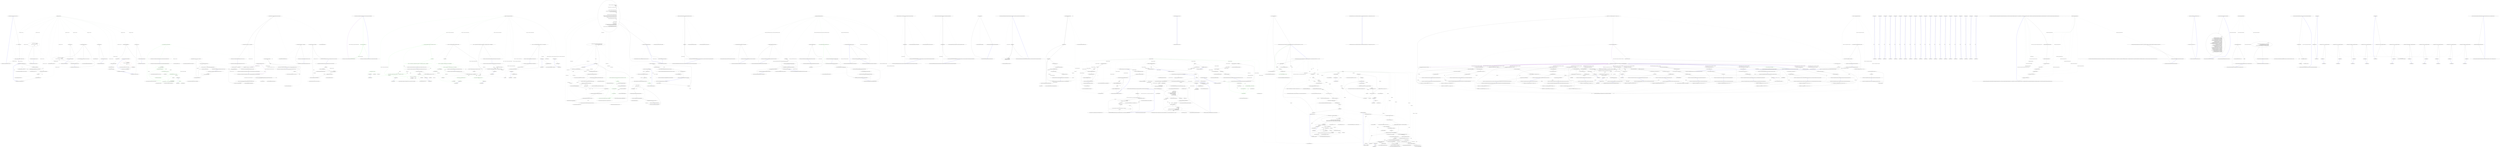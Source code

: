 digraph  {
m0_11 [cluster="Nancy.Testing.BrowserContext.Body(System.IO.Stream, string)", file="BrowserContext.cs", label="Entry Nancy.Testing.BrowserContext.Body(System.IO.Stream, string)", span="70-70"];
m0_12 [cluster="Nancy.Testing.BrowserContext.Body(System.IO.Stream, string)", file="BrowserContext.cs", label="this.Values.Body = body", span="72-72"];
m0_13 [cluster="Nancy.Testing.BrowserContext.Body(System.IO.Stream, string)", file="BrowserContext.cs", label="this.Header(''Content-Type'', contentType ?? ''application/octet-stream'')", span="73-73"];
m0_14 [cluster="Nancy.Testing.BrowserContext.Body(System.IO.Stream, string)", file="BrowserContext.cs", label="Exit Nancy.Testing.BrowserContext.Body(System.IO.Stream, string)", span="70-70"];
m0_23 [cluster="string.Format(string, object, object, object)", file="BrowserContext.cs", label="Entry string.Format(string, object, object, object)", span="0-0"];
m0_7 [cluster="Nancy.Testing.BrowserContext.GetDefaultHeaders()", file="BrowserContext.cs", label="Entry Nancy.Testing.BrowserContext.GetDefaultHeaders()", span="141-141"];
m0_43 [cluster="Nancy.Testing.BrowserContext.GetDefaultHeaders()", color=red, community=0, file="BrowserContext.cs", label="55: var defaultHeaders = \r\n                new Dictionary<string, IEnumerable<string>>\r\n                {\r\n                    { ''accept'', new [] { ''*/*''} }\r\n                }", span="143-147"];
m0_44 [cluster="Nancy.Testing.BrowserContext.GetDefaultHeaders()", file="BrowserContext.cs", label="return defaultHeaders;", span="149-149"];
m0_45 [cluster="Nancy.Testing.BrowserContext.GetDefaultHeaders()", file="BrowserContext.cs", label="Exit Nancy.Testing.BrowserContext.GetDefaultHeaders()", span="141-141"];
m0_31 [cluster="System.Collections.Generic.List<T>.List()", file="BrowserContext.cs", label="Entry System.Collections.Generic.List<T>.List()", span="0-0"];
m0_46 [cluster="System.Collections.Generic.Dictionary<TKey, TValue>.Dictionary()", file="BrowserContext.cs", label="Entry System.Collections.Generic.Dictionary<TKey, TValue>.Dictionary()", span="0-0"];
m0_15 [cluster="Nancy.Testing.BrowserContext.Header(string, string)", file="BrowserContext.cs", label="Entry Nancy.Testing.BrowserContext.Header(string, string)", span="100-100"];
m0_24 [cluster="Nancy.Testing.BrowserContext.Header(string, string)", file="BrowserContext.cs", label="!this.Values.Headers.ContainsKey(name)", span="102-102"];
m0_25 [cluster="Nancy.Testing.BrowserContext.Header(string, string)", file="BrowserContext.cs", label="this.Values.Headers.Add(name, new List<string>())", span="104-104"];
m0_26 [cluster="Nancy.Testing.BrowserContext.Header(string, string)", file="BrowserContext.cs", label="var values = (List<string>)this.Values.Headers[name]", span="107-107"];
m0_27 [cluster="Nancy.Testing.BrowserContext.Header(string, string)", file="BrowserContext.cs", label="values.Add(value)", span="108-108"];
m0_28 [cluster="Nancy.Testing.BrowserContext.Header(string, string)", file="BrowserContext.cs", label="this.Values.Headers[name] = values", span="110-110"];
m0_29 [cluster="Nancy.Testing.BrowserContext.Header(string, string)", file="BrowserContext.cs", label="Exit Nancy.Testing.BrowserContext.Header(string, string)", span="100-100"];
m0_33 [cluster="System.Collections.Generic.List<T>.Add(T)", file="BrowserContext.cs", label="Entry System.Collections.Generic.List<T>.Add(T)", span="0-0"];
m0_21 [cluster="string.IsNullOrEmpty(string)", file="BrowserContext.cs", label="Entry string.IsNullOrEmpty(string)", span="0-0"];
m0_37 [cluster="Nancy.Testing.BrowserContext.HttpsRequest()", file="BrowserContext.cs", label="Entry Nancy.Testing.BrowserContext.HttpsRequest()", span="124-124"];
m0_38 [cluster="Nancy.Testing.BrowserContext.HttpsRequest()", file="BrowserContext.cs", label="this.Values.Protocol = ''https''", span="126-126"];
m0_39 [cluster="Nancy.Testing.BrowserContext.HttpsRequest()", file="BrowserContext.cs", label="Exit Nancy.Testing.BrowserContext.HttpsRequest()", span="124-124"];
m0_16 [cluster="Nancy.Testing.BrowserContext.FormValue(string, string)", file="BrowserContext.cs", label="Entry Nancy.Testing.BrowserContext.FormValue(string, string)", span="81-81"];
m0_17 [cluster="Nancy.Testing.BrowserContext.FormValue(string, string)", file="BrowserContext.cs", label="!String.IsNullOrEmpty(this.Values.BodyString)", span="83-83"];
m0_19 [cluster="Nancy.Testing.BrowserContext.FormValue(string, string)", file="BrowserContext.cs", label="this.Values.FormValues += String.Format(\r\n                ''{0}{1}={2}'',\r\n                this.Values.FormValues.Length == 0 ? String.Empty : ''&'',\r\n                key,\r\n                value)", span="88-92"];
m0_18 [cluster="Nancy.Testing.BrowserContext.FormValue(string, string)", file="BrowserContext.cs", label="throw new InvalidOperationException(''Form value cannot be set as well as body string'');", span="85-85"];
m0_20 [cluster="Nancy.Testing.BrowserContext.FormValue(string, string)", file="BrowserContext.cs", label="Exit Nancy.Testing.BrowserContext.FormValue(string, string)", span="81-81"];
m0_40 [cluster="Nancy.Testing.BrowserContext.Query(string, string)", file="BrowserContext.cs", label="Entry Nancy.Testing.BrowserContext.Query(string, string)", span="132-132"];
m0_41 [cluster="Nancy.Testing.BrowserContext.Query(string, string)", file="BrowserContext.cs", label="this.Values.QueryString += String.Format(\r\n                ''{0}{1}={2}'',\r\n                this.Values.QueryString.Length == 0 ? ''?'' : ''&'', \r\n                key,\r\n                value)", span="134-138"];
m0_42 [cluster="Nancy.Testing.BrowserContext.Query(string, string)", file="BrowserContext.cs", label="Exit Nancy.Testing.BrowserContext.Query(string, string)", span="132-132"];
m0_30 [cluster="System.Collections.Generic.IDictionary<TKey, TValue>.ContainsKey(TKey)", file="BrowserContext.cs", label="Entry System.Collections.Generic.IDictionary<TKey, TValue>.ContainsKey(TKey)", span="0-0"];
m0_32 [cluster="System.Collections.Generic.IDictionary<TKey, TValue>.Add(TKey, TValue)", file="BrowserContext.cs", label="Entry System.Collections.Generic.IDictionary<TKey, TValue>.Add(TKey, TValue)", span="0-0"];
m0_0 [cluster="Nancy.Testing.BrowserContext.BrowserContext()", file="BrowserContext.cs", label="Entry Nancy.Testing.BrowserContext.BrowserContext()", span="14-14"];
m0_1 [cluster="Nancy.Testing.BrowserContext.BrowserContext()", file="BrowserContext.cs", label="this.Values.Headers = GetDefaultHeaders()", span="16-16"];
m0_2 [cluster="Nancy.Testing.BrowserContext.BrowserContext()", file="BrowserContext.cs", label="this.Values.Protocol = ''http''", span="17-17"];
m0_3 [cluster="Nancy.Testing.BrowserContext.BrowserContext()", file="BrowserContext.cs", label="this.Values.QueryString = String.Empty", span="18-18"];
m0_4 [cluster="Nancy.Testing.BrowserContext.BrowserContext()", file="BrowserContext.cs", label="this.Values.BodyString = String.Empty", span="19-19"];
m0_5 [cluster="Nancy.Testing.BrowserContext.BrowserContext()", file="BrowserContext.cs", label="this.Values.FormValues = String.Empty", span="20-20"];
m0_6 [cluster="Nancy.Testing.BrowserContext.BrowserContext()", file="BrowserContext.cs", label="Exit Nancy.Testing.BrowserContext.BrowserContext()", span="14-14"];
m0_34 [cluster="Nancy.Testing.BrowserContext.HttpRequest()", file="BrowserContext.cs", label="Entry Nancy.Testing.BrowserContext.HttpRequest()", span="116-116"];
m0_35 [cluster="Nancy.Testing.BrowserContext.HttpRequest()", file="BrowserContext.cs", label="this.Values.Protocol = ''http''", span="118-118"];
m0_36 [cluster="Nancy.Testing.BrowserContext.HttpRequest()", file="BrowserContext.cs", label="Exit Nancy.Testing.BrowserContext.HttpRequest()", span="116-116"];
m0_8 [cluster="Nancy.Testing.BrowserContext.Body(string)", file="BrowserContext.cs", label="Entry Nancy.Testing.BrowserContext.Body(string)", span="60-60"];
m0_9 [cluster="Nancy.Testing.BrowserContext.Body(string)", file="BrowserContext.cs", label="this.Values.BodyString = body", span="62-62"];
m0_10 [cluster="Nancy.Testing.BrowserContext.Body(string)", file="BrowserContext.cs", label="Exit Nancy.Testing.BrowserContext.Body(string)", span="60-60"];
m0_22 [cluster="System.InvalidOperationException.InvalidOperationException(string)", file="BrowserContext.cs", label="Entry System.InvalidOperationException.InvalidOperationException(string)", span="0-0"];
m0_47 [file="BrowserContext.cs", label="Nancy.Testing.BrowserContext", span=""];
m1_44 [cluster="System.Collections.Generic.List<T>.List()", file="BrowserContextExtensions.cs", label="Entry System.Collections.Generic.List<T>.List()", span="0-0"];
m1_75 [cluster="Unk.Any", file="BrowserContextExtensions.cs", label="Entry Unk.Any", span=""];
m1_25 [cluster="string.Format(string, object, object)", file="BrowserContextExtensions.cs", label="Entry string.Format(string, object, object)", span="0-0"];
m1_60 [cluster="Nancy.Testing.BrowserContextExtensions.Accept(Nancy.Testing.BrowserContext, Nancy.Responses.Negotiation.MediaRange)", file="BrowserContextExtensions.cs", label="Entry Nancy.Testing.BrowserContextExtensions.Accept(Nancy.Testing.BrowserContext, Nancy.Responses.Negotiation.MediaRange)", span="150-150"];
m1_61 [cluster="Nancy.Testing.BrowserContextExtensions.Accept(Nancy.Testing.BrowserContext, Nancy.Responses.Negotiation.MediaRange)", color=green, community=0, file="BrowserContextExtensions.cs", label="6: browserContext.Accept(mediaRange, 1.0m)", span="152-152"];
m1_62 [cluster="Nancy.Testing.BrowserContextExtensions.Accept(Nancy.Testing.BrowserContext, Nancy.Responses.Negotiation.MediaRange)", file="BrowserContextExtensions.cs", label="Exit Nancy.Testing.BrowserContextExtensions.Accept(Nancy.Testing.BrowserContext, Nancy.Responses.Negotiation.MediaRange)", span="150-150"];
m1_82 [cluster="string.Equals(string)", file="BrowserContextExtensions.cs", label="Entry string.Equals(string)", span="0-0"];
m1_63 [cluster="Nancy.Testing.BrowserContext.Accept(Nancy.Responses.Negotiation.MediaRange, decimal)", file="BrowserContextExtensions.cs", label="Entry Nancy.Testing.BrowserContext.Accept(Nancy.Responses.Negotiation.MediaRange, decimal)", span="155-155"];
m1_76 [cluster="System.Collections.Generic.IDictionary<TKey, TValue>.Remove(TKey)", file="BrowserContextExtensions.cs", label="Entry System.Collections.Generic.IDictionary<TKey, TValue>.Remove(TKey)", span="0-0"];
m1_46 [cluster="Nancy.Helpers.HttpUtility.UrlEncode(string)", file="BrowserContextExtensions.cs", label="Entry Nancy.Helpers.HttpUtility.UrlEncode(string)", span="373-373"];
m1_34 [cluster="System.Collections.Generic.IEnumerable<TSource>.Any<TSource>()", file="BrowserContextExtensions.cs", label="Entry System.Collections.Generic.IEnumerable<TSource>.Any<TSource>()", span="0-0"];
m1_35 [cluster="Nancy.Testing.BrowserContext.Cookie(string, string)", file="BrowserContextExtensions.cs", label="Entry Nancy.Testing.BrowserContext.Cookie(string, string)", span="107-107"];
m1_27 [cluster="System.Convert.ToBase64String(byte[])", file="BrowserContextExtensions.cs", label="Entry System.Convert.ToBase64String(byte[])", span="0-0"];
m1_57 [cluster="System.Guid.ToString()", file="BrowserContextExtensions.cs", label="Entry System.Guid.ToString()", span="0-0"];
m1_16 [cluster="Nancy.Responses.DefaultJsonSerializer.DefaultJsonSerializer()", file="BrowserContextExtensions.cs", label="Entry Nancy.Responses.DefaultJsonSerializer.DefaultJsonSerializer()", span="9-9"];
m1_50 [cluster="Nancy.Testing.BrowserContextExtensions.FormsAuth(Nancy.Testing.BrowserContext, System.Guid, Nancy.Authentication.Forms.FormsAuthenticationConfiguration)", file="BrowserContextExtensions.cs", label="Entry Nancy.Testing.BrowserContextExtensions.FormsAuth(Nancy.Testing.BrowserContext, System.Guid, Nancy.Authentication.Forms.FormsAuthenticationConfiguration)", span="137-137"];
m1_53 [cluster="Nancy.Testing.BrowserContextExtensions.FormsAuth(Nancy.Testing.BrowserContext, System.Guid, Nancy.Authentication.Forms.FormsAuthenticationConfiguration)", file="BrowserContextExtensions.cs", label="var hmacString = Convert.ToBase64String(hmacBytes)", span="143-143"];
m1_55 [cluster="Nancy.Testing.BrowserContextExtensions.FormsAuth(Nancy.Testing.BrowserContext, System.Guid, Nancy.Authentication.Forms.FormsAuthenticationConfiguration)", file="BrowserContextExtensions.cs", label="Cookie(browserContext, FormsAuthentication.FormsAuthenticationCookieName, cookieContents)", span="147-147"];
m1_54 [cluster="Nancy.Testing.BrowserContextExtensions.FormsAuth(Nancy.Testing.BrowserContext, System.Guid, Nancy.Authentication.Forms.FormsAuthenticationConfiguration)", file="BrowserContextExtensions.cs", label="var cookieContents = String.Format(''{1}{0}'', encryptedId, hmacString)", span="145-145"];
m1_52 [cluster="Nancy.Testing.BrowserContextExtensions.FormsAuth(Nancy.Testing.BrowserContext, System.Guid, Nancy.Authentication.Forms.FormsAuthenticationConfiguration)", file="BrowserContextExtensions.cs", label="var hmacBytes = formsAuthenticationConfiguration.CryptographyConfiguration.HmacProvider.GenerateHmac(encryptedId)", span="141-141"];
m1_51 [cluster="Nancy.Testing.BrowserContextExtensions.FormsAuth(Nancy.Testing.BrowserContext, System.Guid, Nancy.Authentication.Forms.FormsAuthenticationConfiguration)", file="BrowserContextExtensions.cs", label="var encryptedId = formsAuthenticationConfiguration.CryptographyConfiguration.EncryptionProvider.Encrypt(userId.ToString())", span="139-139"];
m1_56 [cluster="Nancy.Testing.BrowserContextExtensions.FormsAuth(Nancy.Testing.BrowserContext, System.Guid, Nancy.Authentication.Forms.FormsAuthenticationConfiguration)", file="BrowserContextExtensions.cs", label="Exit Nancy.Testing.BrowserContextExtensions.FormsAuth(Nancy.Testing.BrowserContext, System.Guid, Nancy.Authentication.Forms.FormsAuthenticationConfiguration)", span="137-137"];
m1_58 [cluster="Nancy.Cryptography.IEncryptionProvider.Encrypt(string)", file="BrowserContextExtensions.cs", label="Entry Nancy.Cryptography.IEncryptionProvider.Encrypt(string)", span="12-12"];
m1_64 [cluster="Nancy.Testing.BrowserContextExtensions.Accept(Nancy.Testing.BrowserContext, Nancy.Responses.Negotiation.MediaRange, decimal)", file="BrowserContextExtensions.cs", label="Entry Nancy.Testing.BrowserContextExtensions.Accept(Nancy.Testing.BrowserContext, Nancy.Responses.Negotiation.MediaRange, decimal)", span="155-155"];
m1_65 [cluster="Nancy.Testing.BrowserContextExtensions.Accept(Nancy.Testing.BrowserContext, Nancy.Responses.Negotiation.MediaRange, decimal)", color=green, community=0, file="BrowserContextExtensions.cs", label="11: var contextValues =\r\n                (IBrowserContextValues)browserContext", span="157-158"];
m1_66 [cluster="Nancy.Testing.BrowserContextExtensions.Accept(Nancy.Testing.BrowserContext, Nancy.Responses.Negotiation.MediaRange, decimal)", color=green, community=0, file="BrowserContextExtensions.cs", label="54: contextValues.Headers.ContainsKey(''accept'')", span="160-160"];
m1_67 [cluster="Nancy.Testing.BrowserContextExtensions.Accept(Nancy.Testing.BrowserContext, Nancy.Responses.Negotiation.MediaRange, decimal)", color=green, community=0, file="BrowserContextExtensions.cs", label="54: contextValues.Headers[''accept''].Count().Equals(1)", span="162-162"];
m1_68 [cluster="Nancy.Testing.BrowserContextExtensions.Accept(Nancy.Testing.BrowserContext, Nancy.Responses.Negotiation.MediaRange, decimal)", color=green, community=0, file="BrowserContextExtensions.cs", label="8: contextValues.Headers[''accept''].Any(x => x.Equals(''*/*''))", span="164-164"];
m1_69 [cluster="Nancy.Testing.BrowserContextExtensions.Accept(Nancy.Testing.BrowserContext, Nancy.Responses.Negotiation.MediaRange, decimal)", color=green, community=0, file="BrowserContextExtensions.cs", label="54: contextValues.Headers.Remove(''accept'')", span="166-166"];
m1_70 [cluster="Nancy.Testing.BrowserContextExtensions.Accept(Nancy.Testing.BrowserContext, Nancy.Responses.Negotiation.MediaRange, decimal)", color=green, community=0, file="BrowserContextExtensions.cs", label="52: var mediaTypeWithQuality =\r\n                string.Concat(mediaRange, '';q='', Convert.ToString(quality, CultureInfo.InvariantCulture))", span="171-172"];
m1_71 [cluster="Nancy.Testing.BrowserContextExtensions.Accept(Nancy.Testing.BrowserContext, Nancy.Responses.Negotiation.MediaRange, decimal)", color=green, community=0, file="BrowserContextExtensions.cs", label="54: browserContext.Header(''accept'', mediaTypeWithQuality)", span="174-174"];
m1_72 [cluster="Nancy.Testing.BrowserContextExtensions.Accept(Nancy.Testing.BrowserContext, Nancy.Responses.Negotiation.MediaRange, decimal)", file="BrowserContextExtensions.cs", label="Exit Nancy.Testing.BrowserContextExtensions.Accept(Nancy.Testing.BrowserContext, Nancy.Responses.Negotiation.MediaRange, decimal)", span="155-155"];
m1_28 [cluster="Nancy.Testing.BrowserContextExtensions.Cookie(Nancy.Testing.BrowserContext, System.Collections.Generic.IDictionary<string, string>)", file="BrowserContextExtensions.cs", label="Entry Nancy.Testing.BrowserContextExtensions.Cookie(Nancy.Testing.BrowserContext, System.Collections.Generic.IDictionary<string, string>)", span="88-88"];
m1_32 [cluster="Nancy.Testing.BrowserContextExtensions.Cookie(Nancy.Testing.BrowserContext, System.Collections.Generic.IDictionary<string, string>)", file="BrowserContextExtensions.cs", label="browserContext.Cookie(cookie.Key, cookie.Value)", span="97-97"];
m1_31 [cluster="Nancy.Testing.BrowserContextExtensions.Cookie(Nancy.Testing.BrowserContext, System.Collections.Generic.IDictionary<string, string>)", file="BrowserContextExtensions.cs", label=cookies, span="95-95"];
m1_29 [cluster="Nancy.Testing.BrowserContextExtensions.Cookie(Nancy.Testing.BrowserContext, System.Collections.Generic.IDictionary<string, string>)", file="BrowserContextExtensions.cs", label="!cookies.Any()", span="90-90"];
m1_30 [cluster="Nancy.Testing.BrowserContextExtensions.Cookie(Nancy.Testing.BrowserContext, System.Collections.Generic.IDictionary<string, string>)", file="BrowserContextExtensions.cs", label="return;", span="92-92"];
m1_33 [cluster="Nancy.Testing.BrowserContextExtensions.Cookie(Nancy.Testing.BrowserContext, System.Collections.Generic.IDictionary<string, string>)", file="BrowserContextExtensions.cs", label="Exit Nancy.Testing.BrowserContextExtensions.Cookie(Nancy.Testing.BrowserContext, System.Collections.Generic.IDictionary<string, string>)", span="88-88"];
m1_18 [cluster="Nancy.ISerializer.Serialize<TModel>(string, TModel, System.IO.Stream)", file="BrowserContextExtensions.cs", label="Entry Nancy.ISerializer.Serialize<TModel>(string, TModel, System.IO.Stream)", span="27-27"];
m1_59 [cluster="Nancy.Cryptography.IHmacProvider.GenerateHmac(string)", file="BrowserContextExtensions.cs", label="Entry Nancy.Cryptography.IHmacProvider.GenerateHmac(string)", span="17-17"];
m1_20 [cluster="Nancy.Testing.BrowserContextExtensions.BasicAuth(Nancy.Testing.BrowserContext, string, string)", file="BrowserContextExtensions.cs", label="Entry Nancy.Testing.BrowserContextExtensions.BasicAuth(Nancy.Testing.BrowserContext, string, string)", span="74-74"];
m1_23 [cluster="Nancy.Testing.BrowserContextExtensions.BasicAuth(Nancy.Testing.BrowserContext, string, string)", file="BrowserContextExtensions.cs", label="browserContext.Header(''Authorization'', ''Basic '' + encodedCredentials)", span="80-80"];
m1_22 [cluster="Nancy.Testing.BrowserContextExtensions.BasicAuth(Nancy.Testing.BrowserContext, string, string)", file="BrowserContextExtensions.cs", label="var encodedCredentials = Convert.ToBase64String(Encoding.UTF8.GetBytes(credentials))", span="78-78"];
m1_21 [cluster="Nancy.Testing.BrowserContextExtensions.BasicAuth(Nancy.Testing.BrowserContext, string, string)", file="BrowserContextExtensions.cs", label="var credentials = string.Format(''{0}:{1}'', username, password)", span="76-76"];
m1_24 [cluster="Nancy.Testing.BrowserContextExtensions.BasicAuth(Nancy.Testing.BrowserContext, string, string)", file="BrowserContextExtensions.cs", label="Exit Nancy.Testing.BrowserContextExtensions.BasicAuth(Nancy.Testing.BrowserContext, string, string)", span="74-74"];
m1_43 [cluster="System.Collections.Generic.IDictionary<TKey, TValue>.ContainsKey(TKey)", file="BrowserContextExtensions.cs", label="Entry System.Collections.Generic.IDictionary<TKey, TValue>.ContainsKey(TKey)", span="0-0"];
m1_47 [cluster="Nancy.Testing.BrowserContextExtensions.AjaxRequest(Nancy.Testing.BrowserContext)", file="BrowserContextExtensions.cs", label="Entry Nancy.Testing.BrowserContextExtensions.AjaxRequest(Nancy.Testing.BrowserContext)", span="126-126"];
m1_48 [cluster="Nancy.Testing.BrowserContextExtensions.AjaxRequest(Nancy.Testing.BrowserContext)", file="BrowserContextExtensions.cs", label="browserContext.Header(''X-Requested-With'', ''XMLHttpRequest'')", span="128-128"];
m1_49 [cluster="Nancy.Testing.BrowserContextExtensions.AjaxRequest(Nancy.Testing.BrowserContext)", file="BrowserContextExtensions.cs", label="Exit Nancy.Testing.BrowserContextExtensions.AjaxRequest(Nancy.Testing.BrowserContext)", span="126-126"];
m1_79 [cluster="lambda expression", file="BrowserContextExtensions.cs", label="Entry lambda expression", span="164-164"];
m1_80 [cluster="lambda expression", color=green, community=0, file="BrowserContextExtensions.cs", label="16: x.Equals(''*/*'')", span="164-164"];
m1_81 [cluster="lambda expression", file="BrowserContextExtensions.cs", label="Exit lambda expression", span="164-164"];
m1_74 [cluster="int.Equals(int)", file="BrowserContextExtensions.cs", label="Entry int.Equals(int)", span="0-0"];
m1_73 [cluster="System.Collections.Generic.IEnumerable<TSource>.Count<TSource>()", file="BrowserContextExtensions.cs", label="Entry System.Collections.Generic.IEnumerable<TSource>.Count<TSource>()", span="0-0"];
m1_17 [cluster="System.IO.MemoryStream.MemoryStream()", file="BrowserContextExtensions.cs", label="Entry System.IO.MemoryStream.MemoryStream()", span="0-0"];
m1_8 [cluster="Nancy.Testing.BrowserContextExtensions.JsonBody<TModel>(Nancy.Testing.BrowserContext, TModel, Nancy.ISerializer)", file="BrowserContextExtensions.cs", label="Entry Nancy.Testing.BrowserContextExtensions.JsonBody<TModel>(Nancy.Testing.BrowserContext, TModel, Nancy.ISerializer)", span="52-52"];
m1_14 [cluster="Nancy.Testing.BrowserContextExtensions.JsonBody<TModel>(Nancy.Testing.BrowserContext, TModel, Nancy.ISerializer)", file="BrowserContextExtensions.cs", label="browserContext.Header(''Content-Type'', ''application/json'')", span="65-65"];
m1_13 [cluster="Nancy.Testing.BrowserContextExtensions.JsonBody<TModel>(Nancy.Testing.BrowserContext, TModel, Nancy.ISerializer)", file="BrowserContextExtensions.cs", label="serializer.Serialize(''application/json'', model, contextValues.Body)", span="64-64"];
m1_9 [cluster="Nancy.Testing.BrowserContextExtensions.JsonBody<TModel>(Nancy.Testing.BrowserContext, TModel, Nancy.ISerializer)", file="BrowserContextExtensions.cs", label="serializer == null", span="54-54"];
m1_11 [cluster="Nancy.Testing.BrowserContextExtensions.JsonBody<TModel>(Nancy.Testing.BrowserContext, TModel, Nancy.ISerializer)", file="BrowserContextExtensions.cs", label="var contextValues =\r\n                (IBrowserContextValues)browserContext", span="59-60"];
m1_10 [cluster="Nancy.Testing.BrowserContextExtensions.JsonBody<TModel>(Nancy.Testing.BrowserContext, TModel, Nancy.ISerializer)", file="BrowserContextExtensions.cs", label="serializer = new DefaultJsonSerializer()", span="56-56"];
m1_12 [cluster="Nancy.Testing.BrowserContextExtensions.JsonBody<TModel>(Nancy.Testing.BrowserContext, TModel, Nancy.ISerializer)", file="BrowserContextExtensions.cs", label="contextValues.Body = new MemoryStream()", span="62-62"];
m1_15 [cluster="Nancy.Testing.BrowserContextExtensions.JsonBody<TModel>(Nancy.Testing.BrowserContext, TModel, Nancy.ISerializer)", file="BrowserContextExtensions.cs", label="Exit Nancy.Testing.BrowserContextExtensions.JsonBody<TModel>(Nancy.Testing.BrowserContext, TModel, Nancy.ISerializer)", span="52-52"];
m1_36 [cluster="Nancy.Testing.BrowserContextExtensions.Cookie(Nancy.Testing.BrowserContext, string, string)", file="BrowserContextExtensions.cs", label="Entry Nancy.Testing.BrowserContextExtensions.Cookie(Nancy.Testing.BrowserContext, string, string)", span="107-107"];
m1_38 [cluster="Nancy.Testing.BrowserContextExtensions.Cookie(Nancy.Testing.BrowserContext, string, string)", file="BrowserContextExtensions.cs", label="!contextValues.Headers.ContainsKey(''Cookie'')", span="112-112"];
m1_37 [cluster="Nancy.Testing.BrowserContextExtensions.Cookie(Nancy.Testing.BrowserContext, string, string)", file="BrowserContextExtensions.cs", label="var contextValues =\r\n                (IBrowserContextValues)browserContext", span="109-110"];
m1_39 [cluster="Nancy.Testing.BrowserContextExtensions.Cookie(Nancy.Testing.BrowserContext, string, string)", file="BrowserContextExtensions.cs", label="contextValues.Headers.Add(''Cookie'', new List<string> { string.Empty })", span="114-114"];
m1_40 [cluster="Nancy.Testing.BrowserContextExtensions.Cookie(Nancy.Testing.BrowserContext, string, string)", file="BrowserContextExtensions.cs", label="var values = (List<string>)contextValues.Headers[''Cookie'']", span="117-117"];
m1_41 [cluster="Nancy.Testing.BrowserContextExtensions.Cookie(Nancy.Testing.BrowserContext, string, string)", file="BrowserContextExtensions.cs", label="values[0] += string.Format(''{0}={1};'', HttpUtility.UrlEncode(key), HttpUtility.UrlEncode(value))", span="118-118"];
m1_42 [cluster="Nancy.Testing.BrowserContextExtensions.Cookie(Nancy.Testing.BrowserContext, string, string)", file="BrowserContextExtensions.cs", label="Exit Nancy.Testing.BrowserContextExtensions.Cookie(Nancy.Testing.BrowserContext, string, string)", span="107-107"];
m1_19 [cluster="Nancy.Testing.BrowserContext.Header(string, string)", file="BrowserContextExtensions.cs", label="Entry Nancy.Testing.BrowserContext.Header(string, string)", span="100-100"];
m1_26 [cluster="System.Text.Encoding.GetBytes(string)", file="BrowserContextExtensions.cs", label="Entry System.Text.Encoding.GetBytes(string)", span="0-0"];
m1_78 [cluster="string.Concat(string, string, string)", file="BrowserContextExtensions.cs", label="Entry string.Concat(string, string, string)", span="0-0"];
m1_77 [cluster="System.Convert.ToString(decimal, System.IFormatProvider)", file="BrowserContextExtensions.cs", label="Entry System.Convert.ToString(decimal, System.IFormatProvider)", span="0-0"];
m1_45 [cluster="System.Collections.Generic.IDictionary<TKey, TValue>.Add(TKey, TValue)", file="BrowserContextExtensions.cs", label="Entry System.Collections.Generic.IDictionary<TKey, TValue>.Add(TKey, TValue)", span="0-0"];
m3_66 [cluster="int.Equals(int)", file="ConfigurableBootstrapper.cs", label="Entry int.Equals(int)", span="0-0"];
m3_40 [cluster="Unk.Matches", file="ConfigurableBootstrapper.cs", label="Entry Unk.Matches", span=""];
m3_45 [cluster="Nancy.Tests.Unit.ViewEngines.ViewEngineStartupFixture.Should_invoke_initialize_on_engine_with_matching_view_locations_set_on_context()", file="ConfigurableBootstrapper.cs", label="Entry Nancy.Tests.Unit.ViewEngines.ViewEngineStartupFixture.Should_invoke_initialize_on_engine_with_matching_view_locations_set_on_context()", span="52-52"];
m3_49 [cluster="Nancy.Tests.Unit.ViewEngines.ViewEngineStartupFixture.Should_invoke_initialize_on_engine_with_matching_view_locations_set_on_context()", color=green, community=0, file="ConfigurableBootstrapper.cs", label="21: var startup = new ViewEngineStartup(engines, this.viewLocationCache, this.viewCache)", span="64-64"];
m3_46 [cluster="Nancy.Tests.Unit.ViewEngines.ViewEngineStartupFixture.Should_invoke_initialize_on_engine_with_matching_view_locations_set_on_context()", file="ConfigurableBootstrapper.cs", label="var engines = new[] { A.Fake<IViewEngine>() }", span="55-55"];
m3_48 [cluster="Nancy.Tests.Unit.ViewEngines.ViewEngineStartupFixture.Should_invoke_initialize_on_engine_with_matching_view_locations_set_on_context()", color=green, community=0, file="ConfigurableBootstrapper.cs", label="29: this.views = new List<ViewLocationResult>\r\n            {\r\n                new ViewLocationResult('''', '''', ''html'', null),\r\n                new ViewLocationResult('''', '''', ''spark'', null),\r\n            }", span="58-62"];
m3_50 [cluster="Nancy.Tests.Unit.ViewEngines.ViewEngineStartupFixture.Should_invoke_initialize_on_engine_with_matching_view_locations_set_on_context()", color=green, community=0, file="ConfigurableBootstrapper.cs", label="29: startup.Initialize()", span="67-67"];
m3_51 [cluster="Nancy.Tests.Unit.ViewEngines.ViewEngineStartupFixture.Should_invoke_initialize_on_engine_with_matching_view_locations_set_on_context()", color=green, community=0, file="ConfigurableBootstrapper.cs", label="21: A.CallTo(() => engines[0].Initialize(A<ViewEngineStartupContext>.That.Matches(x => x.ViewLocationResults.Count().Equals(2)))).MustHaveHappened()", span="70-70"];
m3_47 [cluster="Nancy.Tests.Unit.ViewEngines.ViewEngineStartupFixture.Should_invoke_initialize_on_engine_with_matching_view_locations_set_on_context()", file="ConfigurableBootstrapper.cs", label="A.CallTo(() => engines[0].Extensions).Returns(new[] { ''html'', ''spark'' })", span="56-56"];
m3_52 [cluster="Nancy.Tests.Unit.ViewEngines.ViewEngineStartupFixture.Should_invoke_initialize_on_engine_with_matching_view_locations_set_on_context()", file="ConfigurableBootstrapper.cs", label="Exit Nancy.Tests.Unit.ViewEngines.ViewEngineStartupFixture.Should_invoke_initialize_on_engine_with_matching_view_locations_set_on_context()", span="52-52"];
m3_54 [cluster="System.Collections.Generic.List<T>.List()", file="ConfigurableBootstrapper.cs", label="Entry System.Collections.Generic.List<T>.List()", span="0-0"];
m3_5 [cluster="Unk.>", file="ConfigurableBootstrapper.cs", label="Entry Unk.>", span=""];
m3_24 [cluster="Unk.MustHaveHappened", file="ConfigurableBootstrapper.cs", label="Entry Unk.MustHaveHappened", span=""];
m3_55 [cluster="Nancy.ViewEngines.ViewLocationResult.ViewLocationResult(string, string, string, System.Func<System.IO.TextReader>)", file="ConfigurableBootstrapper.cs", label="Entry Nancy.ViewEngines.ViewLocationResult.ViewLocationResult(string, string, string, System.Func<System.IO.TextReader>)", span="17-17"];
m3_31 [cluster="Nancy.Tests.Unit.ViewEngines.ViewEngineStartupFixture.Should_invoke_intialize_on_engine_with_view_cache_set_on_context()", file="ConfigurableBootstrapper.cs", label="Entry Nancy.Tests.Unit.ViewEngines.ViewEngineStartupFixture.Should_invoke_intialize_on_engine_with_view_cache_set_on_context()", span="38-38"];
m3_35 [cluster="Nancy.Tests.Unit.ViewEngines.ViewEngineStartupFixture.Should_invoke_intialize_on_engine_with_view_cache_set_on_context()", file="ConfigurableBootstrapper.cs", label="A.CallTo(() => engines[0].Initialize(A<ViewEngineStartupContext>.That.Matches(x => x.ViewCache.Equals(this.viewCache)))).MustHaveHappened()", span="48-48"];
m3_34 [cluster="Nancy.Tests.Unit.ViewEngines.ViewEngineStartupFixture.Should_invoke_intialize_on_engine_with_view_cache_set_on_context()", file="ConfigurableBootstrapper.cs", label="startup.Initialize()", span="45-45"];
m3_33 [cluster="Nancy.Tests.Unit.ViewEngines.ViewEngineStartupFixture.Should_invoke_intialize_on_engine_with_view_cache_set_on_context()", file="ConfigurableBootstrapper.cs", label="var startup = new ViewEngineStartup(engines, this.viewLocationCache, this.viewCache)", span="42-42"];
m3_32 [cluster="Nancy.Tests.Unit.ViewEngines.ViewEngineStartupFixture.Should_invoke_intialize_on_engine_with_view_cache_set_on_context()", file="ConfigurableBootstrapper.cs", label="var engines = new[] { A.Fake<IViewEngine>() }", span="41-41"];
m3_36 [cluster="Nancy.Tests.Unit.ViewEngines.ViewEngineStartupFixture.Should_invoke_intialize_on_engine_with_view_cache_set_on_context()", file="ConfigurableBootstrapper.cs", label="Exit Nancy.Tests.Unit.ViewEngines.ViewEngineStartupFixture.Should_invoke_intialize_on_engine_with_view_cache_set_on_context()", span="38-38"];
m3_15 [cluster="Nancy.Tests.Unit.ViewEngines.ViewEngineStartupFixture.Should_invoke_initialize_on_each_view_engine()", file="ConfigurableBootstrapper.cs", label="Entry Nancy.Tests.Unit.ViewEngines.ViewEngineStartupFixture.Should_invoke_initialize_on_each_view_engine()", span="23-23"];
m3_19 [cluster="Nancy.Tests.Unit.ViewEngines.ViewEngineStartupFixture.Should_invoke_initialize_on_each_view_engine()", color=green, community=0, file="ConfigurableBootstrapper.cs", label="24: A.CallTo(() => engines[0].Initialize(A<ViewEngineStartupContext>.Ignored)).MustHaveHappened()", span="33-33"];
m3_16 [cluster="Nancy.Tests.Unit.ViewEngines.ViewEngineStartupFixture.Should_invoke_initialize_on_each_view_engine()", file="ConfigurableBootstrapper.cs", label="var engines = new[] { A.Fake<IViewEngine>(), A.Fake<IViewEngine>() }", span="26-26"];
m3_18 [cluster="Nancy.Tests.Unit.ViewEngines.ViewEngineStartupFixture.Should_invoke_initialize_on_each_view_engine()", file="ConfigurableBootstrapper.cs", label="startup.Initialize()", span="30-30"];
m3_20 [cluster="Nancy.Tests.Unit.ViewEngines.ViewEngineStartupFixture.Should_invoke_initialize_on_each_view_engine()", color=green, community=0, file="ConfigurableBootstrapper.cs", label="24: A.CallTo(() => engines[1].Initialize(A<ViewEngineStartupContext>.Ignored)).MustHaveHappened()", span="34-34"];
m3_17 [cluster="Nancy.Tests.Unit.ViewEngines.ViewEngineStartupFixture.Should_invoke_initialize_on_each_view_engine()", file="ConfigurableBootstrapper.cs", label="var startup = new ViewEngineStartup(engines, this.viewLocationCache, this.viewCache)", span="27-27"];
m3_21 [cluster="Nancy.Tests.Unit.ViewEngines.ViewEngineStartupFixture.Should_invoke_initialize_on_each_view_engine()", file="ConfigurableBootstrapper.cs", label="Exit Nancy.Tests.Unit.ViewEngines.ViewEngineStartupFixture.Should_invoke_initialize_on_each_view_engine()", span="23-23"];
m3_22 [cluster="ViewEngineStartup.cstr", file="ConfigurableBootstrapper.cs", label="Entry ViewEngineStartup.cstr", span=""];
m3_6 [cluster="Unk.CallTo", file="ConfigurableBootstrapper.cs", label="Entry Unk.CallTo", span=""];
m3_65 [cluster="Unk.Count", file="ConfigurableBootstrapper.cs", label="Entry Unk.Count", span=""];
m3_0 [cluster="Nancy.Tests.Unit.ViewEngines.ViewEngineStartupFixture.ViewEngineStartupFixture()", file="ConfigurableBootstrapper.cs", label="Entry Nancy.Tests.Unit.ViewEngines.ViewEngineStartupFixture.ViewEngineStartupFixture()", span="15-15"];
m3_3 [cluster="Nancy.Tests.Unit.ViewEngines.ViewEngineStartupFixture.ViewEngineStartupFixture()", file="ConfigurableBootstrapper.cs", label="A.CallTo(() => this.viewLocationCache.GetEnumerator()).ReturnsLazily(() => this.views.GetEnumerator())", span="19-19"];
m3_1 [cluster="Nancy.Tests.Unit.ViewEngines.ViewEngineStartupFixture.ViewEngineStartupFixture()", file="ConfigurableBootstrapper.cs", label="this.viewCache = A.Fake<IViewCache>()", span="17-17"];
m3_2 [cluster="Nancy.Tests.Unit.ViewEngines.ViewEngineStartupFixture.ViewEngineStartupFixture()", file="ConfigurableBootstrapper.cs", label="this.viewLocationCache = A.Fake<IViewLocationCache>()", span="18-18"];
m3_4 [cluster="Nancy.Tests.Unit.ViewEngines.ViewEngineStartupFixture.ViewEngineStartupFixture()", file="ConfigurableBootstrapper.cs", label="Exit Nancy.Tests.Unit.ViewEngines.ViewEngineStartupFixture.ViewEngineStartupFixture()", span="15-15"];
m3_53 [cluster="Unk.Returns", file="ConfigurableBootstrapper.cs", label="Entry Unk.Returns", span=""];
m3_11 [cluster="System.Collections.Generic.IEnumerable<T>.GetEnumerator()", file="ConfigurableBootstrapper.cs", label="Entry System.Collections.Generic.IEnumerable<T>.GetEnumerator()", span="0-0"];
m3_41 [cluster="lambda expression", file="ConfigurableBootstrapper.cs", label="Entry lambda expression", span="48-48"];
m3_25 [cluster="lambda expression", file="ConfigurableBootstrapper.cs", label="Entry lambda expression", span="33-33"];
m3_26 [cluster="lambda expression", color=green, community=0, file="ConfigurableBootstrapper.cs", label="57: engines[0].Initialize(A<ViewEngineStartupContext>.Ignored)", span="33-33"];
m3_27 [cluster="lambda expression", file="ConfigurableBootstrapper.cs", label="Exit lambda expression", span="33-33"];
m3_28 [cluster="lambda expression", file="ConfigurableBootstrapper.cs", label="Entry lambda expression", span="34-34"];
m3_29 [cluster="lambda expression", color=green, community=0, file="ConfigurableBootstrapper.cs", label="57: engines[1].Initialize(A<ViewEngineStartupContext>.Ignored)", span="34-34"];
m3_30 [cluster="lambda expression", file="ConfigurableBootstrapper.cs", label="Exit lambda expression", span="34-34"];
m3_59 [cluster="lambda expression", file="ConfigurableBootstrapper.cs", label="Entry lambda expression", span="70-70"];
m3_60 [cluster="lambda expression", color=green, community=0, file="ConfigurableBootstrapper.cs", label="40: engines[0].Initialize(A<ViewEngineStartupContext>.That.Matches(x => x.ViewLocationResults.Count().Equals(2)))", span="70-70"];
m3_61 [cluster="lambda expression", file="ConfigurableBootstrapper.cs", label="Exit lambda expression", span="70-70"];
m3_62 [cluster="lambda expression", file="ConfigurableBootstrapper.cs", label="Entry lambda expression", span="70-70"];
m3_63 [cluster="lambda expression", color=green, community=0, file="ConfigurableBootstrapper.cs", label="24: x.ViewLocationResults.Count().Equals(2)", span="70-70"];
m3_64 [cluster="lambda expression", file="ConfigurableBootstrapper.cs", label="Exit lambda expression", span="70-70"];
m3_38 [cluster="lambda expression", file="ConfigurableBootstrapper.cs", label="engines[0].Initialize(A<ViewEngineStartupContext>.That.Matches(x => x.ViewCache.Equals(this.viewCache)))", span="48-48"];
m3_9 [cluster="lambda expression", file="ConfigurableBootstrapper.cs", label="this.viewLocationCache.GetEnumerator()", span="19-19"];
m3_13 [cluster="lambda expression", file="ConfigurableBootstrapper.cs", label="this.views.GetEnumerator()", span="19-19"];
m3_42 [cluster="lambda expression", file="ConfigurableBootstrapper.cs", label="x.ViewCache.Equals(this.viewCache)", span="48-48"];
m3_57 [cluster="lambda expression", file="ConfigurableBootstrapper.cs", label="engines[0].Extensions", span="56-56"];
m3_56 [cluster="lambda expression", file="ConfigurableBootstrapper.cs", label="Entry lambda expression", span="56-56"];
m3_8 [cluster="lambda expression", file="ConfigurableBootstrapper.cs", label="Entry lambda expression", span="19-19"];
m3_12 [cluster="lambda expression", file="ConfigurableBootstrapper.cs", label="Entry lambda expression", span="19-19"];
m3_37 [cluster="lambda expression", file="ConfigurableBootstrapper.cs", label="Entry lambda expression", span="48-48"];
m3_39 [cluster="lambda expression", file="ConfigurableBootstrapper.cs", label="Exit lambda expression", span="48-48"];
m3_10 [cluster="lambda expression", file="ConfigurableBootstrapper.cs", label="Exit lambda expression", span="19-19"];
m3_14 [cluster="lambda expression", file="ConfigurableBootstrapper.cs", label="Exit lambda expression", span="19-19"];
m3_43 [cluster="lambda expression", file="ConfigurableBootstrapper.cs", label="Exit lambda expression", span="48-48"];
m3_58 [cluster="lambda expression", file="ConfigurableBootstrapper.cs", label="Exit lambda expression", span="56-56"];
m3_44 [cluster="Unk.Equals", file="ConfigurableBootstrapper.cs", label="Entry Unk.Equals", span=""];
m3_23 [cluster="Unk.Initialize", file="ConfigurableBootstrapper.cs", label="Entry Unk.Initialize", span=""];
m3_7 [cluster="Unk.ReturnsLazily", file="ConfigurableBootstrapper.cs", label="Entry Unk.ReturnsLazily", span=""];
m3_68 [file="ConfigurableBootstrapper.cs", label=engines, span=""];
m3_67 [file="ConfigurableBootstrapper.cs", label="Nancy.Tests.Unit.ViewEngines.ViewEngineStartupFixture", span=""];
m3_70 [file="ConfigurableBootstrapper.cs", label=engines, span=""];
m3_69 [file="ConfigurableBootstrapper.cs", label=engines, span=""];
m4_27 [cluster="System.Collections.Generic.ICollection<T>.Add(T)", file="ConfigurableBootstrapperFixture.cs", label="Entry System.Collections.Generic.ICollection<T>.Add(T)", span="0-0"];
m4_0 [cluster="Nancy.Security.Csrf.Enable(Nancy.Bootstrapper.IPipelines)", file="ConfigurableBootstrapperFixture.cs", label="Entry Nancy.Security.Csrf.Enable(Nancy.Bootstrapper.IPipelines)", span="19-19"];
m4_1 [cluster="Nancy.Security.Csrf.Enable(Nancy.Bootstrapper.IPipelines)", file="ConfigurableBootstrapperFixture.cs", label="var postHook = new PipelineItem<Action<NancyContext>>(\r\n                CsrfHookName,\r\n                context =>\r\n                {\r\n                    if (context.Response == null || context.Response.Cookies == null)\r\n                    {\r\n                        return;\r\n                    }\r\n\r\n                    if (context.Items.ContainsKey(CsrfToken.DEFAULT_CSRF_KEY))\r\n                    {\r\n                        context.Response.Cookies.Add(new NancyCookie(CsrfToken.DEFAULT_CSRF_KEY,\r\n                                                                     (string)context.Items[CsrfToken.DEFAULT_CSRF_KEY],\r\n                                                                     true));\r\n                        return;\r\n                    }\r\n\r\n                    if (context.Request.Cookies.ContainsKey(CsrfToken.DEFAULT_CSRF_KEY))\r\n                    {\r\n                        var decodedValue = HttpUtility.UrlDecode(context.Request.Cookies[CsrfToken.DEFAULT_CSRF_KEY]);\r\n                        var cookieToken = CsrfApplicationStartup.ObjectSerializer.Deserialize(decodedValue) as CsrfToken;\r\n\r\n                        if (CsrfApplicationStartup.TokenValidator.CookieTokenStillValid(cookieToken))\r\n                        {\r\n                            context.Items[CsrfToken.DEFAULT_CSRF_KEY] = decodedValue;\r\n                            return;\r\n                        }\r\n                    }\r\n\r\n                    var token = new CsrfToken\r\n                    {\r\n                        CreatedDate = DateTime.Now,\r\n                    };\r\n                    token.CreateRandomBytes();\r\n                    token.CreateHmac(CsrfApplicationStartup.CryptographyConfiguration.HmacProvider);\r\n                    var tokenString = CsrfApplicationStartup.ObjectSerializer.Serialize(token);\r\n\r\n                    context.Items[CsrfToken.DEFAULT_CSRF_KEY] = tokenString;\r\n                    context.Response.Cookies.Add(new NancyCookie(CsrfToken.DEFAULT_CSRF_KEY, tokenString, true));\r\n                })", span="21-60"];
m4_2 [cluster="Nancy.Security.Csrf.Enable(Nancy.Bootstrapper.IPipelines)", file="ConfigurableBootstrapperFixture.cs", label="pipelines.AfterRequest.AddItemToEndOfPipeline(postHook)", span="62-62"];
m4_58 [cluster="Nancy.Security.ICsrfTokenValidator.Validate(Nancy.Security.CsrfToken, Nancy.Security.CsrfToken, System.TimeSpan?)", file="ConfigurableBootstrapperFixture.cs", label="Entry Nancy.Security.ICsrfTokenValidator.Validate(Nancy.Security.CsrfToken, Nancy.Security.CsrfToken, System.TimeSpan?)", span="16-16"];
m4_39 [cluster="Nancy.Security.Csrf.CreateNewCsrfToken(Nancy.INancyModule)", file="ConfigurableBootstrapperFixture.cs", label="Entry Nancy.Security.Csrf.CreateNewCsrfToken(Nancy.INancyModule)", span="80-80"];
m4_40 [cluster="Nancy.Security.Csrf.CreateNewCsrfToken(Nancy.INancyModule)", file="ConfigurableBootstrapperFixture.cs", label="var token = new CsrfToken\r\n            {\r\n                CreatedDate = DateTime.Now,\r\n            }", span="82-85"];
m4_43 [cluster="Nancy.Security.Csrf.CreateNewCsrfToken(Nancy.INancyModule)", file="ConfigurableBootstrapperFixture.cs", label="var tokenString = CsrfApplicationStartup.ObjectSerializer.Serialize(token)", span="89-89"];
m4_41 [cluster="Nancy.Security.Csrf.CreateNewCsrfToken(Nancy.INancyModule)", file="ConfigurableBootstrapperFixture.cs", label="token.CreateRandomBytes()", span="86-86"];
m4_42 [cluster="Nancy.Security.Csrf.CreateNewCsrfToken(Nancy.INancyModule)", file="ConfigurableBootstrapperFixture.cs", label="token.CreateHmac(CsrfApplicationStartup.CryptographyConfiguration.HmacProvider)", span="87-87"];
m4_44 [cluster="Nancy.Security.Csrf.CreateNewCsrfToken(Nancy.INancyModule)", file="ConfigurableBootstrapperFixture.cs", label="module.Context.Items[CsrfToken.DEFAULT_CSRF_KEY] = tokenString", span="91-91"];
m4_45 [cluster="Nancy.Security.Csrf.CreateNewCsrfToken(Nancy.INancyModule)", file="ConfigurableBootstrapperFixture.cs", label="Exit Nancy.Security.Csrf.CreateNewCsrfToken(Nancy.INancyModule)", span="80-80"];
m4_3 [cluster="Nancy.Security.Csrf.Enable(Nancy.Bootstrapper.IPipelines)", file="ConfigurableBootstrapperFixture.cs", label="Exit Nancy.Security.Csrf.Enable(Nancy.Bootstrapper.IPipelines)", span="19-19"];
m4_26 [cluster="Nancy.Cookies.NancyCookie.NancyCookie(string, string, bool)", file="ConfigurableBootstrapperFixture.cs", label="Entry Nancy.Cookies.NancyCookie.NancyCookie(string, string, bool)", span="15-15"];
m4_34 [cluster="Nancy.IObjectSerializer.Serialize(object)", file="ConfigurableBootstrapperFixture.cs", label="Entry Nancy.IObjectSerializer.Serialize(object)", span="12-12"];
m4_57 [cluster="Nancy.Security.Csrf.GetFormToken(Nancy.Request)", file="ConfigurableBootstrapperFixture.cs", label="Entry Nancy.Security.Csrf.GetFormToken(Nancy.Request)", span="121-121"];
m4_64 [cluster="Nancy.Security.Csrf.GetFormToken(Nancy.Request)", color=green, community=0, file="ConfigurableBootstrapperFixture.cs", label="40: return formToken;", span="131-131"];
m4_60 [cluster="Nancy.Security.Csrf.GetFormToken(Nancy.Request)", file="ConfigurableBootstrapperFixture.cs", label="CsrfToken formToken = null", span="123-123"];
m4_62 [cluster="Nancy.Security.Csrf.GetFormToken(Nancy.Request)", file="ConfigurableBootstrapperFixture.cs", label="formTokenString != null", span="126-126"];
m4_63 [cluster="Nancy.Security.Csrf.GetFormToken(Nancy.Request)", file="ConfigurableBootstrapperFixture.cs", label="formToken = CsrfApplicationStartup.ObjectSerializer.Deserialize(formTokenString) as CsrfToken", span="128-128"];
m4_61 [cluster="Nancy.Security.Csrf.GetFormToken(Nancy.Request)", file="ConfigurableBootstrapperFixture.cs", label="var formTokenString = request.Form[CsrfToken.DEFAULT_CSRF_KEY].Value", span="125-125"];
m4_65 [cluster="Nancy.Security.Csrf.GetFormToken(Nancy.Request)", file="ConfigurableBootstrapperFixture.cs", label="Exit Nancy.Security.Csrf.GetFormToken(Nancy.Request)", span="121-121"];
m4_28 [cluster="Nancy.Helpers.HttpUtility.UrlDecode(string)", file="ConfigurableBootstrapperFixture.cs", label="Entry Nancy.Helpers.HttpUtility.UrlDecode(string)", span="103-103"];
m4_56 [cluster="Nancy.Security.Csrf.GetCookieToken(Nancy.Request)", file="ConfigurableBootstrapperFixture.cs", label="Entry Nancy.Security.Csrf.GetCookieToken(Nancy.Request)", span="134-134"];
m4_66 [cluster="Nancy.Security.Csrf.GetCookieToken(Nancy.Request)", color=green, community=0, file="ConfigurableBootstrapperFixture.cs", label="51: CsrfToken cookieToken = null", span="136-136"];
m4_67 [cluster="Nancy.Security.Csrf.GetCookieToken(Nancy.Request)", color=green, community=0, file="ConfigurableBootstrapperFixture.cs", label="51: string cookieTokenString", span="138-138"];
m4_70 [cluster="Nancy.Security.Csrf.GetCookieToken(Nancy.Request)", color=green, community=0, file="ConfigurableBootstrapperFixture.cs", label="51: return cookieToken;", span="144-144"];
m4_68 [cluster="Nancy.Security.Csrf.GetCookieToken(Nancy.Request)", color=green, community=0, file="ConfigurableBootstrapperFixture.cs", label="51: request.Cookies.TryGetValue(CsrfToken.DEFAULT_CSRF_KEY, out cookieTokenString)", span="139-139"];
m4_69 [cluster="Nancy.Security.Csrf.GetCookieToken(Nancy.Request)", color=green, community=0, file="ConfigurableBootstrapperFixture.cs", label="51: cookieToken = CsrfApplicationStartup.ObjectSerializer.Deserialize(HttpUtility.UrlDecode(cookieTokenString)) as CsrfToken", span="141-141"];
m4_71 [cluster="Nancy.Security.Csrf.GetCookieToken(Nancy.Request)", file="ConfigurableBootstrapperFixture.cs", label="Exit Nancy.Security.Csrf.GetCookieToken(Nancy.Request)", span="134-134"];
m4_46 [cluster="Nancy.Security.Csrf.ValidateCsrfToken(Nancy.INancyModule, System.TimeSpan?)", file="ConfigurableBootstrapperFixture.cs", label="Entry Nancy.Security.Csrf.ValidateCsrfToken(Nancy.INancyModule, System.TimeSpan?)", span="101-101"];
m4_50 [cluster="Nancy.Security.Csrf.ValidateCsrfToken(Nancy.INancyModule, System.TimeSpan?)", file="ConfigurableBootstrapperFixture.cs", label="var cookieToken = GetCookieToken(request)", span="110-110"];
m4_51 [cluster="Nancy.Security.Csrf.ValidateCsrfToken(Nancy.INancyModule, System.TimeSpan?)", file="ConfigurableBootstrapperFixture.cs", label="var formToken = GetFormToken(request)", span="111-111"];
m4_47 [cluster="Nancy.Security.Csrf.ValidateCsrfToken(Nancy.INancyModule, System.TimeSpan?)", file="ConfigurableBootstrapperFixture.cs", label="var request = module.Request", span="103-103"];
m4_48 [cluster="Nancy.Security.Csrf.ValidateCsrfToken(Nancy.INancyModule, System.TimeSpan?)", file="ConfigurableBootstrapperFixture.cs", label="request == null", span="105-105"];
m4_52 [cluster="Nancy.Security.Csrf.ValidateCsrfToken(Nancy.INancyModule, System.TimeSpan?)", file="ConfigurableBootstrapperFixture.cs", label="var result = CsrfApplicationStartup.TokenValidator.Validate(cookieToken, formToken, validityPeriod)", span="113-113"];
m4_49 [cluster="Nancy.Security.Csrf.ValidateCsrfToken(Nancy.INancyModule, System.TimeSpan?)", file="ConfigurableBootstrapperFixture.cs", label="return;", span="107-107"];
m4_53 [cluster="Nancy.Security.Csrf.ValidateCsrfToken(Nancy.INancyModule, System.TimeSpan?)", file="ConfigurableBootstrapperFixture.cs", label="result != CsrfTokenValidationResult.Ok", span="115-115"];
m4_54 [cluster="Nancy.Security.Csrf.ValidateCsrfToken(Nancy.INancyModule, System.TimeSpan?)", file="ConfigurableBootstrapperFixture.cs", label="throw new CsrfValidationException(result);", span="117-117"];
m4_55 [cluster="Nancy.Security.Csrf.ValidateCsrfToken(Nancy.INancyModule, System.TimeSpan?)", file="ConfigurableBootstrapperFixture.cs", label="Exit Nancy.Security.Csrf.ValidateCsrfToken(Nancy.INancyModule, System.TimeSpan?)", span="101-101"];
m4_30 [cluster="Nancy.Security.ICsrfTokenValidator.CookieTokenStillValid(Nancy.Security.CsrfToken)", file="ConfigurableBootstrapperFixture.cs", label="Entry Nancy.Security.ICsrfTokenValidator.CookieTokenStillValid(Nancy.Security.CsrfToken)", span="23-23"];
m4_31 [cluster="Nancy.Security.CsrfToken.CsrfToken()", file="ConfigurableBootstrapperFixture.cs", label="Entry Nancy.Security.CsrfToken.CsrfToken()", span="9-9"];
m4_4 [cluster="Nancy.PipelineItem<TDelegate>.PipelineItem(string, TDelegate)", file="ConfigurableBootstrapperFixture.cs", label="Entry Nancy.PipelineItem<TDelegate>.PipelineItem(string, TDelegate)", span="10-10"];
m4_32 [cluster="Nancy.Security.CsrfToken.CreateRandomBytes()", file="ConfigurableBootstrapperFixture.cs", label="Entry Nancy.Security.CsrfToken.CreateRandomBytes()", span="40-40"];
m4_5 [cluster="Nancy.NamedPipelineBase<TDelegate>.AddItemToEndOfPipeline(Nancy.PipelineItem<TDelegate>, bool)", file="ConfigurableBootstrapperFixture.cs", label="Entry Nancy.NamedPipelineBase<TDelegate>.AddItemToEndOfPipeline(Nancy.PipelineItem<TDelegate>, bool)", span="80-80"];
m4_59 [cluster="Nancy.Security.CsrfValidationException.CsrfValidationException(Nancy.Security.CsrfTokenValidationResult)", file="ConfigurableBootstrapperFixture.cs", label="Entry Nancy.Security.CsrfValidationException.CsrfValidationException(Nancy.Security.CsrfTokenValidationResult)", span="8-8"];
m4_33 [cluster="Nancy.Security.CsrfToken.CreateHmac(Nancy.Cryptography.IHmacProvider)", file="ConfigurableBootstrapperFixture.cs", label="Entry Nancy.Security.CsrfToken.CreateHmac(Nancy.Cryptography.IHmacProvider)", span="31-31"];
m4_25 [cluster="System.Collections.Generic.IDictionary<TKey, TValue>.ContainsKey(TKey)", file="ConfigurableBootstrapperFixture.cs", label="Entry System.Collections.Generic.IDictionary<TKey, TValue>.ContainsKey(TKey)", span="0-0"];
m4_6 [cluster="lambda expression", file="ConfigurableBootstrapperFixture.cs", label="Entry lambda expression", span="23-60"];
m4_13 [cluster="lambda expression", file="ConfigurableBootstrapperFixture.cs", label="var decodedValue = HttpUtility.UrlDecode(context.Request.Cookies[CsrfToken.DEFAULT_CSRF_KEY])", span="40-40"];
m4_14 [cluster="lambda expression", file="ConfigurableBootstrapperFixture.cs", label="var cookieToken = CsrfApplicationStartup.ObjectSerializer.Deserialize(decodedValue) as CsrfToken", span="41-41"];
m4_12 [cluster="lambda expression", file="ConfigurableBootstrapperFixture.cs", label="context.Request.Cookies.ContainsKey(CsrfToken.DEFAULT_CSRF_KEY)", span="38-38"];
m4_16 [cluster="lambda expression", file="ConfigurableBootstrapperFixture.cs", label="context.Items[CsrfToken.DEFAULT_CSRF_KEY] = decodedValue", span="45-45"];
m4_15 [cluster="lambda expression", file="ConfigurableBootstrapperFixture.cs", label="CsrfApplicationStartup.TokenValidator.CookieTokenStillValid(cookieToken)", span="43-43"];
m4_7 [cluster="lambda expression", file="ConfigurableBootstrapperFixture.cs", label="context.Response == null || context.Response.Cookies == null", span="25-25"];
m4_9 [cluster="lambda expression", file="ConfigurableBootstrapperFixture.cs", label="context.Items.ContainsKey(CsrfToken.DEFAULT_CSRF_KEY)", span="30-30"];
m4_10 [cluster="lambda expression", file="ConfigurableBootstrapperFixture.cs", label="context.Response.Cookies.Add(new NancyCookie(CsrfToken.DEFAULT_CSRF_KEY,\r\n                                                                     (string)context.Items[CsrfToken.DEFAULT_CSRF_KEY],\r\n                                                                     true))", span="32-34"];
m4_22 [cluster="lambda expression", file="ConfigurableBootstrapperFixture.cs", label="context.Items[CsrfToken.DEFAULT_CSRF_KEY] = tokenString", span="58-58"];
m4_23 [cluster="lambda expression", file="ConfigurableBootstrapperFixture.cs", label="context.Response.Cookies.Add(new NancyCookie(CsrfToken.DEFAULT_CSRF_KEY, tokenString, true))", span="59-59"];
m4_18 [cluster="lambda expression", file="ConfigurableBootstrapperFixture.cs", label="var token = new CsrfToken\r\n                    {\r\n                        CreatedDate = DateTime.Now,\r\n                    }", span="50-53"];
m4_17 [cluster="lambda expression", file="ConfigurableBootstrapperFixture.cs", label="return;", span="46-46"];
m4_8 [cluster="lambda expression", file="ConfigurableBootstrapperFixture.cs", label="return;", span="27-27"];
m4_11 [cluster="lambda expression", file="ConfigurableBootstrapperFixture.cs", label="return;", span="35-35"];
m4_21 [cluster="lambda expression", file="ConfigurableBootstrapperFixture.cs", label="var tokenString = CsrfApplicationStartup.ObjectSerializer.Serialize(token)", span="56-56"];
m4_19 [cluster="lambda expression", file="ConfigurableBootstrapperFixture.cs", label="token.CreateRandomBytes()", span="54-54"];
m4_20 [cluster="lambda expression", file="ConfigurableBootstrapperFixture.cs", label="token.CreateHmac(CsrfApplicationStartup.CryptographyConfiguration.HmacProvider)", span="55-55"];
m4_24 [cluster="lambda expression", file="ConfigurableBootstrapperFixture.cs", label="Exit lambda expression", span="23-60"];
m4_29 [cluster="Nancy.IObjectSerializer.Deserialize(string)", file="ConfigurableBootstrapperFixture.cs", label="Entry Nancy.IObjectSerializer.Deserialize(string)", span="19-19"];
m4_72 [cluster="System.Collections.Generic.IDictionary<TKey, TValue>.TryGetValue(TKey, out TValue)", file="ConfigurableBootstrapperFixture.cs", label="Entry System.Collections.Generic.IDictionary<TKey, TValue>.TryGetValue(TKey, out TValue)", span="0-0"];
m5_43 [cluster="TinyIoC.TinyIoCContainer.RegisterOptions.AsSingleton()", file="DefaultNancyAspNetBootstrapper.cs", label="Entry TinyIoC.TinyIoCContainer.RegisterOptions.AsSingleton()", span="592-592"];
m5_17 [cluster="Nancy.Bootstrapper.NancyBootstrapperBase<TContainer>.InitializeRequestPipelines(Nancy.NancyContext)", file="DefaultNancyAspNetBootstrapper.cs", label="Entry Nancy.Bootstrapper.NancyBootstrapperBase<TContainer>.InitializeRequestPipelines(Nancy.NancyContext)", span="371-371"];
m5_54 [cluster="TinyIoC.TinyIoCContainer.RegisterOptions.AsPerRequestSingleton()", file="DefaultNancyAspNetBootstrapper.cs", label="Entry TinyIoC.TinyIoCContainer.RegisterOptions.AsPerRequestSingleton()", span="34-34"];
m5_35 [cluster="Nancy.Hosting.Aspnet.DefaultNancyAspNetBootstrapper.RegisterBootstrapperTypes(TinyIoC.TinyIoCContainer)", file="DefaultNancyAspNetBootstrapper.cs", label="Entry Nancy.Hosting.Aspnet.DefaultNancyAspNetBootstrapper.RegisterBootstrapperTypes(TinyIoC.TinyIoCContainer)", span="107-107"];
m5_36 [cluster="Nancy.Hosting.Aspnet.DefaultNancyAspNetBootstrapper.RegisterBootstrapperTypes(TinyIoC.TinyIoCContainer)", file="DefaultNancyAspNetBootstrapper.cs", label="applicationContainer.Register<INancyModuleCatalog>(this)", span="109-109"];
m5_37 [cluster="Nancy.Hosting.Aspnet.DefaultNancyAspNetBootstrapper.RegisterBootstrapperTypes(TinyIoC.TinyIoCContainer)", file="DefaultNancyAspNetBootstrapper.cs", label="Exit Nancy.Hosting.Aspnet.DefaultNancyAspNetBootstrapper.RegisterBootstrapperTypes(TinyIoC.TinyIoCContainer)", span="107-107"];
m5_48 [cluster="TinyIoC.TinyIoCContainer.RegisterMultiple(System.Type, System.Collections.Generic.IEnumerable<System.Type>)", file="DefaultNancyAspNetBootstrapper.cs", label="Entry TinyIoC.TinyIoCContainer.RegisterMultiple(System.Type, System.Collections.Generic.IEnumerable<System.Type>)", span="1149-1149"];
m5_49 [cluster="Nancy.Hosting.Aspnet.DefaultNancyAspNetBootstrapper.RegisterModules(TinyIoC.TinyIoCContainer, System.Collections.Generic.IEnumerable<Nancy.Bootstrapper.ModuleRegistration>)", file="DefaultNancyAspNetBootstrapper.cs", label="Entry Nancy.Hosting.Aspnet.DefaultNancyAspNetBootstrapper.RegisterModules(TinyIoC.TinyIoCContainer, System.Collections.Generic.IEnumerable<Nancy.Bootstrapper.ModuleRegistration>)", span="144-144"];
m5_50 [cluster="Nancy.Hosting.Aspnet.DefaultNancyAspNetBootstrapper.RegisterModules(TinyIoC.TinyIoCContainer, System.Collections.Generic.IEnumerable<Nancy.Bootstrapper.ModuleRegistration>)", file="DefaultNancyAspNetBootstrapper.cs", label=moduleRegistrationTypes, span="146-146"];
m5_51 [cluster="Nancy.Hosting.Aspnet.DefaultNancyAspNetBootstrapper.RegisterModules(TinyIoC.TinyIoCContainer, System.Collections.Generic.IEnumerable<Nancy.Bootstrapper.ModuleRegistration>)", file="DefaultNancyAspNetBootstrapper.cs", label="container.Register(typeof(NancyModule), registrationType.ModuleType, registrationType.ModuleKey).AsPerRequestSingleton()", span="148-148"];
m5_52 [cluster="Nancy.Hosting.Aspnet.DefaultNancyAspNetBootstrapper.RegisterModules(TinyIoC.TinyIoCContainer, System.Collections.Generic.IEnumerable<Nancy.Bootstrapper.ModuleRegistration>)", file="DefaultNancyAspNetBootstrapper.cs", label="Exit Nancy.Hosting.Aspnet.DefaultNancyAspNetBootstrapper.RegisterModules(TinyIoC.TinyIoCContainer, System.Collections.Generic.IEnumerable<Nancy.Bootstrapper.ModuleRegistration>)", span="144-144"];
m5_26 [cluster="Nancy.Hosting.Aspnet.DefaultNancyAspNetBootstrapper.GetEngineInternal()", file="DefaultNancyAspNetBootstrapper.cs", label="Exit Nancy.Hosting.Aspnet.DefaultNancyAspNetBootstrapper.GetEngineInternal()", span="78-78"];
m5_0 [cluster="Nancy.Hosting.Aspnet.DefaultNancyAspNetBootstrapper.GetApplicationStartupTasks()", file="DefaultNancyAspNetBootstrapper.cs", label="Entry Nancy.Hosting.Aspnet.DefaultNancyAspNetBootstrapper.GetApplicationStartupTasks()", span="18-18"];
m5_1 [cluster="Nancy.Hosting.Aspnet.DefaultNancyAspNetBootstrapper.GetApplicationStartupTasks()", color=green, community=0, file="DefaultNancyAspNetBootstrapper.cs", label="43: return this.ApplicationContainer.ResolveAll<IApplicationStartup>(false);", span="20-20"];
m5_2 [cluster="Nancy.Hosting.Aspnet.DefaultNancyAspNetBootstrapper.GetApplicationStartupTasks()", file="DefaultNancyAspNetBootstrapper.cs", label="Exit Nancy.Hosting.Aspnet.DefaultNancyAspNetBootstrapper.GetApplicationStartupTasks()", span="18-18"];
m5_23 [cluster="Nancy.Hosting.Aspnet.DefaultNancyAspNetBootstrapper.ConfigureApplicationContainer(Nancy.TinyIoc.TinyIoCContainer)", file="DefaultNancyAspNetBootstrapper.cs", label="container.AutoRegister()", span="80-80"];
m5_34 [cluster="TinyIoC.TinyIoCContainer.TinyIoCContainer()", file="DefaultNancyAspNetBootstrapper.cs", label="Entry TinyIoC.TinyIoCContainer.TinyIoCContainer()", span="2748-2748"];
m5_38 [cluster="Nancy.Hosting.Aspnet.DefaultNancyAspNetBootstrapper.RegisterTypes(TinyIoC.TinyIoCContainer, System.Collections.Generic.IEnumerable<Nancy.Bootstrapper.TypeRegistration>)", file="DefaultNancyAspNetBootstrapper.cs", label="Entry Nancy.Hosting.Aspnet.DefaultNancyAspNetBootstrapper.RegisterTypes(TinyIoC.TinyIoCContainer, System.Collections.Generic.IEnumerable<Nancy.Bootstrapper.TypeRegistration>)", span="117-117"];
m5_39 [cluster="Nancy.Hosting.Aspnet.DefaultNancyAspNetBootstrapper.RegisterTypes(TinyIoC.TinyIoCContainer, System.Collections.Generic.IEnumerable<Nancy.Bootstrapper.TypeRegistration>)", file="DefaultNancyAspNetBootstrapper.cs", label=typeRegistrations, span="119-119"];
m5_40 [cluster="Nancy.Hosting.Aspnet.DefaultNancyAspNetBootstrapper.RegisterTypes(TinyIoC.TinyIoCContainer, System.Collections.Generic.IEnumerable<Nancy.Bootstrapper.TypeRegistration>)", file="DefaultNancyAspNetBootstrapper.cs", label="container.Register(typeRegistration.RegistrationType, typeRegistration.ImplementationType).AsSingleton()", span="121-121"];
m5_41 [cluster="Nancy.Hosting.Aspnet.DefaultNancyAspNetBootstrapper.RegisterTypes(TinyIoC.TinyIoCContainer, System.Collections.Generic.IEnumerable<Nancy.Bootstrapper.TypeRegistration>)", file="DefaultNancyAspNetBootstrapper.cs", label="Exit Nancy.Hosting.Aspnet.DefaultNancyAspNetBootstrapper.RegisterTypes(TinyIoC.TinyIoCContainer, System.Collections.Generic.IEnumerable<Nancy.Bootstrapper.TypeRegistration>)", span="117-117"];
m5_28 [cluster="Nancy.Hosting.Aspnet.DefaultNancyAspNetBootstrapper.GetModuleKeyGenerator()", file="DefaultNancyAspNetBootstrapper.cs", label="Entry Nancy.Hosting.Aspnet.DefaultNancyAspNetBootstrapper.GetModuleKeyGenerator()", span="87-87"];
m5_29 [cluster="Nancy.Hosting.Aspnet.DefaultNancyAspNetBootstrapper.GetEngineInternal()", file="DefaultNancyAspNetBootstrapper.cs", label="return this.ApplicationContainer.Resolve<INancyEngine>();", span="90-90"];
m5_30 [cluster="Nancy.Hosting.Aspnet.DefaultNancyAspNetBootstrapper.GetModuleKeyGenerator()", file="DefaultNancyAspNetBootstrapper.cs", label="Exit Nancy.Hosting.Aspnet.DefaultNancyAspNetBootstrapper.GetModuleKeyGenerator()", span="87-87"];
m5_13 [cluster="Nancy.Hosting.Aspnet.DefaultNancyAspNetBootstrapper.GetAllModules(Nancy.NancyContext)", file="DefaultNancyAspNetBootstrapper.cs", label="Exit Nancy.Hosting.Aspnet.DefaultNancyAspNetBootstrapper.GetAllModules(Nancy.NancyContext)", span="47-47"];
m5_27 [cluster="Nancy.TinyIoc.TinyIoCContainer.Register<RegisterType>(RegisterType)", file="DefaultNancyAspNetBootstrapper.cs", label="Entry Nancy.TinyIoc.TinyIoCContainer.Register<RegisterType>(RegisterType)", span="1300-1300"];
m5_22 [cluster="Nancy.Hosting.Aspnet.DefaultNancyAspNetBootstrapper.ConfigureApplicationContainer(Nancy.TinyIoc.TinyIoCContainer)", file="DefaultNancyAspNetBootstrapper.cs", label="Entry Nancy.Hosting.Aspnet.DefaultNancyAspNetBootstrapper.ConfigureApplicationContainer(Nancy.TinyIoc.TinyIoCContainer)", span="78-78"];
m5_53 [cluster="TinyIoC.TinyIoCContainer.Register(System.Type, System.Type, string)", file="DefaultNancyAspNetBootstrapper.cs", label="Entry TinyIoC.TinyIoCContainer.Register(System.Type, System.Type, string)", span="913-913"];
m5_24 [cluster="Nancy.Hosting.Aspnet.DefaultNancyAspNetBootstrapper.GetEngineInternal()", file="DefaultNancyAspNetBootstrapper.cs", label="Entry Nancy.Hosting.Aspnet.DefaultNancyAspNetBootstrapper.GetEngineInternal()", span="78-78"];
m5_25 [cluster="Nancy.Hosting.Aspnet.DefaultNancyAspNetBootstrapper.GetEngineInternal()", file="DefaultNancyAspNetBootstrapper.cs", label="return this.ApplicationContainer.Resolve<INancyEngine>();", span="80-80"];
m5_42 [cluster="TinyIoC.TinyIoCContainer.Register(System.Type, System.Type)", file="DefaultNancyAspNetBootstrapper.cs", label="Entry TinyIoC.TinyIoCContainer.Register(System.Type, System.Type)", span="901-901"];
m5_14 [cluster="Nancy.Hosting.Aspnet.DefaultNancyAspNetBootstrapper.GetModule(System.Type, Nancy.NancyContext)", file="DefaultNancyAspNetBootstrapper.cs", label="Entry Nancy.Hosting.Aspnet.DefaultNancyAspNetBootstrapper.GetModule(System.Type, Nancy.NancyContext)", span="58-58"];
m5_15 [cluster="Nancy.Hosting.Aspnet.DefaultNancyAspNetBootstrapper.GetModule(System.Type, Nancy.NancyContext)", file="DefaultNancyAspNetBootstrapper.cs", label="return this.ApplicationContainer.Resolve<INancyModule>(moduleType.FullName);", span="60-60"];
m5_16 [cluster="Nancy.Hosting.Aspnet.DefaultNancyAspNetBootstrapper.GetModule(System.Type, Nancy.NancyContext)", file="DefaultNancyAspNetBootstrapper.cs", label="Exit Nancy.Hosting.Aspnet.DefaultNancyAspNetBootstrapper.GetModule(System.Type, Nancy.NancyContext)", span="58-58"];
m5_55 [cluster="Nancy.Hosting.Aspnet.DefaultNancyAspNetBootstrapper.RegisterInstances(TinyIoC.TinyIoCContainer, System.Collections.Generic.IEnumerable<Nancy.Bootstrapper.InstanceRegistration>)", file="DefaultNancyAspNetBootstrapper.cs", label="Entry Nancy.Hosting.Aspnet.DefaultNancyAspNetBootstrapper.RegisterInstances(TinyIoC.TinyIoCContainer, System.Collections.Generic.IEnumerable<Nancy.Bootstrapper.InstanceRegistration>)", span="157-157"];
m5_56 [cluster="Nancy.Hosting.Aspnet.DefaultNancyAspNetBootstrapper.RegisterInstances(TinyIoC.TinyIoCContainer, System.Collections.Generic.IEnumerable<Nancy.Bootstrapper.InstanceRegistration>)", file="DefaultNancyAspNetBootstrapper.cs", label=instanceRegistrations, span="159-159"];
m5_57 [cluster="Nancy.Hosting.Aspnet.DefaultNancyAspNetBootstrapper.RegisterInstances(TinyIoC.TinyIoCContainer, System.Collections.Generic.IEnumerable<Nancy.Bootstrapper.InstanceRegistration>)", file="DefaultNancyAspNetBootstrapper.cs", label="container.Register(\r\n                    instanceRegistration.RegistrationType,\r\n                    instanceRegistration.Implementation)", span="161-163"];
m5_58 [cluster="Nancy.Hosting.Aspnet.DefaultNancyAspNetBootstrapper.RegisterInstances(TinyIoC.TinyIoCContainer, System.Collections.Generic.IEnumerable<Nancy.Bootstrapper.InstanceRegistration>)", file="DefaultNancyAspNetBootstrapper.cs", label="Exit Nancy.Hosting.Aspnet.DefaultNancyAspNetBootstrapper.RegisterInstances(TinyIoC.TinyIoCContainer, System.Collections.Generic.IEnumerable<Nancy.Bootstrapper.InstanceRegistration>)", span="157-157"];
m5_7 [cluster="Nancy.Hosting.Aspnet.DefaultNancyAspNetBootstrapper.GetAllModules(Nancy.NancyContext)", file="DefaultNancyAspNetBootstrapper.cs", label="Entry Nancy.Hosting.Aspnet.DefaultNancyAspNetBootstrapper.GetAllModules(Nancy.NancyContext)", span="37-37"];
m5_4 [cluster="Nancy.Hosting.Aspnet.DefaultNancyAspNetBootstrapper.GetApplicationRegistrationTasks()", file="DefaultNancyAspNetBootstrapper.cs", label="Entry Nancy.Hosting.Aspnet.DefaultNancyAspNetBootstrapper.GetApplicationRegistrationTasks()", span="27-27"];
m5_5 [cluster="Nancy.Hosting.Aspnet.DefaultNancyAspNetBootstrapper.GetApplicationStartupTasks()", file="DefaultNancyAspNetBootstrapper.cs", label="return this.ApplicationContainer.ResolveAll<IApplicationStartup>(false);", span="30-30"];
m5_9 [cluster="Nancy.Hosting.Aspnet.DefaultNancyAspNetBootstrapper.GetAllModules(Nancy.NancyContext)", file="DefaultNancyAspNetBootstrapper.cs", label="Exit Nancy.Hosting.Aspnet.DefaultNancyAspNetBootstrapper.GetAllModules(Nancy.NancyContext)", span="37-37"];
m5_6 [cluster="Nancy.Hosting.Aspnet.DefaultNancyAspNetBootstrapper.GetApplicationRegistrationTasks()", file="DefaultNancyAspNetBootstrapper.cs", label="Exit Nancy.Hosting.Aspnet.DefaultNancyAspNetBootstrapper.GetApplicationRegistrationTasks()", span="27-27"];
m5_44 [cluster="Nancy.Hosting.Aspnet.DefaultNancyAspNetBootstrapper.RegisterCollectionTypes(TinyIoC.TinyIoCContainer, System.Collections.Generic.IEnumerable<Nancy.Bootstrapper.CollectionTypeRegistration>)", file="DefaultNancyAspNetBootstrapper.cs", label="Entry Nancy.Hosting.Aspnet.DefaultNancyAspNetBootstrapper.RegisterCollectionTypes(TinyIoC.TinyIoCContainer, System.Collections.Generic.IEnumerable<Nancy.Bootstrapper.CollectionTypeRegistration>)", span="131-131"];
m5_45 [cluster="Nancy.Hosting.Aspnet.DefaultNancyAspNetBootstrapper.RegisterCollectionTypes(TinyIoC.TinyIoCContainer, System.Collections.Generic.IEnumerable<Nancy.Bootstrapper.CollectionTypeRegistration>)", file="DefaultNancyAspNetBootstrapper.cs", label=collectionTypeRegistrationsn, span="133-133"];
m5_46 [cluster="Nancy.Hosting.Aspnet.DefaultNancyAspNetBootstrapper.RegisterCollectionTypes(TinyIoC.TinyIoCContainer, System.Collections.Generic.IEnumerable<Nancy.Bootstrapper.CollectionTypeRegistration>)", file="DefaultNancyAspNetBootstrapper.cs", label="container.RegisterMultiple(collectionTypeRegistration.RegistrationType, collectionTypeRegistration.ImplementationTypes)", span="135-135"];
m5_47 [cluster="Nancy.Hosting.Aspnet.DefaultNancyAspNetBootstrapper.RegisterCollectionTypes(TinyIoC.TinyIoCContainer, System.Collections.Generic.IEnumerable<Nancy.Bootstrapper.CollectionTypeRegistration>)", file="DefaultNancyAspNetBootstrapper.cs", label="Exit Nancy.Hosting.Aspnet.DefaultNancyAspNetBootstrapper.RegisterCollectionTypes(TinyIoC.TinyIoCContainer, System.Collections.Generic.IEnumerable<Nancy.Bootstrapper.CollectionTypeRegistration>)", span="131-131"];
m5_11 [cluster="Nancy.Hosting.Aspnet.DefaultNancyAspNetBootstrapper.GetModuleByKey(string, Nancy.NancyContext)", file="DefaultNancyAspNetBootstrapper.cs", label="return this.ApplicationContainer.Resolve<NancyModule>(moduleKey);", span="50-50"];
m5_8 [cluster="Nancy.Hosting.Aspnet.DefaultNancyAspNetBootstrapper.GetAllModules(Nancy.NancyContext)", file="DefaultNancyAspNetBootstrapper.cs", label="return this.ApplicationContainer.ResolveAll<NancyModule>(false);", span="39-39"];
m5_12 [cluster="Nancy.Hosting.Aspnet.DefaultNancyAspNetBootstrapper.GetModuleByKey(string, Nancy.NancyContext)", file="DefaultNancyAspNetBootstrapper.cs", label="Exit Nancy.Hosting.Aspnet.DefaultNancyAspNetBootstrapper.GetModuleByKey(string, Nancy.NancyContext)", span="48-48"];
m5_3 [cluster="TinyIoC.TinyIoCContainer.ResolveAll<ResolveType>(bool)", file="DefaultNancyAspNetBootstrapper.cs", label="Entry TinyIoC.TinyIoCContainer.ResolveAll<ResolveType>(bool)", span="2048-2048"];
m5_10 [cluster="Nancy.Hosting.Aspnet.DefaultNancyAspNetBootstrapper.GetModuleByKey(string, Nancy.NancyContext)", file="DefaultNancyAspNetBootstrapper.cs", label="Entry Nancy.Hosting.Aspnet.DefaultNancyAspNetBootstrapper.GetModuleByKey(string, Nancy.NancyContext)", span="48-48"];
m5_31 [cluster="Nancy.Hosting.Aspnet.DefaultNancyAspNetBootstrapper.GetApplicationContainer()", file="DefaultNancyAspNetBootstrapper.cs", label="Entry Nancy.Hosting.Aspnet.DefaultNancyAspNetBootstrapper.GetApplicationContainer()", span="96-96"];
m5_32 [cluster="Nancy.Hosting.Aspnet.DefaultNancyAspNetBootstrapper.GetApplicationContainer()", file="DefaultNancyAspNetBootstrapper.cs", label="return new TinyIoCContainer();", span="98-98"];
m5_33 [cluster="Nancy.Hosting.Aspnet.DefaultNancyAspNetBootstrapper.GetApplicationContainer()", file="DefaultNancyAspNetBootstrapper.cs", label="Exit Nancy.Hosting.Aspnet.DefaultNancyAspNetBootstrapper.GetApplicationContainer()", span="96-96"];
m5_18 [cluster="Nancy.Hosting.Aspnet.DefaultNancyAspNetBootstrapper.ConfigureApplicationContainer(TinyIoC.TinyIoCContainer)", file="DefaultNancyAspNetBootstrapper.cs", label="Entry Nancy.Hosting.Aspnet.DefaultNancyAspNetBootstrapper.ConfigureApplicationContainer(TinyIoC.TinyIoCContainer)", span="68-68"];
m5_19 [cluster="Nancy.Hosting.Aspnet.DefaultNancyAspNetBootstrapper.ConfigureApplicationContainer(TinyIoC.TinyIoCContainer)", file="DefaultNancyAspNetBootstrapper.cs", label="container.AutoRegister()", span="70-70"];
m5_20 [cluster="Nancy.Hosting.Aspnet.DefaultNancyAspNetBootstrapper.ConfigureApplicationContainer(TinyIoC.TinyIoCContainer)", file="DefaultNancyAspNetBootstrapper.cs", label="container.Register<INancyModuleCatalog>(this)", span="71-71"];
m5_21 [cluster="Nancy.Hosting.Aspnet.DefaultNancyAspNetBootstrapper.ConfigureApplicationContainer(TinyIoC.TinyIoCContainer)", file="DefaultNancyAspNetBootstrapper.cs", label="Exit Nancy.Hosting.Aspnet.DefaultNancyAspNetBootstrapper.ConfigureApplicationContainer(TinyIoC.TinyIoCContainer)", span="68-68"];
m5_59 [cluster="TinyIoC.TinyIoCContainer.Register(System.Type, object)", file="DefaultNancyAspNetBootstrapper.cs", label="Entry TinyIoC.TinyIoCContainer.Register(System.Type, object)", span="924-924"];
m5_60 [file="DefaultNancyAspNetBootstrapper.cs", label="Nancy.Hosting.Aspnet.DefaultNancyAspNetBootstrapper", span=""];
m6_90 [cluster="System.Net.HttpListenerResponse.AddHeader(string, string)", file="DefaultNancyBootstrapper.cs", label="Entry System.Net.HttpListenerResponse.AddHeader(string, string)", span="0-0"];
m6_105 [cluster="long.TryParse(string, System.Globalization.NumberStyles, System.IFormatProvider, out long)", file="DefaultNancyBootstrapper.cs", label="Entry long.TryParse(string, System.Globalization.NumberStyles, System.IFormatProvider, out long)", span="0-0"];
m6_44 [cluster="string.Contains(string)", file="DefaultNancyBootstrapper.cs", label="Entry string.Contains(string)", span="0-0"];
m6_125 [cluster="Nancy.INancyEngine.HandleRequest(Nancy.Request)", file="DefaultNancyBootstrapper.cs", label="Entry Nancy.INancyEngine.HandleRequest(Nancy.Request)", span="21-21"];
m6_73 [cluster="Nancy.IO.RequestStream.FromStream(System.IO.Stream, long, bool)", file="DefaultNancyBootstrapper.cs", label="Entry Nancy.IO.RequestStream.FromStream(System.IO.Stream, long, bool)", span="273-273"];
m6_115 [cluster="System.Net.HttpListener.EndGetContext(System.IAsyncResult)", file="DefaultNancyBootstrapper.cs", label="Entry System.Net.HttpListener.EndGetContext(System.IAsyncResult)", span="0-0"];
m6_13 [cluster="Nancy.Hosting.Self.HostConfiguration.HostConfiguration()", file="DefaultNancyBootstrapper.cs", label="Entry Nancy.Hosting.Self.HostConfiguration.HostConfiguration()", span="27-27"];
m6_43 [cluster="System.Uri.ToString()", file="DefaultNancyBootstrapper.cs", label="Entry System.Uri.ToString()", span="0-0"];
m6_21 [cluster="Nancy.Hosting.Self.NancyHost.Start()", file="DefaultNancyBootstrapper.cs", label="Entry Nancy.Hosting.Self.NancyHost.Start()", span="105-105"];
m6_22 [cluster="Nancy.Hosting.Self.NancyHost.Start()", file="DefaultNancyBootstrapper.cs", label="this.AddPrefixes()", span="107-107"];
m6_23 [cluster="Nancy.Hosting.Self.NancyHost.Start()", file="DefaultNancyBootstrapper.cs", label="listener.Start()", span="109-109"];
m6_24 [cluster="Nancy.Hosting.Self.NancyHost.Start()", file="DefaultNancyBootstrapper.cs", label="listener.BeginGetContext(GotCallback, null)", span="112-112"];
m6_26 [cluster="Nancy.Hosting.Self.NancyHost.Start()", file="DefaultNancyBootstrapper.cs", label="this.configuration.UnhandledExceptionCallback.Invoke(e)", span="116-116"];
m6_25 [cluster="Nancy.Hosting.Self.NancyHost.Start()", file="DefaultNancyBootstrapper.cs", label=Exception, span="114-114"];
m6_27 [cluster="Nancy.Hosting.Self.NancyHost.Start()", file="DefaultNancyBootstrapper.cs", label="throw;", span="118-118"];
m6_28 [cluster="Nancy.Hosting.Self.NancyHost.Start()", file="DefaultNancyBootstrapper.cs", label="Exit Nancy.Hosting.Self.NancyHost.Start()", span="105-105"];
m6_64 [cluster="string.Format(string, object)", file="DefaultNancyBootstrapper.cs", label="Entry string.Format(string, object)", span="0-0"];
m6_47 [cluster="Nancy.Hosting.Self.NancyHost.ConvertRequestToNancyRequest(System.Net.HttpListenerRequest)", file="DefaultNancyBootstrapper.cs", label="Entry Nancy.Hosting.Self.NancyHost.ConvertRequestToNancyRequest(System.Net.HttpListenerRequest)", span="145-145"];
m6_49 [cluster="Nancy.Hosting.Self.NancyHost.ConvertRequestToNancyRequest(System.Net.HttpListenerRequest)", file="DefaultNancyBootstrapper.cs", label="var baseUri = baseUriList.FirstOrDefault(uri => uri.IsCaseInsensitiveBaseOf(request.Url))", span="149-149"];
m6_48 [cluster="Nancy.Hosting.Self.NancyHost.ConvertRequestToNancyRequest(System.Net.HttpListenerRequest)", file="DefaultNancyBootstrapper.cs", label="var asyncResult = request.BeginGetClientCertificate(null, null)", span="147-147"];
m6_50 [cluster="Nancy.Hosting.Self.NancyHost.ConvertRequestToNancyRequest(System.Net.HttpListenerRequest)", file="DefaultNancyBootstrapper.cs", label="baseUri == null", span="151-151"];
m6_53 [cluster="Nancy.Hosting.Self.NancyHost.ConvertRequestToNancyRequest(System.Net.HttpListenerRequest)", file="DefaultNancyBootstrapper.cs", label="var relativeUrl = baseUri.MakeAppLocalPath(request.Url)", span="159-159"];
m6_54 [cluster="Nancy.Hosting.Self.NancyHost.ConvertRequestToNancyRequest(System.Net.HttpListenerRequest)", file="DefaultNancyBootstrapper.cs", label="var nancyUrl = new Url {\r\n                Scheme = request.Url.Scheme,\r\n                HostName = request.Url.Host,\r\n                Port = request.Url.IsDefaultPort ? null : (int?)request.Url.Port,\r\n                BasePath = baseUri.AbsolutePath.TrimEnd('/'),\r\n                Path = HttpUtility.UrlDecode(relativeUrl),\r\n                Query = request.Url.Query,\r\n                Fragment = request.Url.Fragment,\r\n            }", span="161-169"];
m6_51 [cluster="Nancy.Hosting.Self.NancyHost.ConvertRequestToNancyRequest(System.Net.HttpListenerRequest)", file="DefaultNancyBootstrapper.cs", label="throw new InvalidOperationException(String.Format(''Unable to locate base URI for request: {0}'',request.Url));", span="153-153"];
m6_52 [cluster="Nancy.Hosting.Self.NancyHost.ConvertRequestToNancyRequest(System.Net.HttpListenerRequest)", file="DefaultNancyBootstrapper.cs", label="var expectedRequestLength =\r\n                GetExpectedRequestLength(request.Headers.ToDictionary())", span="156-157"];
m6_56 [cluster="Nancy.Hosting.Self.NancyHost.ConvertRequestToNancyRequest(System.Net.HttpListenerRequest)", file="DefaultNancyBootstrapper.cs", label="var x509Certificate = request.EndGetClientCertificate(asyncResult)", span="172-172"];
m6_59 [cluster="Nancy.Hosting.Self.NancyHost.ConvertRequestToNancyRequest(System.Net.HttpListenerRequest)", file="DefaultNancyBootstrapper.cs", label="return new Request(\r\n                request.HttpMethod,\r\n                nancyUrl,\r\n                RequestStream.FromStream(request.InputStream, expectedRequestLength, false),\r\n                request.Headers.ToDictionary(), \r\n                (request.RemoteEndPoint != null) ? request.RemoteEndPoint.Address.ToString() : null,\r\n                certificate);", span="179-185"];
m6_55 [cluster="Nancy.Hosting.Self.NancyHost.ConvertRequestToNancyRequest(System.Net.HttpListenerRequest)", file="DefaultNancyBootstrapper.cs", label="byte[] certificate = null", span="171-171"];
m6_57 [cluster="Nancy.Hosting.Self.NancyHost.ConvertRequestToNancyRequest(System.Net.HttpListenerRequest)", file="DefaultNancyBootstrapper.cs", label="x509Certificate != null", span="174-174"];
m6_58 [cluster="Nancy.Hosting.Self.NancyHost.ConvertRequestToNancyRequest(System.Net.HttpListenerRequest)", file="DefaultNancyBootstrapper.cs", label="certificate = x509Certificate.RawData", span="176-176"];
m6_60 [cluster="Nancy.Hosting.Self.NancyHost.ConvertRequestToNancyRequest(System.Net.HttpListenerRequest)", file="DefaultNancyBootstrapper.cs", label="Exit Nancy.Hosting.Self.NancyHost.ConvertRequestToNancyRequest(System.Net.HttpListenerRequest)", span="145-145"];
m6_45 [cluster="string.Replace(string, string)", file="DefaultNancyBootstrapper.cs", label="Entry string.Replace(string, string)", span="0-0"];
m6_70 [cluster="Nancy.Helpers.HttpUtility.UrlDecode(string)", file="DefaultNancyBootstrapper.cs", label="Entry Nancy.Helpers.HttpUtility.UrlDecode(string)", span="103-103"];
m6_66 [cluster="Nancy.Hosting.Self.NancyHost.GetExpectedRequestLength(System.Collections.Generic.IDictionary<string, System.Collections.Generic.IEnumerable<string>>)", file="DefaultNancyBootstrapper.cs", label="Entry Nancy.Hosting.Self.NancyHost.GetExpectedRequestLength(System.Collections.Generic.IDictionary<string, System.Collections.Generic.IEnumerable<string>>)", span="212-212"];
m6_93 [cluster="Nancy.Hosting.Self.NancyHost.GetExpectedRequestLength(System.Collections.Generic.IDictionary<string, System.Collections.Generic.IEnumerable<string>>)", file="DefaultNancyBootstrapper.cs", label="incomingHeaders == null", span="214-214"];
m6_95 [cluster="Nancy.Hosting.Self.NancyHost.GetExpectedRequestLength(System.Collections.Generic.IDictionary<string, System.Collections.Generic.IEnumerable<string>>)", file="DefaultNancyBootstrapper.cs", label="!incomingHeaders.ContainsKey(''Content-Length'')", span="219-219"];
m6_97 [cluster="Nancy.Hosting.Self.NancyHost.GetExpectedRequestLength(System.Collections.Generic.IDictionary<string, System.Collections.Generic.IEnumerable<string>>)", file="DefaultNancyBootstrapper.cs", label="var headerValue =\r\n                incomingHeaders[''Content-Length''].SingleOrDefault()", span="224-225"];
m6_94 [cluster="Nancy.Hosting.Self.NancyHost.GetExpectedRequestLength(System.Collections.Generic.IDictionary<string, System.Collections.Generic.IEnumerable<string>>)", file="DefaultNancyBootstrapper.cs", label="return 0;", span="216-216"];
m6_96 [cluster="Nancy.Hosting.Self.NancyHost.GetExpectedRequestLength(System.Collections.Generic.IDictionary<string, System.Collections.Generic.IEnumerable<string>>)", file="DefaultNancyBootstrapper.cs", label="return 0;", span="221-221"];
m6_101 [cluster="Nancy.Hosting.Self.NancyHost.GetExpectedRequestLength(System.Collections.Generic.IDictionary<string, System.Collections.Generic.IEnumerable<string>>)", file="DefaultNancyBootstrapper.cs", label="return !long.TryParse(headerValue, NumberStyles.Any, CultureInfo.InvariantCulture, out contentLength) ?\r\n                0 : \r\n                contentLength;", span="234-236"];
m6_99 [cluster="Nancy.Hosting.Self.NancyHost.GetExpectedRequestLength(System.Collections.Generic.IDictionary<string, System.Collections.Generic.IEnumerable<string>>)", file="DefaultNancyBootstrapper.cs", label="return 0;", span="229-229"];
m6_98 [cluster="Nancy.Hosting.Self.NancyHost.GetExpectedRequestLength(System.Collections.Generic.IDictionary<string, System.Collections.Generic.IEnumerable<string>>)", file="DefaultNancyBootstrapper.cs", label="headerValue == null", span="227-227"];
m6_100 [cluster="Nancy.Hosting.Self.NancyHost.GetExpectedRequestLength(System.Collections.Generic.IDictionary<string, System.Collections.Generic.IEnumerable<string>>)", file="DefaultNancyBootstrapper.cs", label="long contentLength", span="232-232"];
m6_102 [cluster="Nancy.Hosting.Self.NancyHost.GetExpectedRequestLength(System.Collections.Generic.IDictionary<string, System.Collections.Generic.IEnumerable<string>>)", file="DefaultNancyBootstrapper.cs", label="Exit Nancy.Hosting.Self.NancyHost.GetExpectedRequestLength(System.Collections.Generic.IDictionary<string, System.Collections.Generic.IEnumerable<string>>)", span="212-212"];
m6_68 [cluster="Nancy.Url.Url()", file="DefaultNancyBootstrapper.cs", label="Entry Nancy.Url.Url()", span="16-16"];
m6_72 [cluster="Nancy.Request.Request(string, Nancy.Url, Nancy.IO.RequestStream, System.Collections.Generic.IDictionary<string, System.Collections.Generic.IEnumerable<string>>, string, byte[])", file="DefaultNancyBootstrapper.cs", label="Entry Nancy.Request.Request(string, Nancy.Url, Nancy.IO.RequestStream, System.Collections.Generic.IDictionary<string, System.Collections.Generic.IEnumerable<string>>, string, byte[])", span="49-49"];
m6_32 [cluster="System.Action<T>.Invoke(T)", file="DefaultNancyBootstrapper.cs", label="Entry System.Action<T>.Invoke(T)", span="0-0"];
m6_16 [cluster="Nancy.Bootstrapper.INancyBootstrapper.GetEngine()", file="DefaultNancyBootstrapper.cs", label="Entry Nancy.Bootstrapper.INancyBootstrapper.GetEngine()", span="16-16"];
m6_79 [cluster="Nancy.Hosting.Self.NancyHost.ConvertNancyResponseToResponse(Nancy.Response, System.Net.HttpListenerResponse)", file="DefaultNancyBootstrapper.cs", label="Entry Nancy.Hosting.Self.NancyHost.ConvertNancyResponseToResponse(Nancy.Response, System.Net.HttpListenerResponse)", span="188-188"];
m6_88 [cluster="Nancy.Hosting.Self.NancyHost.ConvertNancyResponseToResponse(Nancy.Response, System.Net.HttpListenerResponse)", file="DefaultNancyBootstrapper.cs", label="nancyResponse.Contents.Invoke(output)", span="208-208"];
m6_87 [cluster="Nancy.Hosting.Self.NancyHost.ConvertNancyResponseToResponse(Nancy.Response, System.Net.HttpListenerResponse)", file="DefaultNancyBootstrapper.cs", label="var output = response.OutputStream", span="206-206"];
m6_80 [cluster="Nancy.Hosting.Self.NancyHost.ConvertNancyResponseToResponse(Nancy.Response, System.Net.HttpListenerResponse)", file="DefaultNancyBootstrapper.cs", label="nancyResponse.Headers", span="190-190"];
m6_81 [cluster="Nancy.Hosting.Self.NancyHost.ConvertNancyResponseToResponse(Nancy.Response, System.Net.HttpListenerResponse)", file="DefaultNancyBootstrapper.cs", label="response.AddHeader(header.Key, header.Value)", span="192-192"];
m6_82 [cluster="Nancy.Hosting.Self.NancyHost.ConvertNancyResponseToResponse(Nancy.Response, System.Net.HttpListenerResponse)", file="DefaultNancyBootstrapper.cs", label="nancyResponse.Cookies", span="195-195"];
m6_83 [cluster="Nancy.Hosting.Self.NancyHost.ConvertNancyResponseToResponse(Nancy.Response, System.Net.HttpListenerResponse)", file="DefaultNancyBootstrapper.cs", label="response.Headers.Add(HttpResponseHeader.SetCookie, nancyCookie.ToString())", span="197-197"];
m6_84 [cluster="Nancy.Hosting.Self.NancyHost.ConvertNancyResponseToResponse(Nancy.Response, System.Net.HttpListenerResponse)", file="DefaultNancyBootstrapper.cs", label="nancyResponse.ContentType != null", span="200-200"];
m6_85 [cluster="Nancy.Hosting.Self.NancyHost.ConvertNancyResponseToResponse(Nancy.Response, System.Net.HttpListenerResponse)", file="DefaultNancyBootstrapper.cs", label="response.ContentType = nancyResponse.ContentType", span="202-202"];
m6_86 [cluster="Nancy.Hosting.Self.NancyHost.ConvertNancyResponseToResponse(Nancy.Response, System.Net.HttpListenerResponse)", file="DefaultNancyBootstrapper.cs", label="response.StatusCode = (int)nancyResponse.StatusCode", span="204-204"];
m6_89 [cluster="Nancy.Hosting.Self.NancyHost.ConvertNancyResponseToResponse(Nancy.Response, System.Net.HttpListenerResponse)", file="DefaultNancyBootstrapper.cs", label="Exit Nancy.Hosting.Self.NancyHost.ConvertNancyResponseToResponse(Nancy.Response, System.Net.HttpListenerResponse)", span="188-188"];
m6_63 [cluster="System.InvalidOperationException.InvalidOperationException(string)", file="DefaultNancyBootstrapper.cs", label="Entry System.InvalidOperationException.InvalidOperationException(string)", span="0-0"];
m6_61 [cluster="System.Net.HttpListenerRequest.BeginGetClientCertificate(System.AsyncCallback, object)", file="DefaultNancyBootstrapper.cs", label="Entry System.Net.HttpListenerRequest.BeginGetClientCertificate(System.AsyncCallback, object)", span="0-0"];
m6_65 [cluster="System.Collections.Specialized.NameValueCollection.ToDictionary()", file="DefaultNancyBootstrapper.cs", label="Entry System.Collections.Specialized.NameValueCollection.ToDictionary()", span="9-9"];
m6_46 [cluster="System.Net.HttpListenerPrefixCollection.Add(string)", file="DefaultNancyBootstrapper.cs", label="Entry System.Net.HttpListenerPrefixCollection.Add(string)", span="0-0"];
m6_15 [cluster="Nancy.Bootstrapper.INancyBootstrapper.Initialise()", file="DefaultNancyBootstrapper.cs", label="Entry Nancy.Bootstrapper.INancyBootstrapper.Initialise()", span="10-10"];
m6_104 [cluster="System.Collections.Generic.IEnumerable<TSource>.SingleOrDefault<TSource>()", file="DefaultNancyBootstrapper.cs", label="Entry System.Collections.Generic.IEnumerable<TSource>.SingleOrDefault<TSource>()", span="0-0"];
m6_36 [cluster="System.Net.HttpListener.Stop()", file="DefaultNancyBootstrapper.cs", label="Entry System.Net.HttpListener.Stop()", span="0-0"];
m6_78 [cluster="System.Uri.IsCaseInsensitiveBaseOf(System.Uri)", file="DefaultNancyBootstrapper.cs", label="Entry System.Uri.IsCaseInsensitiveBaseOf(System.Uri)", span="11-11"];
m6_33 [cluster="Nancy.Hosting.Self.NancyHost.Stop()", file="DefaultNancyBootstrapper.cs", label="Entry Nancy.Hosting.Self.NancyHost.Stop()", span="125-125"];
m6_34 [cluster="Nancy.Hosting.Self.NancyHost.Stop()", file="DefaultNancyBootstrapper.cs", label="listener.Stop()", span="127-127"];
m6_35 [cluster="Nancy.Hosting.Self.NancyHost.Stop()", file="DefaultNancyBootstrapper.cs", label="Exit Nancy.Hosting.Self.NancyHost.Stop()", span="125-125"];
m6_103 [cluster="System.Collections.Generic.IDictionary<TKey, TValue>.ContainsKey(TKey)", file="DefaultNancyBootstrapper.cs", label="Entry System.Collections.Generic.IDictionary<TKey, TValue>.ContainsKey(TKey)", span="0-0"];
m6_71 [cluster="System.Net.HttpListenerRequest.EndGetClientCertificate(System.IAsyncResult)", file="DefaultNancyBootstrapper.cs", label="Entry System.Net.HttpListenerRequest.EndGetClientCertificate(System.IAsyncResult)", span="0-0"];
m6_75 [cluster="lambda expression", file="DefaultNancyBootstrapper.cs", label="Entry lambda expression", span="149-149"];
m6_76 [cluster="lambda expression", file="DefaultNancyBootstrapper.cs", label="uri.IsCaseInsensitiveBaseOf(request.Url)", span="149-149"];
m6_77 [cluster="lambda expression", file="DefaultNancyBootstrapper.cs", label="Exit lambda expression", span="149-149"];
m6_62 [cluster="Unk.FirstOrDefault", file="DefaultNancyBootstrapper.cs", label="Entry Unk.FirstOrDefault", span=""];
m6_6 [cluster="Nancy.Hosting.Self.NancyHost.NancyHost(Nancy.Bootstrapper.INancyBootstrapper, Nancy.Hosting.Self.HostConfiguration, params System.Uri[])", file="DefaultNancyBootstrapper.cs", label="Entry Nancy.Hosting.Self.NancyHost.NancyHost(Nancy.Bootstrapper.INancyBootstrapper, Nancy.Hosting.Self.HostConfiguration, params System.Uri[])", span="67-67"];
m6_7 [cluster="Nancy.Hosting.Self.NancyHost.NancyHost(Nancy.Bootstrapper.INancyBootstrapper, Nancy.Hosting.Self.HostConfiguration, params System.Uri[])", file="DefaultNancyBootstrapper.cs", label="this.configuration = configuration ?? new HostConfiguration()", span="69-69"];
m6_8 [cluster="Nancy.Hosting.Self.NancyHost.NancyHost(Nancy.Bootstrapper.INancyBootstrapper, Nancy.Hosting.Self.HostConfiguration, params System.Uri[])", file="DefaultNancyBootstrapper.cs", label="this.baseUriList = baseUris", span="70-70"];
m6_9 [cluster="Nancy.Hosting.Self.NancyHost.NancyHost(Nancy.Bootstrapper.INancyBootstrapper, Nancy.Hosting.Self.HostConfiguration, params System.Uri[])", file="DefaultNancyBootstrapper.cs", label="this.listener = new HttpListener()", span="71-71"];
m6_11 [cluster="Nancy.Hosting.Self.NancyHost.NancyHost(Nancy.Bootstrapper.INancyBootstrapper, Nancy.Hosting.Self.HostConfiguration, params System.Uri[])", file="DefaultNancyBootstrapper.cs", label="this.engine = bootstrapper.GetEngine()", span="74-74"];
m6_10 [cluster="Nancy.Hosting.Self.NancyHost.NancyHost(Nancy.Bootstrapper.INancyBootstrapper, Nancy.Hosting.Self.HostConfiguration, params System.Uri[])", file="DefaultNancyBootstrapper.cs", label="bootstrapper.Initialise()", span="73-73"];
m6_12 [cluster="Nancy.Hosting.Self.NancyHost.NancyHost(Nancy.Bootstrapper.INancyBootstrapper, Nancy.Hosting.Self.HostConfiguration, params System.Uri[])", file="DefaultNancyBootstrapper.cs", label="Exit Nancy.Hosting.Self.NancyHost.NancyHost(Nancy.Bootstrapper.INancyBootstrapper, Nancy.Hosting.Self.HostConfiguration, params System.Uri[])", span="67-67"];
m6_30 [cluster="System.Net.HttpListener.Start()", file="DefaultNancyBootstrapper.cs", label="Entry System.Net.HttpListener.Start()", span="0-0"];
m6_74 [cluster="System.Net.IPAddress.ToString()", file="DefaultNancyBootstrapper.cs", label="Entry System.Net.IPAddress.ToString()", span="0-0"];
m6_14 [cluster="System.Net.HttpListener.HttpListener()", file="DefaultNancyBootstrapper.cs", label="Entry System.Net.HttpListener.HttpListener()", span="0-0"];
m6_67 [cluster="Unk.MakeAppLocalPath", file="DefaultNancyBootstrapper.cs", label="Entry Unk.MakeAppLocalPath", span=""];
m6_29 [cluster="Nancy.Hosting.Self.NancyHost.AddPrefixes()", file="DefaultNancyBootstrapper.cs", label="Entry Nancy.Hosting.Self.NancyHost.AddPrefixes()", span="130-130"];
m6_39 [cluster="Nancy.Hosting.Self.NancyHost.AddPrefixes()", color=green, community=0, file="DefaultNancyBootstrapper.cs", label="9: this.configuration.RewriteLocalhost && !baseUri.Host.Contains(''.'')", span="136-136"];
m6_37 [cluster="Nancy.Hosting.Self.NancyHost.AddPrefixes()", file="DefaultNancyBootstrapper.cs", label=baseUriList, span="132-132"];
m6_38 [cluster="Nancy.Hosting.Self.NancyHost.AddPrefixes()", file="DefaultNancyBootstrapper.cs", label="var prefix = baseUri.ToString()", span="134-134"];
m6_40 [cluster="Nancy.Hosting.Self.NancyHost.AddPrefixes()", color=green, community=0, file="DefaultNancyBootstrapper.cs", label="9: prefix = prefix.Replace(''localhost'', ''+'')", span="138-138"];
m6_41 [cluster="Nancy.Hosting.Self.NancyHost.AddPrefixes()", color=green, community=0, file="DefaultNancyBootstrapper.cs", label="9: listener.Prefixes.Add(prefix)", span="141-141"];
m6_42 [cluster="Nancy.Hosting.Self.NancyHost.AddPrefixes()", file="DefaultNancyBootstrapper.cs", label="Exit Nancy.Hosting.Self.NancyHost.AddPrefixes()", span="130-130"];
m6_92 [cluster="System.Net.WebHeaderCollection.Add(System.Net.HttpResponseHeader, string)", file="DefaultNancyBootstrapper.cs", label="Entry System.Net.WebHeaderCollection.Add(System.Net.HttpResponseHeader, string)", span="0-0"];
m6_116 [cluster="Nancy.Hosting.Self.NancyHost.Process(System.Net.HttpListenerContext)", file="DefaultNancyBootstrapper.cs", label="Entry Nancy.Hosting.Self.NancyHost.Process(System.Net.HttpListenerContext)", span="262-262"];
m6_117 [cluster="Nancy.Hosting.Self.NancyHost.Process(System.Net.HttpListenerContext)", file="DefaultNancyBootstrapper.cs", label="var nancyRequest = ConvertRequestToNancyRequest(ctx.Request)", span="266-266"];
m6_118 [cluster="Nancy.Hosting.Self.NancyHost.Process(System.Net.HttpListenerContext)", file="DefaultNancyBootstrapper.cs", label="var nancyContext = engine.HandleRequest(nancyRequest)", span="267-267"];
m6_121 [cluster="Nancy.Hosting.Self.NancyHost.Process(System.Net.HttpListenerContext)", file="DefaultNancyBootstrapper.cs", label="this.configuration.UnhandledExceptionCallback.Invoke(e)", span="275-275"];
m6_123 [cluster="Nancy.Hosting.Self.NancyHost.Process(System.Net.HttpListenerContext)", file="DefaultNancyBootstrapper.cs", label="this.configuration.UnhandledExceptionCallback.Invoke(e)", span="281-281"];
m6_119 [cluster="Nancy.Hosting.Self.NancyHost.Process(System.Net.HttpListenerContext)", file="DefaultNancyBootstrapper.cs", label="ConvertNancyResponseToResponse(nancyContext.Response, ctx.Response)", span="271-271"];
m6_120 [cluster="Nancy.Hosting.Self.NancyHost.Process(System.Net.HttpListenerContext)", file="DefaultNancyBootstrapper.cs", label=Exception, span="273-273"];
m6_122 [cluster="Nancy.Hosting.Self.NancyHost.Process(System.Net.HttpListenerContext)", file="DefaultNancyBootstrapper.cs", label=Exception, span="279-279"];
m6_124 [cluster="Nancy.Hosting.Self.NancyHost.Process(System.Net.HttpListenerContext)", file="DefaultNancyBootstrapper.cs", label="Exit Nancy.Hosting.Self.NancyHost.Process(System.Net.HttpListenerContext)", span="262-262"];
m6_106 [cluster="Nancy.Hosting.Self.NancyHost.GotCallback(System.IAsyncResult)", file="DefaultNancyBootstrapper.cs", label="Entry Nancy.Hosting.Self.NancyHost.GotCallback(System.IAsyncResult)", span="239-239"];
m6_107 [cluster="Nancy.Hosting.Self.NancyHost.GotCallback(System.IAsyncResult)", file="DefaultNancyBootstrapper.cs", label="var ctx = listener.EndGetContext(ar)", span="243-243"];
m6_108 [cluster="Nancy.Hosting.Self.NancyHost.GotCallback(System.IAsyncResult)", file="DefaultNancyBootstrapper.cs", label="listener.BeginGetContext(GotCallback, null)", span="244-244"];
m6_109 [cluster="Nancy.Hosting.Self.NancyHost.GotCallback(System.IAsyncResult)", file="DefaultNancyBootstrapper.cs", label="Process(ctx)", span="245-245"];
m6_111 [cluster="Nancy.Hosting.Self.NancyHost.GotCallback(System.IAsyncResult)", file="DefaultNancyBootstrapper.cs", label="this.configuration.UnhandledExceptionCallback.Invoke(e)", span="249-249"];
m6_112 [cluster="Nancy.Hosting.Self.NancyHost.GotCallback(System.IAsyncResult)", file="DefaultNancyBootstrapper.cs", label="listener.BeginGetContext(GotCallback, null)", span="253-253"];
m6_113 [cluster="Nancy.Hosting.Self.NancyHost.GotCallback(System.IAsyncResult)", file="DefaultNancyBootstrapper.cs", label="this.configuration.UnhandledExceptionCallback.Invoke(e)", span="257-257"];
m6_110 [cluster="Nancy.Hosting.Self.NancyHost.GotCallback(System.IAsyncResult)", file="DefaultNancyBootstrapper.cs", label=Exception, span="247-247"];
m6_114 [cluster="Nancy.Hosting.Self.NancyHost.GotCallback(System.IAsyncResult)", file="DefaultNancyBootstrapper.cs", label="Exit Nancy.Hosting.Self.NancyHost.GotCallback(System.IAsyncResult)", span="239-239"];
m6_69 [cluster="Unk.TrimEnd", file="DefaultNancyBootstrapper.cs", label="Entry Unk.TrimEnd", span=""];
m6_91 [cluster="object.ToString()", file="DefaultNancyBootstrapper.cs", label="Entry object.ToString()", span="0-0"];
m6_31 [cluster="System.Net.HttpListener.BeginGetContext(System.AsyncCallback, object)", file="DefaultNancyBootstrapper.cs", label="Entry System.Net.HttpListener.BeginGetContext(System.AsyncCallback, object)", span="0-0"];
m6_126 [file="DefaultNancyBootstrapper.cs", label="Nancy.Hosting.Self.NancyHost", span=""];
m6_127 [file="DefaultNancyBootstrapper.cs", label="System.Net.HttpListenerRequest", span=""];
m7_0 [cluster="Nancy.Request.Request(string, string, string)", file="DefaultViewLocator.cs", label="Entry Nancy.Request.Request(string, string, string)", span="30-30"];
m7_1 [cluster="Nancy.Request.Request(string, string, string)", file="DefaultViewLocator.cs", label="Exit Nancy.Request.Request(string, string, string)", span="30-30"];
m7_29 [cluster="System.ArgumentNullException.ArgumentNullException(string)", file="DefaultViewLocator.cs", label="Entry System.ArgumentNullException.ArgumentNullException(string)", span="0-0"];
m7_111 [cluster="System.Collections.Generic.List<T>.List()", file="DefaultViewLocator.cs", label="Entry System.Collections.Generic.List<T>.List()", span="0-0"];
m7_90 [cluster="System.Collections.Specialized.NameValueCollection.NameValueCollection()", file="DefaultViewLocator.cs", label="Entry System.Collections.Specialized.NameValueCollection.NameValueCollection()", span="0-0"];
m7_114 [cluster="Unk.Any", file="DefaultViewLocator.cs", label="Entry Unk.Any", span=""];
m7_37 [cluster="Nancy.Request.ParseFormData()", file="DefaultViewLocator.cs", label="Entry Nancy.Request.ParseFormData()", span="210-210"];
m7_63 [cluster="Nancy.Request.ParseFormData()", file="DefaultViewLocator.cs", label="string.IsNullOrEmpty(this.Headers.ContentType)", span="212-212"];
m7_64 [cluster="Nancy.Request.ParseFormData()", file="DefaultViewLocator.cs", label="return;", span="214-214"];
m7_65 [cluster="Nancy.Request.ParseFormData()", file="DefaultViewLocator.cs", label="var contentType = this.Headers[''content-type''].First()", span="217-217"];
m7_66 [cluster="Nancy.Request.ParseFormData()", file="DefaultViewLocator.cs", label="var mimeType = contentType.Split(';').First()", span="218-218"];
m7_73 [cluster="Nancy.Request.ParseFormData()", file="DefaultViewLocator.cs", label="var boundary = Regex.Match(contentType, @''boundary=(?<token>[^\n\; ]*)'').Groups[''token''].Value", span="231-231"];
m7_67 [cluster="Nancy.Request.ParseFormData()", file="DefaultViewLocator.cs", label="mimeType.Equals(''application/x-www-form-urlencoded'', StringComparison.OrdinalIgnoreCase)", span="219-219"];
m7_71 [cluster="Nancy.Request.ParseFormData()", file="DefaultViewLocator.cs", label="!mimeType.Equals(''multipart/form-data'', StringComparison.OrdinalIgnoreCase)", span="226-226"];
m7_68 [cluster="Nancy.Request.ParseFormData()", file="DefaultViewLocator.cs", label="var reader = new StreamReader(this.Body)", span="221-221"];
m7_69 [cluster="Nancy.Request.ParseFormData()", file="DefaultViewLocator.cs", label="this.form = reader.ReadToEnd().AsQueryDictionary()", span="222-222"];
m7_70 [cluster="Nancy.Request.ParseFormData()", file="DefaultViewLocator.cs", label="this.Body.Position = 0", span="223-223"];
m7_72 [cluster="Nancy.Request.ParseFormData()", file="DefaultViewLocator.cs", label="return;", span="228-228"];
m7_74 [cluster="Nancy.Request.ParseFormData()", file="DefaultViewLocator.cs", label="var multipart = new HttpMultipart(this.Body, boundary)", span="232-232"];
m7_75 [cluster="Nancy.Request.ParseFormData()", file="DefaultViewLocator.cs", label="var formValues =\r\n                new NameValueCollection()", span="234-235"];
m7_76 [cluster="Nancy.Request.ParseFormData()", file="DefaultViewLocator.cs", label="multipart.GetBoundaries()", span="237-237"];
m7_79 [cluster="Nancy.Request.ParseFormData()", file="DefaultViewLocator.cs", label="formValues.Add(httpMultipartBoundary.Name, reader.ReadToEnd())", span="243-243"];
m7_81 [cluster="Nancy.Request.ParseFormData()", file="DefaultViewLocator.cs", label="formValues.AllKeys.Where(key => key != null)", span="252-252"];
m7_82 [cluster="Nancy.Request.ParseFormData()", file="DefaultViewLocator.cs", label="this.form[key] = formValues[key]", span="254-254"];
m7_77 [cluster="Nancy.Request.ParseFormData()", file="DefaultViewLocator.cs", label="string.IsNullOrEmpty(httpMultipartBoundary.Filename)", span="239-239"];
m7_78 [cluster="Nancy.Request.ParseFormData()", file="DefaultViewLocator.cs", label="var reader =\r\n                        new StreamReader(httpMultipartBoundary.Value)", span="241-242"];
m7_80 [cluster="Nancy.Request.ParseFormData()", file="DefaultViewLocator.cs", label="this.files.Add(new HttpFile(httpMultipartBoundary))", span="248-248"];
m7_83 [cluster="Nancy.Request.ParseFormData()", file="DefaultViewLocator.cs", label="this.Body.Position = 0", span="257-257"];
m7_84 [cluster="Nancy.Request.ParseFormData()", file="DefaultViewLocator.cs", label="Exit Nancy.Request.ParseFormData()", span="210-210"];
m7_116 [cluster="Unk.Join", file="DefaultViewLocator.cs", label="Entry Unk.Join", span=""];
m7_117 [cluster="string.Format(string, object)", file="DefaultViewLocator.cs", label="Entry string.Format(string, object)", span="0-0"];
m7_36 [cluster="System.Security.Cryptography.X509Certificates.X509Certificate2.X509Certificate2(byte[])", file="DefaultViewLocator.cs", label="Entry System.Security.Cryptography.X509Certificates.X509Certificate2.X509Certificate2(byte[])", span="0-0"];
m7_48 [cluster="System.Collections.Generic.Dictionary<TKey, TValue>.Dictionary(System.Collections.Generic.IEqualityComparer<TKey>)", file="DefaultViewLocator.cs", label="Entry System.Collections.Generic.Dictionary<TKey, TValue>.Dictionary(System.Collections.Generic.IEqualityComparer<TKey>)", span="0-0"];
m7_2 [cluster="Nancy.Request.Request(string, string, System.Collections.Generic.IDictionary<string, System.Collections.Generic.IEnumerable<string>>, Nancy.IO.RequestStream, string, string, string)", file="DefaultViewLocator.cs", label="Entry Nancy.Request.Request(string, string, System.Collections.Generic.IDictionary<string, System.Collections.Generic.IEnumerable<string>>, Nancy.IO.RequestStream, string, string, string)", span="44-44"];
m7_3 [cluster="Nancy.Request.Request(string, string, System.Collections.Generic.IDictionary<string, System.Collections.Generic.IEnumerable<string>>, Nancy.IO.RequestStream, string, string, string)", file="DefaultViewLocator.cs", label="Exit Nancy.Request.Request(string, string, System.Collections.Generic.IDictionary<string, System.Collections.Generic.IEnumerable<string>>, Nancy.IO.RequestStream, string, string, string)", span="44-44"];
m7_113 [cluster="System.Collections.Generic.IEnumerable<TSource>.FirstOrDefault<TSource>()", file="DefaultViewLocator.cs", label="Entry System.Collections.Generic.IEnumerable<TSource>.FirstOrDefault<TSource>()", span="0-0"];
m7_91 [cluster="Nancy.HttpMultipart.GetBoundaries()", file="DefaultViewLocator.cs", label="Entry Nancy.HttpMultipart.GetBoundaries()", span="37-37"];
m7_49 [cluster="System.Collections.Generic.IEnumerable<TSource>.Any<TSource>()", file="DefaultViewLocator.cs", label="Entry System.Collections.Generic.IEnumerable<TSource>.Any<TSource>()", span="0-0"];
m7_54 [cluster="Unk.Trim", file="DefaultViewLocator.cs", label="Entry Unk.Trim", span=""];
m7_58 [cluster="string.Split(char[], int)", file="DefaultViewLocator.cs", label="Entry string.Split(char[], int)", span="0-0"];
m7_35 [cluster="Nancy.Session.NullSessionProvider.NullSessionProvider()", file="DefaultViewLocator.cs", label="Entry Nancy.Session.NullSessionProvider.NullSessionProvider()", span="6-6"];
m7_4 [cluster="Nancy.Request.Request(string, Nancy.Url, Nancy.IO.RequestStream, System.Collections.Generic.IDictionary<string, System.Collections.Generic.IEnumerable<string>>, string, byte[])", file="DefaultViewLocator.cs", label="Entry Nancy.Request.Request(string, Nancy.Url, Nancy.IO.RequestStream, System.Collections.Generic.IDictionary<string, System.Collections.Generic.IEnumerable<string>>, string, byte[])", span="49-49"];
m7_5 [cluster="Nancy.Request.Request(string, Nancy.Url, Nancy.IO.RequestStream, System.Collections.Generic.IDictionary<string, System.Collections.Generic.IEnumerable<string>>, string, byte[])", file="DefaultViewLocator.cs", label="String.IsNullOrEmpty(method)", span="51-51"];
m7_7 [cluster="Nancy.Request.Request(string, Nancy.Url, Nancy.IO.RequestStream, System.Collections.Generic.IDictionary<string, System.Collections.Generic.IEnumerable<string>>, string, byte[])", file="DefaultViewLocator.cs", label="url == null", span="56-56"];
m7_9 [cluster="Nancy.Request.Request(string, Nancy.Url, Nancy.IO.RequestStream, System.Collections.Generic.IDictionary<string, System.Collections.Generic.IEnumerable<string>>, string, byte[])", file="DefaultViewLocator.cs", label="url.Path == null", span="61-61"];
m7_11 [cluster="Nancy.Request.Request(string, Nancy.Url, Nancy.IO.RequestStream, System.Collections.Generic.IDictionary<string, System.Collections.Generic.IEnumerable<string>>, string, byte[])", file="DefaultViewLocator.cs", label="String.IsNullOrEmpty(url.Scheme)", span="66-66"];
m7_13 [cluster="Nancy.Request.Request(string, Nancy.Url, Nancy.IO.RequestStream, System.Collections.Generic.IDictionary<string, System.Collections.Generic.IEnumerable<string>>, string, byte[])", file="DefaultViewLocator.cs", label="this.UserHostAddress = ip", span="71-71"];
m7_14 [cluster="Nancy.Request.Request(string, Nancy.Url, Nancy.IO.RequestStream, System.Collections.Generic.IDictionary<string, System.Collections.Generic.IEnumerable<string>>, string, byte[])", file="DefaultViewLocator.cs", label="this.Url = url", span="73-73"];
m7_15 [cluster="Nancy.Request.Request(string, Nancy.Url, Nancy.IO.RequestStream, System.Collections.Generic.IDictionary<string, System.Collections.Generic.IEnumerable<string>>, string, byte[])", file="DefaultViewLocator.cs", label="this.Method = method", span="75-75"];
m7_16 [cluster="Nancy.Request.Request(string, Nancy.Url, Nancy.IO.RequestStream, System.Collections.Generic.IDictionary<string, System.Collections.Generic.IEnumerable<string>>, string, byte[])", file="DefaultViewLocator.cs", label="this.Query = url.Query.AsQueryDictionary()", span="77-77"];
m7_17 [cluster="Nancy.Request.Request(string, Nancy.Url, Nancy.IO.RequestStream, System.Collections.Generic.IDictionary<string, System.Collections.Generic.IEnumerable<string>>, string, byte[])", file="DefaultViewLocator.cs", label="this.Body = body ?? RequestStream.FromStream(new MemoryStream())", span="79-79"];
m7_18 [cluster="Nancy.Request.Request(string, Nancy.Url, Nancy.IO.RequestStream, System.Collections.Generic.IDictionary<string, System.Collections.Generic.IEnumerable<string>>, string, byte[])", file="DefaultViewLocator.cs", label="this.Headers = new RequestHeaders(headers ?? new Dictionary<string, IEnumerable<string>>())", span="81-81"];
m7_20 [cluster="Nancy.Request.Request(string, Nancy.Url, Nancy.IO.RequestStream, System.Collections.Generic.IDictionary<string, System.Collections.Generic.IEnumerable<string>>, string, byte[])", file="DefaultViewLocator.cs", label="certificate != null && certificate.Length != 0", span="85-85"];
m7_21 [cluster="Nancy.Request.Request(string, Nancy.Url, Nancy.IO.RequestStream, System.Collections.Generic.IDictionary<string, System.Collections.Generic.IEnumerable<string>>, string, byte[])", file="DefaultViewLocator.cs", label="this.ClientCertificate = new X509Certificate2(certificate)", span="87-87"];
m7_6 [cluster="Nancy.Request.Request(string, Nancy.Url, Nancy.IO.RequestStream, System.Collections.Generic.IDictionary<string, System.Collections.Generic.IEnumerable<string>>, string, byte[])", file="DefaultViewLocator.cs", label="throw new ArgumentOutOfRangeException(''method'');", span="53-53"];
m7_8 [cluster="Nancy.Request.Request(string, Nancy.Url, Nancy.IO.RequestStream, System.Collections.Generic.IDictionary<string, System.Collections.Generic.IEnumerable<string>>, string, byte[])", file="DefaultViewLocator.cs", label="throw new ArgumentNullException(''url'');", span="58-58"];
m7_10 [cluster="Nancy.Request.Request(string, Nancy.Url, Nancy.IO.RequestStream, System.Collections.Generic.IDictionary<string, System.Collections.Generic.IEnumerable<string>>, string, byte[])", file="DefaultViewLocator.cs", label="throw new ArgumentNullException(''url.Path'');", span="63-63"];
m7_12 [cluster="Nancy.Request.Request(string, Nancy.Url, Nancy.IO.RequestStream, System.Collections.Generic.IDictionary<string, System.Collections.Generic.IEnumerable<string>>, string, byte[])", color=green, community=0, file="DefaultViewLocator.cs", label="30: throw new ArgumentOutOfRangeException(''url.Scheme'');", span="68-68"];
m7_19 [cluster="Nancy.Request.Request(string, Nancy.Url, Nancy.IO.RequestStream, System.Collections.Generic.IDictionary<string, System.Collections.Generic.IEnumerable<string>>, string, byte[])", file="DefaultViewLocator.cs", label="this.Session = new NullSessionProvider()", span="83-83"];
m7_22 [cluster="Nancy.Request.Request(string, Nancy.Url, Nancy.IO.RequestStream, System.Collections.Generic.IDictionary<string, System.Collections.Generic.IEnumerable<string>>, string, byte[])", file="DefaultViewLocator.cs", label="String.IsNullOrEmpty(this.Url.Path)", span="90-90"];
m7_23 [cluster="Nancy.Request.Request(string, Nancy.Url, Nancy.IO.RequestStream, System.Collections.Generic.IDictionary<string, System.Collections.Generic.IEnumerable<string>>, string, byte[])", file="DefaultViewLocator.cs", label="this.Url.Path = ''/''", span="92-92"];
m7_24 [cluster="Nancy.Request.Request(string, Nancy.Url, Nancy.IO.RequestStream, System.Collections.Generic.IDictionary<string, System.Collections.Generic.IEnumerable<string>>, string, byte[])", file="DefaultViewLocator.cs", label="this.ParseFormData()", span="95-95"];
m7_25 [cluster="Nancy.Request.Request(string, Nancy.Url, Nancy.IO.RequestStream, System.Collections.Generic.IDictionary<string, System.Collections.Generic.IEnumerable<string>>, string, byte[])", file="DefaultViewLocator.cs", label="this.RewriteMethod()", span="96-96"];
m7_26 [cluster="Nancy.Request.Request(string, Nancy.Url, Nancy.IO.RequestStream, System.Collections.Generic.IDictionary<string, System.Collections.Generic.IEnumerable<string>>, string, byte[])", file="DefaultViewLocator.cs", label="Exit Nancy.Request.Request(string, Nancy.Url, Nancy.IO.RequestStream, System.Collections.Generic.IDictionary<string, System.Collections.Generic.IEnumerable<string>>, string, byte[])", span="49-49"];
m7_51 [cluster="string.TrimEnd(params char[])", file="DefaultViewLocator.cs", label="Entry string.TrimEnd(params char[])", span="0-0"];
m7_95 [cluster="Unk.Where", file="DefaultViewLocator.cs", label="Entry Unk.Where", span=""];
m7_38 [cluster="Nancy.Request.RewriteMethod()", file="DefaultViewLocator.cs", label="Entry Nancy.Request.RewriteMethod()", span="260-260"];
m7_99 [cluster="Nancy.Request.RewriteMethod()", file="DefaultViewLocator.cs", label="!this.Method.Equals(''POST'', StringComparison.OrdinalIgnoreCase)", span="262-262"];
m7_100 [cluster="Nancy.Request.RewriteMethod()", file="DefaultViewLocator.cs", label="return;", span="264-264"];
m7_101 [cluster="Nancy.Request.RewriteMethod()", file="DefaultViewLocator.cs", label="var overrides = \r\n                new List<Tuple<string, string>>\r\n                {\r\n                    Tuple.Create(''_method form input element'', (string)this.Form[''_method'']),\r\n                    Tuple.Create(''X-HTTP-Method-Override form input element'', (string)this.Form[''X-HTTP-Method-Override'']),\r\n                    Tuple.Create(''X-HTTP-Method-Override header'', this.Headers[''X-HTTP-Method-Override''].FirstOrDefault())\r\n                }", span="267-273"];
m7_102 [cluster="Nancy.Request.RewriteMethod()", file="DefaultViewLocator.cs", label="var providedOverride =\r\n                overrides.Where(x => !string.IsNullOrEmpty(x.Item2))", span="275-276"];
m7_103 [cluster="Nancy.Request.RewriteMethod()", file="DefaultViewLocator.cs", label="!providedOverride.Any()", span="278-278"];
m7_105 [cluster="Nancy.Request.RewriteMethod()", file="DefaultViewLocator.cs", label="providedOverride.Count() > 1", span="283-283"];
m7_106 [cluster="Nancy.Request.RewriteMethod()", file="DefaultViewLocator.cs", label="var overrideSources =\r\n                    string.Join('', '', providedOverride)", span="285-286"];
m7_109 [cluster="Nancy.Request.RewriteMethod()", file="DefaultViewLocator.cs", label="this.Method = providedOverride.Single().Item2", span="294-294"];
m7_104 [cluster="Nancy.Request.RewriteMethod()", file="DefaultViewLocator.cs", label="return;", span="280-280"];
m7_107 [cluster="Nancy.Request.RewriteMethod()", file="DefaultViewLocator.cs", label="var errorMessage =\r\n                    string.Format(''More than one HTTP method override was provided. The provided values where: {0}'', overrideSources)", span="288-289"];
m7_108 [cluster="Nancy.Request.RewriteMethod()", file="DefaultViewLocator.cs", label="throw new InvalidOperationException(errorMessage);", span="291-291"];
m7_110 [cluster="Nancy.Request.RewriteMethod()", file="DefaultViewLocator.cs", label="Exit Nancy.Request.RewriteMethod()", span="260-260"];
m7_118 [cluster="System.InvalidOperationException.InvalidOperationException(string)", file="DefaultViewLocator.cs", label="Entry System.InvalidOperationException.InvalidOperationException(string)", span="0-0"];
m7_89 [cluster="Nancy.HttpMultipart.HttpMultipart(System.IO.Stream, string)", file="DefaultViewLocator.cs", label="Entry Nancy.HttpMultipart.HttpMultipart(System.IO.Stream, string)", span="25-25"];
m7_30 [cluster="string.AsQueryDictionary()", file="DefaultViewLocator.cs", label="Entry string.AsQueryDictionary()", span="63-63"];
m7_112 [cluster="System.Tuple.Create<T1, T2>(T1, T2)", file="DefaultViewLocator.cs", label="Entry System.Tuple.Create<T1, T2>(T1, T2)", span="0-0"];
m7_34 [cluster="System.Collections.Generic.Dictionary<TKey, TValue>.Dictionary()", file="DefaultViewLocator.cs", label="Entry System.Collections.Generic.Dictionary<TKey, TValue>.Dictionary()", span="0-0"];
m7_27 [cluster="string.IsNullOrEmpty(string)", file="DefaultViewLocator.cs", label="Entry string.IsNullOrEmpty(string)", span="0-0"];
m7_88 [cluster="System.Text.RegularExpressions.Regex.Match(string, string)", file="DefaultViewLocator.cs", label="Entry System.Text.RegularExpressions.Regex.Match(string, string)", span="0-0"];
m7_33 [cluster="Nancy.RequestHeaders.RequestHeaders(System.Collections.Generic.IDictionary<string, System.Collections.Generic.IEnumerable<string>>)", file="DefaultViewLocator.cs", label="Entry Nancy.RequestHeaders.RequestHeaders(System.Collections.Generic.IDictionary<string, System.Collections.Generic.IEnumerable<string>>)", span="21-21"];
m7_115 [cluster="Unk.Count", file="DefaultViewLocator.cs", label="Entry Unk.Count", span=""];
m7_50 [cluster="System.Collections.Generic.IEnumerable<TSource>.First<TSource>()", file="DefaultViewLocator.cs", label="Entry System.Collections.Generic.IEnumerable<TSource>.First<TSource>()", span="0-0"];
m7_120 [cluster="lambda expression", file="DefaultViewLocator.cs", label="Entry lambda expression", span="276-276"];
m7_55 [cluster="lambda expression", file="DefaultViewLocator.cs", label="Entry lambda expression", span="171-171"];
m7_56 [cluster="lambda expression", file="DefaultViewLocator.cs", label="c.Split(new[] { '=' }, 2)", span="171-171"];
m7_57 [cluster="lambda expression", file="DefaultViewLocator.cs", label="Exit lambda expression", span="171-171"];
m7_96 [cluster="lambda expression", file="DefaultViewLocator.cs", label="Entry lambda expression", span="252-252"];
m7_97 [cluster="lambda expression", file="DefaultViewLocator.cs", label="key != null", span="252-252"];
m7_98 [cluster="lambda expression", file="DefaultViewLocator.cs", label="Exit lambda expression", span="252-252"];
m7_121 [cluster="lambda expression", file="DefaultViewLocator.cs", label="!string.IsNullOrEmpty(x.Item2)", span="276-276"];
m7_122 [cluster="lambda expression", file="DefaultViewLocator.cs", label="Exit lambda expression", span="276-276"];
m7_85 [cluster="string.Equals(string, System.StringComparison)", file="DefaultViewLocator.cs", label="Entry string.Equals(string, System.StringComparison)", span="0-0"];
m7_28 [cluster="System.ArgumentOutOfRangeException.ArgumentOutOfRangeException(string)", file="DefaultViewLocator.cs", label="Entry System.ArgumentOutOfRangeException.ArgumentOutOfRangeException(string)", span="0-0"];
m7_31 [cluster="System.IO.MemoryStream.MemoryStream()", file="DefaultViewLocator.cs", label="Entry System.IO.MemoryStream.MemoryStream()", span="0-0"];
m7_52 [cluster="string.Split(params char[])", file="DefaultViewLocator.cs", label="Entry string.Split(params char[])", span="0-0"];
m7_53 [cluster="Unk.Select", file="DefaultViewLocator.cs", label="Entry Unk.Select", span=""];
m7_86 [cluster="System.IO.StreamReader.StreamReader(System.IO.Stream)", file="DefaultViewLocator.cs", label="Entry System.IO.StreamReader.StreamReader(System.IO.Stream)", span="0-0"];
m7_119 [cluster="Unk.Single", file="DefaultViewLocator.cs", label="Entry Unk.Single", span=""];
m7_94 [cluster="System.Collections.Generic.List<T>.Add(T)", file="DefaultViewLocator.cs", label="Entry System.Collections.Generic.List<T>.Add(T)", span="0-0"];
m7_59 [cluster="Nancy.Request.Dispose()", file="DefaultViewLocator.cs", label="Entry Nancy.Request.Dispose()", span="205-205"];
m7_60 [cluster="Nancy.Request.Dispose()", file="DefaultViewLocator.cs", label="((IDisposable)this.Body).Dispose()", span="207-207"];
m7_61 [cluster="Nancy.Request.Dispose()", file="DefaultViewLocator.cs", label="Exit Nancy.Request.Dispose()", span="205-205"];
m7_87 [cluster="System.IO.StreamReader.ReadToEnd()", file="DefaultViewLocator.cs", label="Entry System.IO.StreamReader.ReadToEnd()", span="0-0"];
m7_62 [cluster="System.IDisposable.Dispose()", file="DefaultViewLocator.cs", label="Entry System.IDisposable.Dispose()", span="0-0"];
m7_32 [cluster="Nancy.IO.RequestStream.FromStream(System.IO.Stream)", file="DefaultViewLocator.cs", label="Entry Nancy.IO.RequestStream.FromStream(System.IO.Stream)", span="258-258"];
m7_39 [cluster="Nancy.Request.GetCookieData()", file="DefaultViewLocator.cs", label="Entry Nancy.Request.GetCookieData()", span="161-161"];
m7_40 [cluster="Nancy.Request.GetCookieData()", file="DefaultViewLocator.cs", label="var cookieDictionary = new Dictionary<string, string>(StringComparer.OrdinalIgnoreCase)", span="163-163"];
m7_41 [cluster="Nancy.Request.GetCookieData()", file="DefaultViewLocator.cs", label="!this.Headers.Cookie.Any()", span="165-165"];
m7_42 [cluster="Nancy.Request.GetCookieData()", file="DefaultViewLocator.cs", label="return cookieDictionary;", span="167-167"];
m7_45 [cluster="Nancy.Request.GetCookieData()", file="DefaultViewLocator.cs", label="cookieDictionary[parts[0].Trim()] = parts[1]", span="173-173"];
m7_46 [cluster="Nancy.Request.GetCookieData()", file="DefaultViewLocator.cs", label="return cookieDictionary;", span="176-176"];
m7_43 [cluster="Nancy.Request.GetCookieData()", file="DefaultViewLocator.cs", label="var values = this.Headers[''cookie''].First().TrimEnd(';').Split(';')", span="170-170"];
m7_44 [cluster="Nancy.Request.GetCookieData()", file="DefaultViewLocator.cs", label="values.Select(c => c.Split(new[] { '=' }, 2))", span="171-171"];
m7_47 [cluster="Nancy.Request.GetCookieData()", file="DefaultViewLocator.cs", label="Exit Nancy.Request.GetCookieData()", span="161-161"];
m7_93 [cluster="Nancy.HttpFile.HttpFile(Nancy.HttpMultipartBoundary)", file="DefaultViewLocator.cs", label="Entry Nancy.HttpFile.HttpFile(Nancy.HttpMultipartBoundary)", span="14-14"];
m7_92 [cluster="System.Collections.Specialized.NameValueCollection.Add(string, string)", file="DefaultViewLocator.cs", label="Entry System.Collections.Specialized.NameValueCollection.Add(string, string)", span="0-0"];
m7_123 [file="DefaultViewLocator.cs", label="Nancy.Request", span=""];
m8_5 [cluster="Nancy.ViewEngines.ViewLocationResult.ViewLocationResult(string, string, string, System.Func<System.IO.TextReader>)", file="DefaultViewLocatorFixture.cs", label="Entry Nancy.ViewEngines.ViewLocationResult.ViewLocationResult(string, string, string, System.Func<System.IO.TextReader>)", span="17-17"];
m8_96 [cluster="Nancy.Tests.Unit.ViewEngines.DefaultViewLocatorFixture.Should_return_null_when_view_cannot_be_located_using_name()", file="DefaultViewLocatorFixture.cs", label="Entry Nancy.Tests.Unit.ViewEngines.DefaultViewLocatorFixture.Should_return_null_when_view_cannot_be_located_using_name()", span="130-130"];
m8_97 [cluster="Nancy.Tests.Unit.ViewEngines.DefaultViewLocatorFixture.Should_return_null_when_view_cannot_be_located_using_name()", file="DefaultViewLocatorFixture.cs", label="var expectedView = new ViewLocationResult(string.Empty, ''index'', string.Empty, () => null)", span="133-133"];
m8_98 [cluster="Nancy.Tests.Unit.ViewEngines.DefaultViewLocatorFixture.Should_return_null_when_view_cannot_be_located_using_name()", file="DefaultViewLocatorFixture.cs", label="var cache = new FakeViewLocationCache(expectedView)", span="134-134"];
m8_99 [cluster="Nancy.Tests.Unit.ViewEngines.DefaultViewLocatorFixture.Should_return_null_when_view_cannot_be_located_using_name()", file="DefaultViewLocatorFixture.cs", label="var locator = CreateViewLocator(cache)", span="136-136"];
m8_100 [cluster="Nancy.Tests.Unit.ViewEngines.DefaultViewLocatorFixture.Should_return_null_when_view_cannot_be_located_using_name()", file="DefaultViewLocatorFixture.cs", label="var result = locator.LocateView(''main'', null)", span="139-139"];
m8_101 [cluster="Nancy.Tests.Unit.ViewEngines.DefaultViewLocatorFixture.Should_return_null_when_view_cannot_be_located_using_name()", file="DefaultViewLocatorFixture.cs", label="result.ShouldBeNull()", span="142-142"];
m8_102 [cluster="Nancy.Tests.Unit.ViewEngines.DefaultViewLocatorFixture.Should_return_null_when_view_cannot_be_located_using_name()", file="DefaultViewLocatorFixture.cs", label="Exit Nancy.Tests.Unit.ViewEngines.DefaultViewLocatorFixture.Should_return_null_when_view_cannot_be_located_using_name()", span="130-130"];
m8_180 [cluster="Nancy.Tests.Unit.ViewEngines.DefaultViewLocatorFixture.Should_be_able_to_locate_view_by_name_and_extension_when_two_view_with_same_name_but_different_extensions_exists_in_the_same_location()", file="DefaultViewLocatorFixture.cs", label="Entry Nancy.Tests.Unit.ViewEngines.DefaultViewLocatorFixture.Should_be_able_to_locate_view_by_name_and_extension_when_two_view_with_same_name_but_different_extensions_exists_in_the_same_location()", span="260-260"];
m8_181 [cluster="Nancy.Tests.Unit.ViewEngines.DefaultViewLocatorFixture.Should_be_able_to_locate_view_by_name_and_extension_when_two_view_with_same_name_but_different_extensions_exists_in_the_same_location()", file="DefaultViewLocatorFixture.cs", label="var expectedView = new ViewLocationResult(''views'', ''index'', ''cshtml'', () => null)", span="263-263"];
m8_182 [cluster="Nancy.Tests.Unit.ViewEngines.DefaultViewLocatorFixture.Should_be_able_to_locate_view_by_name_and_extension_when_two_view_with_same_name_but_different_extensions_exists_in_the_same_location()", file="DefaultViewLocatorFixture.cs", label="var additionalView = new ViewLocationResult(''views'', ''index'', ''spark'', () => null)", span="264-264"];
m8_183 [cluster="Nancy.Tests.Unit.ViewEngines.DefaultViewLocatorFixture.Should_be_able_to_locate_view_by_name_and_extension_when_two_view_with_same_name_but_different_extensions_exists_in_the_same_location()", file="DefaultViewLocatorFixture.cs", label="var cache = new FakeViewLocationCache(expectedView, additionalView)", span="265-265"];
m8_186 [cluster="Nancy.Tests.Unit.ViewEngines.DefaultViewLocatorFixture.Should_be_able_to_locate_view_by_name_and_extension_when_two_view_with_same_name_but_different_extensions_exists_in_the_same_location()", file="DefaultViewLocatorFixture.cs", label="result.ShouldBeSameAs(expectedView)", span="272-272"];
m8_184 [cluster="Nancy.Tests.Unit.ViewEngines.DefaultViewLocatorFixture.Should_be_able_to_locate_view_by_name_and_extension_when_two_view_with_same_name_but_different_extensions_exists_in_the_same_location()", file="DefaultViewLocatorFixture.cs", label="var locator = CreateViewLocator(cache)", span="266-266"];
m8_185 [cluster="Nancy.Tests.Unit.ViewEngines.DefaultViewLocatorFixture.Should_be_able_to_locate_view_by_name_and_extension_when_two_view_with_same_name_but_different_extensions_exists_in_the_same_location()", file="DefaultViewLocatorFixture.cs", label="var result = locator.LocateView(''views/index.cshtml'', null)", span="269-269"];
m8_187 [cluster="Nancy.Tests.Unit.ViewEngines.DefaultViewLocatorFixture.Should_be_able_to_locate_view_by_name_and_extension_when_two_view_with_same_name_but_different_extensions_exists_in_the_same_location()", file="DefaultViewLocatorFixture.cs", label="Exit Nancy.Tests.Unit.ViewEngines.DefaultViewLocatorFixture.Should_be_able_to_locate_view_by_name_and_extension_when_two_view_with_same_name_but_different_extensions_exists_in_the_same_location()", span="260-260"];
m8_8 [cluster="Nancy.Tests.Unit.ViewEngines.DefaultViewLocatorFixture.Should_return_null_if_locate_view_is_invoked_with_null_view_name()", file="DefaultViewLocatorFixture.cs", label="Entry Nancy.Tests.Unit.ViewEngines.DefaultViewLocatorFixture.Should_return_null_if_locate_view_is_invoked_with_null_view_name()", span="21-21"];
m8_9 [cluster="Nancy.Tests.Unit.ViewEngines.DefaultViewLocatorFixture.Should_return_null_if_locate_view_is_invoked_with_null_view_name()", file="DefaultViewLocatorFixture.cs", label="string viewName = null", span="24-24"];
m8_10 [cluster="Nancy.Tests.Unit.ViewEngines.DefaultViewLocatorFixture.Should_return_null_if_locate_view_is_invoked_with_null_view_name()", file="DefaultViewLocatorFixture.cs", label="var result = this.viewLocator.LocateView(viewName, null)", span="27-27"];
m8_11 [cluster="Nancy.Tests.Unit.ViewEngines.DefaultViewLocatorFixture.Should_return_null_if_locate_view_is_invoked_with_null_view_name()", file="DefaultViewLocatorFixture.cs", label="result.ShouldBeNull()", span="30-30"];
m8_12 [cluster="Nancy.Tests.Unit.ViewEngines.DefaultViewLocatorFixture.Should_return_null_if_locate_view_is_invoked_with_null_view_name()", file="DefaultViewLocatorFixture.cs", label="Exit Nancy.Tests.Unit.ViewEngines.DefaultViewLocatorFixture.Should_return_null_if_locate_view_is_invoked_with_null_view_name()", span="21-21"];
m8_6 [cluster="Nancy.Tests.Fakes.FakeViewLocationCache.FakeViewLocationCache(params Nancy.ViewEngines.ViewLocationResult[])", file="DefaultViewLocatorFixture.cs", label="Entry Nancy.Tests.Fakes.FakeViewLocationCache.FakeViewLocationCache(params Nancy.ViewEngines.ViewLocationResult[])", span="11-11"];
m8_27 [cluster="object.ShouldBeSameAs(object)", file="DefaultViewLocatorFixture.cs", label="Entry object.ShouldBeSameAs(object)", span="130-130"];
m8_106 [cluster="Nancy.Tests.Unit.ViewEngines.DefaultViewLocatorFixture.Should_locate_view_when_name_and_extension_are_provided()", file="DefaultViewLocatorFixture.cs", label="Entry Nancy.Tests.Unit.ViewEngines.DefaultViewLocatorFixture.Should_locate_view_when_name_and_extension_are_provided()", span="146-146"];
m8_107 [cluster="Nancy.Tests.Unit.ViewEngines.DefaultViewLocatorFixture.Should_locate_view_when_name_and_extension_are_provided()", file="DefaultViewLocatorFixture.cs", label="var expectedView = new ViewLocationResult(string.Empty, ''index'', ''cshtml'', () => null)", span="149-149"];
m8_108 [cluster="Nancy.Tests.Unit.ViewEngines.DefaultViewLocatorFixture.Should_locate_view_when_name_and_extension_are_provided()", file="DefaultViewLocatorFixture.cs", label="var cache = new FakeViewLocationCache(expectedView)", span="150-150"];
m8_111 [cluster="Nancy.Tests.Unit.ViewEngines.DefaultViewLocatorFixture.Should_locate_view_when_name_and_extension_are_provided()", file="DefaultViewLocatorFixture.cs", label="result.ShouldBeSameAs(expectedView)", span="158-158"];
m8_109 [cluster="Nancy.Tests.Unit.ViewEngines.DefaultViewLocatorFixture.Should_locate_view_when_name_and_extension_are_provided()", file="DefaultViewLocatorFixture.cs", label="var locator = CreateViewLocator(cache)", span="152-152"];
m8_110 [cluster="Nancy.Tests.Unit.ViewEngines.DefaultViewLocatorFixture.Should_locate_view_when_name_and_extension_are_provided()", file="DefaultViewLocatorFixture.cs", label="var result = locator.LocateView(''index.cshtml'', null)", span="155-155"];
m8_112 [cluster="Nancy.Tests.Unit.ViewEngines.DefaultViewLocatorFixture.Should_locate_view_when_name_and_extension_are_provided()", file="DefaultViewLocatorFixture.cs", label="Exit Nancy.Tests.Unit.ViewEngines.DefaultViewLocatorFixture.Should_locate_view_when_name_and_extension_are_provided()", span="146-146"];
m8_126 [cluster="Nancy.Tests.Unit.ViewEngines.DefaultViewLocatorFixture.Should_return_null_when_view_cannot_be_located_using_name_and_extension()", file="DefaultViewLocatorFixture.cs", label="Entry Nancy.Tests.Unit.ViewEngines.DefaultViewLocatorFixture.Should_return_null_when_view_cannot_be_located_using_name_and_extension()", span="179-179"];
m8_127 [cluster="Nancy.Tests.Unit.ViewEngines.DefaultViewLocatorFixture.Should_return_null_when_view_cannot_be_located_using_name_and_extension()", file="DefaultViewLocatorFixture.cs", label="var expectedView = new ViewLocationResult(string.Empty, ''index'', ''spark'', () => null)", span="182-182"];
m8_128 [cluster="Nancy.Tests.Unit.ViewEngines.DefaultViewLocatorFixture.Should_return_null_when_view_cannot_be_located_using_name_and_extension()", file="DefaultViewLocatorFixture.cs", label="var cache = new FakeViewLocationCache(expectedView)", span="183-183"];
m8_129 [cluster="Nancy.Tests.Unit.ViewEngines.DefaultViewLocatorFixture.Should_return_null_when_view_cannot_be_located_using_name_and_extension()", file="DefaultViewLocatorFixture.cs", label="var locator = CreateViewLocator(cache)", span="185-185"];
m8_130 [cluster="Nancy.Tests.Unit.ViewEngines.DefaultViewLocatorFixture.Should_return_null_when_view_cannot_be_located_using_name_and_extension()", file="DefaultViewLocatorFixture.cs", label="var result = locator.LocateView(''index.cshtml'', null)", span="188-188"];
m8_131 [cluster="Nancy.Tests.Unit.ViewEngines.DefaultViewLocatorFixture.Should_return_null_when_view_cannot_be_located_using_name_and_extension()", file="DefaultViewLocatorFixture.cs", label="result.ShouldBeNull()", span="191-191"];
m8_132 [cluster="Nancy.Tests.Unit.ViewEngines.DefaultViewLocatorFixture.Should_return_null_when_view_cannot_be_located_using_name_and_extension()", file="DefaultViewLocatorFixture.cs", label="Exit Nancy.Tests.Unit.ViewEngines.DefaultViewLocatorFixture.Should_return_null_when_view_cannot_be_located_using_name_and_extension()", span="179-179"];
m8_15 [cluster="Nancy.Tests.Unit.ViewEngines.DefaultViewLocatorFixture.Should_return_null_if_locate_view_is_invoked_with_empty_view_name()", file="DefaultViewLocatorFixture.cs", label="Entry Nancy.Tests.Unit.ViewEngines.DefaultViewLocatorFixture.Should_return_null_if_locate_view_is_invoked_with_empty_view_name()", span="34-34"];
m8_16 [cluster="Nancy.Tests.Unit.ViewEngines.DefaultViewLocatorFixture.Should_return_null_if_locate_view_is_invoked_with_empty_view_name()", file="DefaultViewLocatorFixture.cs", label="var viewName = string.Empty", span="37-37"];
m8_17 [cluster="Nancy.Tests.Unit.ViewEngines.DefaultViewLocatorFixture.Should_return_null_if_locate_view_is_invoked_with_empty_view_name()", file="DefaultViewLocatorFixture.cs", label="var result = this.viewLocator.LocateView(viewName, null)", span="40-40"];
m8_18 [cluster="Nancy.Tests.Unit.ViewEngines.DefaultViewLocatorFixture.Should_return_null_if_locate_view_is_invoked_with_empty_view_name()", file="DefaultViewLocatorFixture.cs", label="result.ShouldBeNull()", span="43-43"];
m8_19 [cluster="Nancy.Tests.Unit.ViewEngines.DefaultViewLocatorFixture.Should_return_null_if_locate_view_is_invoked_with_empty_view_name()", file="DefaultViewLocatorFixture.cs", label="Exit Nancy.Tests.Unit.ViewEngines.DefaultViewLocatorFixture.Should_return_null_if_locate_view_is_invoked_with_empty_view_name()", span="34-34"];
m8_50 [cluster="Unk.>", file="DefaultViewLocatorFixture.cs", label="Entry Unk.>", span=""];
m8_146 [cluster="Nancy.Tests.Unit.ViewEngines.DefaultViewLocatorFixture.Should_ignore_case_when_locating_view_based_on_name_extension_and_location(string)", file="DefaultViewLocatorFixture.cs", label="Entry Nancy.Tests.Unit.ViewEngines.DefaultViewLocatorFixture.Should_ignore_case_when_locating_view_based_on_name_extension_and_location(string)", span="213-213"];
m8_147 [cluster="Nancy.Tests.Unit.ViewEngines.DefaultViewLocatorFixture.Should_ignore_case_when_locating_view_based_on_name_extension_and_location(string)", file="DefaultViewLocatorFixture.cs", label="var expectedView = new ViewLocationResult(''views/sub'', ''index'', ''cshtml'', () => null)", span="216-216"];
m8_150 [cluster="Nancy.Tests.Unit.ViewEngines.DefaultViewLocatorFixture.Should_ignore_case_when_locating_view_based_on_name_extension_and_location(string)", file="DefaultViewLocatorFixture.cs", label="var result = locator.LocateView(viewName, null)", span="221-221"];
m8_148 [cluster="Nancy.Tests.Unit.ViewEngines.DefaultViewLocatorFixture.Should_ignore_case_when_locating_view_based_on_name_extension_and_location(string)", file="DefaultViewLocatorFixture.cs", label="var cache = new FakeViewLocationCache(expectedView)", span="217-217"];
m8_151 [cluster="Nancy.Tests.Unit.ViewEngines.DefaultViewLocatorFixture.Should_ignore_case_when_locating_view_based_on_name_extension_and_location(string)", file="DefaultViewLocatorFixture.cs", label="result.ShouldBeSameAs(expectedView)", span="224-224"];
m8_149 [cluster="Nancy.Tests.Unit.ViewEngines.DefaultViewLocatorFixture.Should_ignore_case_when_locating_view_based_on_name_extension_and_location(string)", file="DefaultViewLocatorFixture.cs", label="var locator = CreateViewLocator(cache)", span="218-218"];
m8_152 [cluster="Nancy.Tests.Unit.ViewEngines.DefaultViewLocatorFixture.Should_ignore_case_when_locating_view_based_on_name_extension_and_location(string)", file="DefaultViewLocatorFixture.cs", label="Exit Nancy.Tests.Unit.ViewEngines.DefaultViewLocatorFixture.Should_ignore_case_when_locating_view_based_on_name_extension_and_location(string)", span="213-213"];
m8_7 [cluster="Nancy.Tests.Unit.ViewEngines.DefaultViewLocatorFixture.CreateViewLocator(Nancy.ViewEngines.IViewLocationCache)", file="DefaultViewLocatorFixture.cs", label="Entry Nancy.Tests.Unit.ViewEngines.DefaultViewLocatorFixture.CreateViewLocator(Nancy.ViewEngines.IViewLocationCache)", span="291-291"];
m8_208 [cluster="Nancy.Tests.Unit.ViewEngines.DefaultViewLocatorFixture.CreateViewLocator(Nancy.ViewEngines.IViewLocationCache)", color=green, community=0, file="DefaultViewLocatorFixture.cs", label="20: return new DefaultViewLocator(viewLocationCache);", span="293-293"];
m8_209 [cluster="Nancy.Tests.Unit.ViewEngines.DefaultViewLocatorFixture.CreateViewLocator(Nancy.ViewEngines.IViewLocationCache)", file="DefaultViewLocatorFixture.cs", label="Exit Nancy.Tests.Unit.ViewEngines.DefaultViewLocatorFixture.CreateViewLocator(Nancy.ViewEngines.IViewLocationCache)", span="291-291"];
m8_0 [cluster="Nancy.Tests.Unit.ViewEngines.DefaultViewLocatorFixture.DefaultViewLocatorFixture()", file="DefaultViewLocatorFixture.cs", label="Entry Nancy.Tests.Unit.ViewEngines.DefaultViewLocatorFixture.DefaultViewLocatorFixture()", span="13-13"];
m8_1 [cluster="Nancy.Tests.Unit.ViewEngines.DefaultViewLocatorFixture.DefaultViewLocatorFixture()", file="DefaultViewLocatorFixture.cs", label="this.viewLocation = new ViewLocationResult(''location'', ''view'', ''html'', null)", span="15-15"];
m8_2 [cluster="Nancy.Tests.Unit.ViewEngines.DefaultViewLocatorFixture.DefaultViewLocatorFixture()", file="DefaultViewLocatorFixture.cs", label="this.viewLocationCache = new FakeViewLocationCache(this.viewLocation)", span="16-16"];
m8_3 [cluster="Nancy.Tests.Unit.ViewEngines.DefaultViewLocatorFixture.DefaultViewLocatorFixture()", file="DefaultViewLocatorFixture.cs", label="this.viewLocator = CreateViewLocator(this.viewLocationCache)", span="17-17"];
m8_4 [cluster="Nancy.Tests.Unit.ViewEngines.DefaultViewLocatorFixture.DefaultViewLocatorFixture()", file="DefaultViewLocatorFixture.cs", label="Exit Nancy.Tests.Unit.ViewEngines.DefaultViewLocatorFixture.DefaultViewLocatorFixture()", span="13-13"];
m8_156 [cluster="Nancy.Tests.Unit.ViewEngines.DefaultViewLocatorFixture.Should_return_null_when_view_cannot_be_located_using_name_extension_and_location()", file="DefaultViewLocatorFixture.cs", label="Entry Nancy.Tests.Unit.ViewEngines.DefaultViewLocatorFixture.Should_return_null_when_view_cannot_be_located_using_name_extension_and_location()", span="228-228"];
m8_157 [cluster="Nancy.Tests.Unit.ViewEngines.DefaultViewLocatorFixture.Should_return_null_when_view_cannot_be_located_using_name_extension_and_location()", file="DefaultViewLocatorFixture.cs", label="var expectedView = new ViewLocationResult(''views/sub'', ''index'', ''spark'', () => null)", span="231-231"];
m8_158 [cluster="Nancy.Tests.Unit.ViewEngines.DefaultViewLocatorFixture.Should_return_null_when_view_cannot_be_located_using_name_extension_and_location()", file="DefaultViewLocatorFixture.cs", label="var cache = new FakeViewLocationCache(expectedView)", span="232-232"];
m8_159 [cluster="Nancy.Tests.Unit.ViewEngines.DefaultViewLocatorFixture.Should_return_null_when_view_cannot_be_located_using_name_extension_and_location()", file="DefaultViewLocatorFixture.cs", label="var locator = CreateViewLocator(cache)", span="234-234"];
m8_160 [cluster="Nancy.Tests.Unit.ViewEngines.DefaultViewLocatorFixture.Should_return_null_when_view_cannot_be_located_using_name_extension_and_location()", file="DefaultViewLocatorFixture.cs", label="var result = locator.LocateView(''views/feature/index.cshtml'', null)", span="237-237"];
m8_161 [cluster="Nancy.Tests.Unit.ViewEngines.DefaultViewLocatorFixture.Should_return_null_when_view_cannot_be_located_using_name_extension_and_location()", file="DefaultViewLocatorFixture.cs", label="result.ShouldBeNull()", span="240-240"];
m8_162 [cluster="Nancy.Tests.Unit.ViewEngines.DefaultViewLocatorFixture.Should_return_null_when_view_cannot_be_located_using_name_extension_and_location()", file="DefaultViewLocatorFixture.cs", label="Exit Nancy.Tests.Unit.ViewEngines.DefaultViewLocatorFixture.Should_return_null_when_view_cannot_be_located_using_name_extension_and_location()", span="228-228"];
m8_166 [cluster="Nancy.Tests.Unit.ViewEngines.DefaultViewLocatorFixture.Should_be_able_to_locate_view_by_name_when_two_views_with_same_name_exists_at_different_locations()", file="DefaultViewLocatorFixture.cs", label="Entry Nancy.Tests.Unit.ViewEngines.DefaultViewLocatorFixture.Should_be_able_to_locate_view_by_name_when_two_views_with_same_name_exists_at_different_locations()", span="244-244"];
m8_167 [cluster="Nancy.Tests.Unit.ViewEngines.DefaultViewLocatorFixture.Should_be_able_to_locate_view_by_name_when_two_views_with_same_name_exists_at_different_locations()", file="DefaultViewLocatorFixture.cs", label="var expectedView = new ViewLocationResult(''views/sub'', ''index'', string.Empty, () => null)", span="247-247"];
m8_168 [cluster="Nancy.Tests.Unit.ViewEngines.DefaultViewLocatorFixture.Should_be_able_to_locate_view_by_name_when_two_views_with_same_name_exists_at_different_locations()", file="DefaultViewLocatorFixture.cs", label="var additionalView = new ViewLocationResult(''views'', ''index'', string.Empty, () => null)", span="248-248"];
m8_169 [cluster="Nancy.Tests.Unit.ViewEngines.DefaultViewLocatorFixture.Should_be_able_to_locate_view_by_name_when_two_views_with_same_name_exists_at_different_locations()", file="DefaultViewLocatorFixture.cs", label="var cache = new FakeViewLocationCache(expectedView, additionalView)", span="249-249"];
m8_172 [cluster="Nancy.Tests.Unit.ViewEngines.DefaultViewLocatorFixture.Should_be_able_to_locate_view_by_name_when_two_views_with_same_name_exists_at_different_locations()", file="DefaultViewLocatorFixture.cs", label="result.ShouldBeSameAs(expectedView)", span="256-256"];
m8_170 [cluster="Nancy.Tests.Unit.ViewEngines.DefaultViewLocatorFixture.Should_be_able_to_locate_view_by_name_when_two_views_with_same_name_exists_at_different_locations()", file="DefaultViewLocatorFixture.cs", label="var locator = CreateViewLocator(cache)", span="250-250"];
m8_171 [cluster="Nancy.Tests.Unit.ViewEngines.DefaultViewLocatorFixture.Should_be_able_to_locate_view_by_name_when_two_views_with_same_name_exists_at_different_locations()", file="DefaultViewLocatorFixture.cs", label="var result = locator.LocateView(''views/sub/index'', null)", span="253-253"];
m8_173 [cluster="Nancy.Tests.Unit.ViewEngines.DefaultViewLocatorFixture.Should_be_able_to_locate_view_by_name_when_two_views_with_same_name_exists_at_different_locations()", file="DefaultViewLocatorFixture.cs", label="Exit Nancy.Tests.Unit.ViewEngines.DefaultViewLocatorFixture.Should_be_able_to_locate_view_by_name_when_two_views_with_same_name_exists_at_different_locations()", span="244-244"];
m8_116 [cluster="Nancy.Tests.Unit.ViewEngines.DefaultViewLocatorFixture.Should_ignore_case_when_locating_view_based_on_name_and_extension(string)", file="DefaultViewLocatorFixture.cs", label="Entry Nancy.Tests.Unit.ViewEngines.DefaultViewLocatorFixture.Should_ignore_case_when_locating_view_based_on_name_and_extension(string)", span="164-164"];
m8_117 [cluster="Nancy.Tests.Unit.ViewEngines.DefaultViewLocatorFixture.Should_ignore_case_when_locating_view_based_on_name_and_extension(string)", file="DefaultViewLocatorFixture.cs", label="var expectedView = new ViewLocationResult(string.Empty, ''index'', ''cshtml'', () => null)", span="167-167"];
m8_120 [cluster="Nancy.Tests.Unit.ViewEngines.DefaultViewLocatorFixture.Should_ignore_case_when_locating_view_based_on_name_and_extension(string)", file="DefaultViewLocatorFixture.cs", label="var result = locator.LocateView(viewName, null)", span="172-172"];
m8_118 [cluster="Nancy.Tests.Unit.ViewEngines.DefaultViewLocatorFixture.Should_ignore_case_when_locating_view_based_on_name_and_extension(string)", file="DefaultViewLocatorFixture.cs", label="var cache = new FakeViewLocationCache(expectedView)", span="168-168"];
m8_121 [cluster="Nancy.Tests.Unit.ViewEngines.DefaultViewLocatorFixture.Should_ignore_case_when_locating_view_based_on_name_and_extension(string)", file="DefaultViewLocatorFixture.cs", label="result.ShouldBeSameAs(expectedView)", span="175-175"];
m8_119 [cluster="Nancy.Tests.Unit.ViewEngines.DefaultViewLocatorFixture.Should_ignore_case_when_locating_view_based_on_name_and_extension(string)", file="DefaultViewLocatorFixture.cs", label="var locator = CreateViewLocator(cache)", span="169-169"];
m8_122 [cluster="Nancy.Tests.Unit.ViewEngines.DefaultViewLocatorFixture.Should_ignore_case_when_locating_view_based_on_name_and_extension(string)", file="DefaultViewLocatorFixture.cs", label="Exit Nancy.Tests.Unit.ViewEngines.DefaultViewLocatorFixture.Should_ignore_case_when_locating_view_based_on_name_and_extension(string)", span="164-164"];
m8_60 [cluster="Nancy.Tests.Unit.ViewEngines.DefaultViewLocatorFixture.Should_throw_ambiguousviewsexception_when_locating_view_by_name_and_multiple_views_share_the_same_name_and_location_but_different_extensions()", file="DefaultViewLocatorFixture.cs", label="Entry Nancy.Tests.Unit.ViewEngines.DefaultViewLocatorFixture.Should_throw_ambiguousviewsexception_when_locating_view_by_name_and_multiple_views_share_the_same_name_and_location_but_different_extensions()", span="96-96"];
m8_61 [cluster="Nancy.Tests.Unit.ViewEngines.DefaultViewLocatorFixture.Should_throw_ambiguousviewsexception_when_locating_view_by_name_and_multiple_views_share_the_same_name_and_location_but_different_extensions()", file="DefaultViewLocatorFixture.cs", label="var expectedView1 = new ViewLocationResult(string.Empty, ''index'', ''spark'', () => null)", span="99-99"];
m8_62 [cluster="Nancy.Tests.Unit.ViewEngines.DefaultViewLocatorFixture.Should_throw_ambiguousviewsexception_when_locating_view_by_name_and_multiple_views_share_the_same_name_and_location_but_different_extensions()", file="DefaultViewLocatorFixture.cs", label="var expectedView2 = new ViewLocationResult(string.Empty, ''index'', ''html'', () => null)", span="100-100"];
m8_63 [cluster="Nancy.Tests.Unit.ViewEngines.DefaultViewLocatorFixture.Should_throw_ambiguousviewsexception_when_locating_view_by_name_and_multiple_views_share_the_same_name_and_location_but_different_extensions()", file="DefaultViewLocatorFixture.cs", label="var cache = new FakeViewLocationCache(expectedView1, expectedView2)", span="101-101"];
m8_64 [cluster="Nancy.Tests.Unit.ViewEngines.DefaultViewLocatorFixture.Should_throw_ambiguousviewsexception_when_locating_view_by_name_and_multiple_views_share_the_same_name_and_location_but_different_extensions()", file="DefaultViewLocatorFixture.cs", label="var locator = CreateViewLocator(cache)", span="102-102"];
m8_65 [cluster="Nancy.Tests.Unit.ViewEngines.DefaultViewLocatorFixture.Should_throw_ambiguousviewsexception_when_locating_view_by_name_and_multiple_views_share_the_same_name_and_location_but_different_extensions()", file="DefaultViewLocatorFixture.cs", label="var exception = Record.Exception(() => locator.LocateView(''index'', null))", span="105-105"];
m8_66 [cluster="Nancy.Tests.Unit.ViewEngines.DefaultViewLocatorFixture.Should_throw_ambiguousviewsexception_when_locating_view_by_name_and_multiple_views_share_the_same_name_and_location_but_different_extensions()", file="DefaultViewLocatorFixture.cs", label="exception.ShouldBeOfType<AmbiguousViewsException>()", span="108-108"];
m8_67 [cluster="Nancy.Tests.Unit.ViewEngines.DefaultViewLocatorFixture.Should_throw_ambiguousviewsexception_when_locating_view_by_name_and_multiple_views_share_the_same_name_and_location_but_different_extensions()", file="DefaultViewLocatorFixture.cs", label="Exit Nancy.Tests.Unit.ViewEngines.DefaultViewLocatorFixture.Should_throw_ambiguousviewsexception_when_locating_view_by_name_and_multiple_views_share_the_same_name_and_location_but_different_extensions()", span="96-96"];
m8_14 [cluster="object.ShouldBeNull()", file="DefaultViewLocatorFixture.cs", label="Entry object.ShouldBeNull()", span="135-135"];
m8_41 [cluster="Nancy.Tests.Unit.ViewEngines.DefaultViewLocatorFixture.Should_throw_ambiguousviewsexception_when_locating_view_by_name_returns_multiple_results()", file="DefaultViewLocatorFixture.cs", label="Entry Nancy.Tests.Unit.ViewEngines.DefaultViewLocatorFixture.Should_throw_ambiguousviewsexception_when_locating_view_by_name_returns_multiple_results()", span="80-80"];
m8_42 [cluster="Nancy.Tests.Unit.ViewEngines.DefaultViewLocatorFixture.Should_throw_ambiguousviewsexception_when_locating_view_by_name_returns_multiple_results()", file="DefaultViewLocatorFixture.cs", label="var expectedView1 = new ViewLocationResult(string.Empty, ''index'', string.Empty, () => null)", span="83-83"];
m8_43 [cluster="Nancy.Tests.Unit.ViewEngines.DefaultViewLocatorFixture.Should_throw_ambiguousviewsexception_when_locating_view_by_name_returns_multiple_results()", file="DefaultViewLocatorFixture.cs", label="var expectedView2 = new ViewLocationResult(string.Empty, ''index'', string.Empty, () => null)", span="84-84"];
m8_44 [cluster="Nancy.Tests.Unit.ViewEngines.DefaultViewLocatorFixture.Should_throw_ambiguousviewsexception_when_locating_view_by_name_returns_multiple_results()", file="DefaultViewLocatorFixture.cs", label="var cache = new FakeViewLocationCache(expectedView1, expectedView2)", span="85-85"];
m8_45 [cluster="Nancy.Tests.Unit.ViewEngines.DefaultViewLocatorFixture.Should_throw_ambiguousviewsexception_when_locating_view_by_name_returns_multiple_results()", file="DefaultViewLocatorFixture.cs", label="var locator = CreateViewLocator(cache)", span="86-86"];
m8_46 [cluster="Nancy.Tests.Unit.ViewEngines.DefaultViewLocatorFixture.Should_throw_ambiguousviewsexception_when_locating_view_by_name_returns_multiple_results()", file="DefaultViewLocatorFixture.cs", label="var exception = Record.Exception(() => locator.LocateView(''index'', null))", span="89-89"];
m8_47 [cluster="Nancy.Tests.Unit.ViewEngines.DefaultViewLocatorFixture.Should_throw_ambiguousviewsexception_when_locating_view_by_name_returns_multiple_results()", file="DefaultViewLocatorFixture.cs", label="exception.ShouldBeOfType<AmbiguousViewsException>()", span="92-92"];
m8_48 [cluster="Nancy.Tests.Unit.ViewEngines.DefaultViewLocatorFixture.Should_throw_ambiguousviewsexception_when_locating_view_by_name_returns_multiple_results()", file="DefaultViewLocatorFixture.cs", label="Exit Nancy.Tests.Unit.ViewEngines.DefaultViewLocatorFixture.Should_throw_ambiguousviewsexception_when_locating_view_by_name_returns_multiple_results()", span="80-80"];
m8_20 [cluster="Nancy.Tests.Unit.ViewEngines.DefaultViewLocatorFixture.Should_locate_view_when_only_name_is_provided()", file="DefaultViewLocatorFixture.cs", label="Entry Nancy.Tests.Unit.ViewEngines.DefaultViewLocatorFixture.Should_locate_view_when_only_name_is_provided()", span="47-47"];
m8_21 [cluster="Nancy.Tests.Unit.ViewEngines.DefaultViewLocatorFixture.Should_locate_view_when_only_name_is_provided()", file="DefaultViewLocatorFixture.cs", label="var expectedView = new ViewLocationResult(string.Empty, ''index'', string.Empty, () => null)", span="50-50"];
m8_22 [cluster="Nancy.Tests.Unit.ViewEngines.DefaultViewLocatorFixture.Should_locate_view_when_only_name_is_provided()", file="DefaultViewLocatorFixture.cs", label="var cache = new FakeViewLocationCache(expectedView)", span="51-51"];
m8_25 [cluster="Nancy.Tests.Unit.ViewEngines.DefaultViewLocatorFixture.Should_locate_view_when_only_name_is_provided()", file="DefaultViewLocatorFixture.cs", label="result.ShouldBeSameAs(expectedView)", span="59-59"];
m8_23 [cluster="Nancy.Tests.Unit.ViewEngines.DefaultViewLocatorFixture.Should_locate_view_when_only_name_is_provided()", file="DefaultViewLocatorFixture.cs", label="var locator = CreateViewLocator(cache)", span="53-53"];
m8_24 [cluster="Nancy.Tests.Unit.ViewEngines.DefaultViewLocatorFixture.Should_locate_view_when_only_name_is_provided()", file="DefaultViewLocatorFixture.cs", label="var result = locator.LocateView(''index'', null)", span="56-56"];
m8_26 [cluster="Nancy.Tests.Unit.ViewEngines.DefaultViewLocatorFixture.Should_locate_view_when_only_name_is_provided()", file="DefaultViewLocatorFixture.cs", label="Exit Nancy.Tests.Unit.ViewEngines.DefaultViewLocatorFixture.Should_locate_view_when_only_name_is_provided()", span="47-47"];
m8_205 [cluster="lambda expression", file="DefaultViewLocatorFixture.cs", label="Entry lambda expression", span="280-280"];
m8_28 [cluster="lambda expression", file="DefaultViewLocatorFixture.cs", label="Entry lambda expression", span="50-50"];
m8_29 [cluster="lambda expression", file="DefaultViewLocatorFixture.cs", label=null, span="50-50"];
m8_30 [cluster="lambda expression", file="DefaultViewLocatorFixture.cs", label="Exit lambda expression", span="50-50"];
m8_38 [cluster="lambda expression", file="DefaultViewLocatorFixture.cs", label="Entry lambda expression", span="68-68"];
m8_39 [cluster="lambda expression", file="DefaultViewLocatorFixture.cs", label=null, span="68-68"];
m8_40 [cluster="lambda expression", file="DefaultViewLocatorFixture.cs", label="Exit lambda expression", span="68-68"];
m8_58 [cluster="lambda expression", file="DefaultViewLocatorFixture.cs", label="locator.LocateView(''index'', null)", span="89-89"];
m8_57 [cluster="lambda expression", file="DefaultViewLocatorFixture.cs", label="Entry lambda expression", span="89-89"];
m8_51 [cluster="lambda expression", file="DefaultViewLocatorFixture.cs", label="Entry lambda expression", span="83-83"];
m8_52 [cluster="lambda expression", file="DefaultViewLocatorFixture.cs", label=null, span="83-83"];
m8_53 [cluster="lambda expression", file="DefaultViewLocatorFixture.cs", label="Exit lambda expression", span="83-83"];
m8_54 [cluster="lambda expression", file="DefaultViewLocatorFixture.cs", label="Entry lambda expression", span="84-84"];
m8_55 [cluster="lambda expression", file="DefaultViewLocatorFixture.cs", label=null, span="84-84"];
m8_56 [cluster="lambda expression", file="DefaultViewLocatorFixture.cs", label="Exit lambda expression", span="84-84"];
m8_59 [cluster="lambda expression", file="DefaultViewLocatorFixture.cs", label="Exit lambda expression", span="89-89"];
m8_75 [cluster="lambda expression", file="DefaultViewLocatorFixture.cs", label="locator.LocateView(''index'', null)", span="105-105"];
m8_74 [cluster="lambda expression", file="DefaultViewLocatorFixture.cs", label="Entry lambda expression", span="105-105"];
m8_68 [cluster="lambda expression", file="DefaultViewLocatorFixture.cs", label="Entry lambda expression", span="99-99"];
m8_69 [cluster="lambda expression", file="DefaultViewLocatorFixture.cs", label=null, span="99-99"];
m8_70 [cluster="lambda expression", file="DefaultViewLocatorFixture.cs", label="Exit lambda expression", span="99-99"];
m8_71 [cluster="lambda expression", file="DefaultViewLocatorFixture.cs", label="Entry lambda expression", span="100-100"];
m8_72 [cluster="lambda expression", file="DefaultViewLocatorFixture.cs", label=null, span="100-100"];
m8_73 [cluster="lambda expression", file="DefaultViewLocatorFixture.cs", label="Exit lambda expression", span="100-100"];
m8_76 [cluster="lambda expression", file="DefaultViewLocatorFixture.cs", label="Exit lambda expression", span="105-105"];
m8_94 [cluster="lambda expression", file="DefaultViewLocatorFixture.cs", label="locator.LocateView(''index'', null)", span="123-123"];
m8_93 [cluster="lambda expression", file="DefaultViewLocatorFixture.cs", label="Entry lambda expression", span="123-123"];
m8_87 [cluster="lambda expression", file="DefaultViewLocatorFixture.cs", label="Entry lambda expression", span="115-115"];
m8_88 [cluster="lambda expression", file="DefaultViewLocatorFixture.cs", label=null, span="115-115"];
m8_89 [cluster="lambda expression", file="DefaultViewLocatorFixture.cs", label="Exit lambda expression", span="115-115"];
m8_90 [cluster="lambda expression", file="DefaultViewLocatorFixture.cs", label="Entry lambda expression", span="116-116"];
m8_91 [cluster="lambda expression", file="DefaultViewLocatorFixture.cs", label=null, span="116-116"];
m8_92 [cluster="lambda expression", file="DefaultViewLocatorFixture.cs", label="Exit lambda expression", span="116-116"];
m8_95 [cluster="lambda expression", file="DefaultViewLocatorFixture.cs", label="Exit lambda expression", span="123-123"];
m8_103 [cluster="lambda expression", file="DefaultViewLocatorFixture.cs", label="Entry lambda expression", span="133-133"];
m8_104 [cluster="lambda expression", file="DefaultViewLocatorFixture.cs", label=null, span="133-133"];
m8_105 [cluster="lambda expression", file="DefaultViewLocatorFixture.cs", label="Exit lambda expression", span="133-133"];
m8_113 [cluster="lambda expression", file="DefaultViewLocatorFixture.cs", label="Entry lambda expression", span="149-149"];
m8_114 [cluster="lambda expression", file="DefaultViewLocatorFixture.cs", label=null, span="149-149"];
m8_115 [cluster="lambda expression", file="DefaultViewLocatorFixture.cs", label="Exit lambda expression", span="149-149"];
m8_123 [cluster="lambda expression", file="DefaultViewLocatorFixture.cs", label="Entry lambda expression", span="167-167"];
m8_124 [cluster="lambda expression", file="DefaultViewLocatorFixture.cs", label=null, span="167-167"];
m8_125 [cluster="lambda expression", file="DefaultViewLocatorFixture.cs", label="Exit lambda expression", span="167-167"];
m8_133 [cluster="lambda expression", file="DefaultViewLocatorFixture.cs", label="Entry lambda expression", span="182-182"];
m8_134 [cluster="lambda expression", file="DefaultViewLocatorFixture.cs", label=null, span="182-182"];
m8_135 [cluster="lambda expression", file="DefaultViewLocatorFixture.cs", label="Exit lambda expression", span="182-182"];
m8_143 [cluster="lambda expression", file="DefaultViewLocatorFixture.cs", label="Entry lambda expression", span="198-198"];
m8_144 [cluster="lambda expression", file="DefaultViewLocatorFixture.cs", label=null, span="198-198"];
m8_145 [cluster="lambda expression", file="DefaultViewLocatorFixture.cs", label="Exit lambda expression", span="198-198"];
m8_153 [cluster="lambda expression", file="DefaultViewLocatorFixture.cs", label="Entry lambda expression", span="216-216"];
m8_154 [cluster="lambda expression", file="DefaultViewLocatorFixture.cs", label=null, span="216-216"];
m8_155 [cluster="lambda expression", file="DefaultViewLocatorFixture.cs", label="Exit lambda expression", span="216-216"];
m8_163 [cluster="lambda expression", file="DefaultViewLocatorFixture.cs", label="Entry lambda expression", span="231-231"];
m8_164 [cluster="lambda expression", file="DefaultViewLocatorFixture.cs", label=null, span="231-231"];
m8_165 [cluster="lambda expression", file="DefaultViewLocatorFixture.cs", label="Exit lambda expression", span="231-231"];
m8_174 [cluster="lambda expression", file="DefaultViewLocatorFixture.cs", label="Entry lambda expression", span="247-247"];
m8_175 [cluster="lambda expression", file="DefaultViewLocatorFixture.cs", label=null, span="247-247"];
m8_176 [cluster="lambda expression", file="DefaultViewLocatorFixture.cs", label="Exit lambda expression", span="247-247"];
m8_177 [cluster="lambda expression", file="DefaultViewLocatorFixture.cs", label="Entry lambda expression", span="248-248"];
m8_178 [cluster="lambda expression", file="DefaultViewLocatorFixture.cs", label=null, span="248-248"];
m8_179 [cluster="lambda expression", file="DefaultViewLocatorFixture.cs", label="Exit lambda expression", span="248-248"];
m8_188 [cluster="lambda expression", file="DefaultViewLocatorFixture.cs", label="Entry lambda expression", span="263-263"];
m8_189 [cluster="lambda expression", file="DefaultViewLocatorFixture.cs", label=null, span="263-263"];
m8_190 [cluster="lambda expression", file="DefaultViewLocatorFixture.cs", label="Exit lambda expression", span="263-263"];
m8_191 [cluster="lambda expression", file="DefaultViewLocatorFixture.cs", label="Entry lambda expression", span="264-264"];
m8_192 [cluster="lambda expression", file="DefaultViewLocatorFixture.cs", label=null, span="264-264"];
m8_193 [cluster="lambda expression", file="DefaultViewLocatorFixture.cs", label="Exit lambda expression", span="264-264"];
m8_202 [cluster="lambda expression", file="DefaultViewLocatorFixture.cs", label="Entry lambda expression", span="279-279"];
m8_203 [cluster="lambda expression", file="DefaultViewLocatorFixture.cs", label=null, span="279-279"];
m8_204 [cluster="lambda expression", file="DefaultViewLocatorFixture.cs", label="Exit lambda expression", span="279-279"];
m8_206 [cluster="lambda expression", file="DefaultViewLocatorFixture.cs", label=null, span="280-280"];
m8_207 [cluster="lambda expression", file="DefaultViewLocatorFixture.cs", label="Exit lambda expression", span="280-280"];
m8_210 [cluster="Nancy.ViewEngines.DefaultViewLocator.DefaultViewLocator(Nancy.ViewEngines.IViewLocationCache)", file="DefaultViewLocatorFixture.cs", label="Entry Nancy.ViewEngines.DefaultViewLocator.DefaultViewLocator(Nancy.ViewEngines.IViewLocationCache)", span="14-14"];
m8_49 [cluster="Unk.Exception", file="DefaultViewLocatorFixture.cs", label="Entry Unk.Exception", span=""];
m8_31 [cluster="Nancy.Tests.Unit.ViewEngines.DefaultViewLocatorFixture.Should_ignore_case_when_locating_view_based_on_name(string)", file="DefaultViewLocatorFixture.cs", label="Entry Nancy.Tests.Unit.ViewEngines.DefaultViewLocatorFixture.Should_ignore_case_when_locating_view_based_on_name(string)", span="65-65"];
m8_32 [cluster="Nancy.Tests.Unit.ViewEngines.DefaultViewLocatorFixture.Should_ignore_case_when_locating_view_based_on_name(string)", file="DefaultViewLocatorFixture.cs", label="var expectedView = new ViewLocationResult(string.Empty, ''index'', string.Empty, () => null)", span="68-68"];
m8_35 [cluster="Nancy.Tests.Unit.ViewEngines.DefaultViewLocatorFixture.Should_ignore_case_when_locating_view_based_on_name(string)", file="DefaultViewLocatorFixture.cs", label="var result = locator.LocateView(viewName, null)", span="73-73"];
m8_33 [cluster="Nancy.Tests.Unit.ViewEngines.DefaultViewLocatorFixture.Should_ignore_case_when_locating_view_based_on_name(string)", file="DefaultViewLocatorFixture.cs", label="var cache = new FakeViewLocationCache(expectedView)", span="69-69"];
m8_36 [cluster="Nancy.Tests.Unit.ViewEngines.DefaultViewLocatorFixture.Should_ignore_case_when_locating_view_based_on_name(string)", file="DefaultViewLocatorFixture.cs", label="result.ShouldBeSameAs(expectedView)", span="76-76"];
m8_34 [cluster="Nancy.Tests.Unit.ViewEngines.DefaultViewLocatorFixture.Should_ignore_case_when_locating_view_based_on_name(string)", file="DefaultViewLocatorFixture.cs", label="var locator = CreateViewLocator(cache)", span="70-70"];
m8_37 [cluster="Nancy.Tests.Unit.ViewEngines.DefaultViewLocatorFixture.Should_ignore_case_when_locating_view_based_on_name(string)", file="DefaultViewLocatorFixture.cs", label="Exit Nancy.Tests.Unit.ViewEngines.DefaultViewLocatorFixture.Should_ignore_case_when_locating_view_based_on_name(string)", span="65-65"];
m8_86 [cluster="Unk.ShouldEqual", file="DefaultViewLocatorFixture.cs", label="Entry Unk.ShouldEqual", span=""];
m8_77 [cluster="Nancy.Tests.Unit.ViewEngines.DefaultViewLocatorFixture.Should_set_message_on_ambiguousviewexception()", file="DefaultViewLocatorFixture.cs", label="Entry Nancy.Tests.Unit.ViewEngines.DefaultViewLocatorFixture.Should_set_message_on_ambiguousviewexception()", span="112-112"];
m8_78 [cluster="Nancy.Tests.Unit.ViewEngines.DefaultViewLocatorFixture.Should_set_message_on_ambiguousviewexception()", file="DefaultViewLocatorFixture.cs", label="var expectedView1 = new ViewLocationResult(string.Empty, ''index'', ''spark'', () => null)", span="115-115"];
m8_79 [cluster="Nancy.Tests.Unit.ViewEngines.DefaultViewLocatorFixture.Should_set_message_on_ambiguousviewexception()", file="DefaultViewLocatorFixture.cs", label="var expectedView2 = new ViewLocationResult(string.Empty, ''index'', ''html'', () => null)", span="116-116"];
m8_80 [cluster="Nancy.Tests.Unit.ViewEngines.DefaultViewLocatorFixture.Should_set_message_on_ambiguousviewexception()", file="DefaultViewLocatorFixture.cs", label="var cache = new FakeViewLocationCache(expectedView1, expectedView2)", span="117-117"];
m8_81 [cluster="Nancy.Tests.Unit.ViewEngines.DefaultViewLocatorFixture.Should_set_message_on_ambiguousviewexception()", file="DefaultViewLocatorFixture.cs", label="var locator = CreateViewLocator(cache)", span="118-118"];
m8_82 [cluster="Nancy.Tests.Unit.ViewEngines.DefaultViewLocatorFixture.Should_set_message_on_ambiguousviewexception()", file="DefaultViewLocatorFixture.cs", label="string expectedMessage = ''This exception was thrown because multiple views were found. 2 view(s):\r\n\t/index.spark\r\n\t/index.html''", span="120-120"];
m8_83 [cluster="Nancy.Tests.Unit.ViewEngines.DefaultViewLocatorFixture.Should_set_message_on_ambiguousviewexception()", file="DefaultViewLocatorFixture.cs", label="var exception = Record.Exception(() => locator.LocateView(''index'', null))", span="123-123"];
m8_84 [cluster="Nancy.Tests.Unit.ViewEngines.DefaultViewLocatorFixture.Should_set_message_on_ambiguousviewexception()", file="DefaultViewLocatorFixture.cs", label="exception.Message.ShouldEqual(expectedMessage)", span="126-126"];
m8_85 [cluster="Nancy.Tests.Unit.ViewEngines.DefaultViewLocatorFixture.Should_set_message_on_ambiguousviewexception()", file="DefaultViewLocatorFixture.cs", label="Exit Nancy.Tests.Unit.ViewEngines.DefaultViewLocatorFixture.Should_set_message_on_ambiguousviewexception()", span="112-112"];
m8_13 [cluster="Nancy.ViewEngines.DefaultViewLocator.LocateView(string, Nancy.NancyContext)", file="DefaultViewLocatorFixture.cs", label="Entry Nancy.ViewEngines.DefaultViewLocator.LocateView(string, Nancy.NancyContext)", span="25-25"];
m8_194 [cluster="Nancy.Tests.Unit.ViewEngines.DefaultViewLocatorFixture.Should_be_able_to_locate_view_by_name_when_two_views_with_same_name_and_extension_exists_at_different_locations()", file="DefaultViewLocatorFixture.cs", label="Entry Nancy.Tests.Unit.ViewEngines.DefaultViewLocatorFixture.Should_be_able_to_locate_view_by_name_when_two_views_with_same_name_and_extension_exists_at_different_locations()", span="276-276"];
m8_195 [cluster="Nancy.Tests.Unit.ViewEngines.DefaultViewLocatorFixture.Should_be_able_to_locate_view_by_name_when_two_views_with_same_name_and_extension_exists_at_different_locations()", file="DefaultViewLocatorFixture.cs", label="var expectedView = new ViewLocationResult(''views/sub'', ''index'', ''cshtml'', () => null)", span="279-279"];
m8_196 [cluster="Nancy.Tests.Unit.ViewEngines.DefaultViewLocatorFixture.Should_be_able_to_locate_view_by_name_when_two_views_with_same_name_and_extension_exists_at_different_locations()", file="DefaultViewLocatorFixture.cs", label="var additionalView = new ViewLocationResult(''views'', ''index'', ''spark'', () => null)", span="280-280"];
m8_197 [cluster="Nancy.Tests.Unit.ViewEngines.DefaultViewLocatorFixture.Should_be_able_to_locate_view_by_name_when_two_views_with_same_name_and_extension_exists_at_different_locations()", file="DefaultViewLocatorFixture.cs", label="var cache = new FakeViewLocationCache(expectedView, additionalView)", span="281-281"];
m8_200 [cluster="Nancy.Tests.Unit.ViewEngines.DefaultViewLocatorFixture.Should_be_able_to_locate_view_by_name_when_two_views_with_same_name_and_extension_exists_at_different_locations()", file="DefaultViewLocatorFixture.cs", label="result.ShouldBeSameAs(expectedView)", span="288-288"];
m8_198 [cluster="Nancy.Tests.Unit.ViewEngines.DefaultViewLocatorFixture.Should_be_able_to_locate_view_by_name_when_two_views_with_same_name_and_extension_exists_at_different_locations()", file="DefaultViewLocatorFixture.cs", label="var locator = CreateViewLocator(cache)", span="282-282"];
m8_199 [cluster="Nancy.Tests.Unit.ViewEngines.DefaultViewLocatorFixture.Should_be_able_to_locate_view_by_name_when_two_views_with_same_name_and_extension_exists_at_different_locations()", file="DefaultViewLocatorFixture.cs", label="var result = locator.LocateView(''views/sub/index.cshtml'', null)", span="285-285"];
m8_201 [cluster="Nancy.Tests.Unit.ViewEngines.DefaultViewLocatorFixture.Should_be_able_to_locate_view_by_name_when_two_views_with_same_name_and_extension_exists_at_different_locations()", file="DefaultViewLocatorFixture.cs", label="Exit Nancy.Tests.Unit.ViewEngines.DefaultViewLocatorFixture.Should_be_able_to_locate_view_by_name_when_two_views_with_same_name_and_extension_exists_at_different_locations()", span="276-276"];
m8_136 [cluster="Nancy.Tests.Unit.ViewEngines.DefaultViewLocatorFixture.Should_locate_view_when_name_extension_and_location_are_provided()", file="DefaultViewLocatorFixture.cs", label="Entry Nancy.Tests.Unit.ViewEngines.DefaultViewLocatorFixture.Should_locate_view_when_name_extension_and_location_are_provided()", span="195-195"];
m8_137 [cluster="Nancy.Tests.Unit.ViewEngines.DefaultViewLocatorFixture.Should_locate_view_when_name_extension_and_location_are_provided()", file="DefaultViewLocatorFixture.cs", label="var expectedView = new ViewLocationResult(''views/sub'', ''index'', ''cshtml'', () => null)", span="198-198"];
m8_138 [cluster="Nancy.Tests.Unit.ViewEngines.DefaultViewLocatorFixture.Should_locate_view_when_name_extension_and_location_are_provided()", file="DefaultViewLocatorFixture.cs", label="var cache = new FakeViewLocationCache(expectedView)", span="199-199"];
m8_141 [cluster="Nancy.Tests.Unit.ViewEngines.DefaultViewLocatorFixture.Should_locate_view_when_name_extension_and_location_are_provided()", file="DefaultViewLocatorFixture.cs", label="result.ShouldBeSameAs(expectedView)", span="207-207"];
m8_139 [cluster="Nancy.Tests.Unit.ViewEngines.DefaultViewLocatorFixture.Should_locate_view_when_name_extension_and_location_are_provided()", file="DefaultViewLocatorFixture.cs", label="var locator = CreateViewLocator(cache)", span="201-201"];
m8_140 [cluster="Nancy.Tests.Unit.ViewEngines.DefaultViewLocatorFixture.Should_locate_view_when_name_extension_and_location_are_provided()", file="DefaultViewLocatorFixture.cs", label="var result = locator.LocateView(''views/sub/index.cshtml'', null)", span="204-204"];
m8_142 [cluster="Nancy.Tests.Unit.ViewEngines.DefaultViewLocatorFixture.Should_locate_view_when_name_extension_and_location_are_provided()", file="DefaultViewLocatorFixture.cs", label="Exit Nancy.Tests.Unit.ViewEngines.DefaultViewLocatorFixture.Should_locate_view_when_name_extension_and_location_are_provided()", span="195-195"];
m8_211 [file="DefaultViewLocatorFixture.cs", label="Nancy.Tests.Unit.ViewEngines.DefaultViewLocatorFixture", span=""];
m8_212 [file="DefaultViewLocatorFixture.cs", label=locator, span=""];
m8_213 [file="DefaultViewLocatorFixture.cs", label=locator, span=""];
m8_214 [file="DefaultViewLocatorFixture.cs", label=locator, span=""];
m9_0 [cluster="Nancy.Diagnostics.DiagnosticsApplicationStartup.DiagnosticsApplicationStartup(Nancy.Diagnostics.DiagnosticsConfiguration, System.Collections.Generic.IEnumerable<Nancy.Diagnostics.IDiagnosticsProvider>, Nancy.IRootPathProvider, System.Collections.Generic.IEnumerable<Nancy.ISerializer>, Nancy.Diagnostics.IRequestTracing, Nancy.Bootstrapper.NancyInternalConfiguration, Nancy.ModelBinding.IModelBinderLocator, System.Collections.Generic.IEnumerable<Nancy.Responses.Negotiation.IResponseProcessor>)", file="DiagnosticsApplicationStartup.cs", label="Entry Nancy.Diagnostics.DiagnosticsApplicationStartup.DiagnosticsApplicationStartup(Nancy.Diagnostics.DiagnosticsConfiguration, System.Collections.Generic.IEnumerable<Nancy.Diagnostics.IDiagnosticsProvider>, Nancy.IRootPathProvider, System.Collections.Generic.IEnumerable<Nancy.ISerializer>, Nancy.Diagnostics.IRequestTracing, Nancy.Bootstrapper.NancyInternalConfiguration, Nancy.ModelBinding.IModelBinderLocator, System.Collections.Generic.IEnumerable<Nancy.Responses.Negotiation.IResponseProcessor>)", span="21-21"];
m9_1 [cluster="Nancy.Diagnostics.DiagnosticsApplicationStartup.DiagnosticsApplicationStartup(Nancy.Diagnostics.DiagnosticsConfiguration, System.Collections.Generic.IEnumerable<Nancy.Diagnostics.IDiagnosticsProvider>, Nancy.IRootPathProvider, System.Collections.Generic.IEnumerable<Nancy.ISerializer>, Nancy.Diagnostics.IRequestTracing, Nancy.Bootstrapper.NancyInternalConfiguration, Nancy.ModelBinding.IModelBinderLocator, System.Collections.Generic.IEnumerable<Nancy.Responses.Negotiation.IResponseProcessor>)", file="DiagnosticsApplicationStartup.cs", label="this.diagnosticsConfiguration = diagnosticsConfiguration", span="23-23"];
m9_2 [cluster="Nancy.Diagnostics.DiagnosticsApplicationStartup.DiagnosticsApplicationStartup(Nancy.Diagnostics.DiagnosticsConfiguration, System.Collections.Generic.IEnumerable<Nancy.Diagnostics.IDiagnosticsProvider>, Nancy.IRootPathProvider, System.Collections.Generic.IEnumerable<Nancy.ISerializer>, Nancy.Diagnostics.IRequestTracing, Nancy.Bootstrapper.NancyInternalConfiguration, Nancy.ModelBinding.IModelBinderLocator, System.Collections.Generic.IEnumerable<Nancy.Responses.Negotiation.IResponseProcessor>)", file="DiagnosticsApplicationStartup.cs", label="this.diagnosticProviders = diagnosticProviders", span="24-24"];
m9_3 [cluster="Nancy.Diagnostics.DiagnosticsApplicationStartup.DiagnosticsApplicationStartup(Nancy.Diagnostics.DiagnosticsConfiguration, System.Collections.Generic.IEnumerable<Nancy.Diagnostics.IDiagnosticsProvider>, Nancy.IRootPathProvider, System.Collections.Generic.IEnumerable<Nancy.ISerializer>, Nancy.Diagnostics.IRequestTracing, Nancy.Bootstrapper.NancyInternalConfiguration, Nancy.ModelBinding.IModelBinderLocator, System.Collections.Generic.IEnumerable<Nancy.Responses.Negotiation.IResponseProcessor>)", file="DiagnosticsApplicationStartup.cs", label="this.rootPathProvider = rootPathProvider", span="25-25"];
m9_4 [cluster="Nancy.Diagnostics.DiagnosticsApplicationStartup.DiagnosticsApplicationStartup(Nancy.Diagnostics.DiagnosticsConfiguration, System.Collections.Generic.IEnumerable<Nancy.Diagnostics.IDiagnosticsProvider>, Nancy.IRootPathProvider, System.Collections.Generic.IEnumerable<Nancy.ISerializer>, Nancy.Diagnostics.IRequestTracing, Nancy.Bootstrapper.NancyInternalConfiguration, Nancy.ModelBinding.IModelBinderLocator, System.Collections.Generic.IEnumerable<Nancy.Responses.Negotiation.IResponseProcessor>)", file="DiagnosticsApplicationStartup.cs", label="this.serializers = serializers", span="26-26"];
m9_5 [cluster="Nancy.Diagnostics.DiagnosticsApplicationStartup.DiagnosticsApplicationStartup(Nancy.Diagnostics.DiagnosticsConfiguration, System.Collections.Generic.IEnumerable<Nancy.Diagnostics.IDiagnosticsProvider>, Nancy.IRootPathProvider, System.Collections.Generic.IEnumerable<Nancy.ISerializer>, Nancy.Diagnostics.IRequestTracing, Nancy.Bootstrapper.NancyInternalConfiguration, Nancy.ModelBinding.IModelBinderLocator, System.Collections.Generic.IEnumerable<Nancy.Responses.Negotiation.IResponseProcessor>)", file="DiagnosticsApplicationStartup.cs", label="this.requestTracing = requestTracing", span="27-27"];
m9_6 [cluster="Nancy.Diagnostics.DiagnosticsApplicationStartup.DiagnosticsApplicationStartup(Nancy.Diagnostics.DiagnosticsConfiguration, System.Collections.Generic.IEnumerable<Nancy.Diagnostics.IDiagnosticsProvider>, Nancy.IRootPathProvider, System.Collections.Generic.IEnumerable<Nancy.ISerializer>, Nancy.Diagnostics.IRequestTracing, Nancy.Bootstrapper.NancyInternalConfiguration, Nancy.ModelBinding.IModelBinderLocator, System.Collections.Generic.IEnumerable<Nancy.Responses.Negotiation.IResponseProcessor>)", file="DiagnosticsApplicationStartup.cs", label="this.configuration = configuration", span="28-28"];
m9_7 [cluster="Nancy.Diagnostics.DiagnosticsApplicationStartup.DiagnosticsApplicationStartup(Nancy.Diagnostics.DiagnosticsConfiguration, System.Collections.Generic.IEnumerable<Nancy.Diagnostics.IDiagnosticsProvider>, Nancy.IRootPathProvider, System.Collections.Generic.IEnumerable<Nancy.ISerializer>, Nancy.Diagnostics.IRequestTracing, Nancy.Bootstrapper.NancyInternalConfiguration, Nancy.ModelBinding.IModelBinderLocator, System.Collections.Generic.IEnumerable<Nancy.Responses.Negotiation.IResponseProcessor>)", file="DiagnosticsApplicationStartup.cs", label="this.modelBinderLocator = modelBinderLocator", span="29-29"];
m9_8 [cluster="Nancy.Diagnostics.DiagnosticsApplicationStartup.DiagnosticsApplicationStartup(Nancy.Diagnostics.DiagnosticsConfiguration, System.Collections.Generic.IEnumerable<Nancy.Diagnostics.IDiagnosticsProvider>, Nancy.IRootPathProvider, System.Collections.Generic.IEnumerable<Nancy.ISerializer>, Nancy.Diagnostics.IRequestTracing, Nancy.Bootstrapper.NancyInternalConfiguration, Nancy.ModelBinding.IModelBinderLocator, System.Collections.Generic.IEnumerable<Nancy.Responses.Negotiation.IResponseProcessor>)", file="DiagnosticsApplicationStartup.cs", label="this.responseProcessors = responseProcessors", span="30-30"];
m9_9 [cluster="Nancy.Diagnostics.DiagnosticsApplicationStartup.DiagnosticsApplicationStartup(Nancy.Diagnostics.DiagnosticsConfiguration, System.Collections.Generic.IEnumerable<Nancy.Diagnostics.IDiagnosticsProvider>, Nancy.IRootPathProvider, System.Collections.Generic.IEnumerable<Nancy.ISerializer>, Nancy.Diagnostics.IRequestTracing, Nancy.Bootstrapper.NancyInternalConfiguration, Nancy.ModelBinding.IModelBinderLocator, System.Collections.Generic.IEnumerable<Nancy.Responses.Negotiation.IResponseProcessor>)", file="DiagnosticsApplicationStartup.cs", label="Exit Nancy.Diagnostics.DiagnosticsApplicationStartup.DiagnosticsApplicationStartup(Nancy.Diagnostics.DiagnosticsConfiguration, System.Collections.Generic.IEnumerable<Nancy.Diagnostics.IDiagnosticsProvider>, Nancy.IRootPathProvider, System.Collections.Generic.IEnumerable<Nancy.ISerializer>, Nancy.Diagnostics.IRequestTracing, Nancy.Bootstrapper.NancyInternalConfiguration, Nancy.ModelBinding.IModelBinderLocator, System.Collections.Generic.IEnumerable<Nancy.Responses.Negotiation.IResponseProcessor>)", span="21-21"];
m9_10 [cluster="Nancy.Diagnostics.DiagnosticsApplicationStartup.Initialize(Nancy.Bootstrapper.IPipelines)", file="DiagnosticsApplicationStartup.cs", label="Entry Nancy.Diagnostics.DiagnosticsApplicationStartup.Initialize(Nancy.Bootstrapper.IPipelines)", span="37-37"];
m9_11 [cluster="Nancy.Diagnostics.DiagnosticsApplicationStartup.Initialize(Nancy.Bootstrapper.IPipelines)", file="DiagnosticsApplicationStartup.cs", label="DiagnosticsHook.Enable(this.diagnosticsConfiguration, pipelines, this.diagnosticProviders, this.rootPathProvider, this.serializers, this.requestTracing, this.configuration, this.modelBinderLocator, this.responseProcessors)", span="39-39"];
m9_12 [cluster="Nancy.Diagnostics.DiagnosticsApplicationStartup.Initialize(Nancy.Bootstrapper.IPipelines)", file="DiagnosticsApplicationStartup.cs", label="Exit Nancy.Diagnostics.DiagnosticsApplicationStartup.Initialize(Nancy.Bootstrapper.IPipelines)", span="37-37"];
m9_13 [cluster="Nancy.Diagnostics.DiagnosticsHook.Enable(Nancy.Diagnostics.DiagnosticsConfiguration, Nancy.Bootstrapper.IPipelines, System.Collections.Generic.IEnumerable<Nancy.Diagnostics.IDiagnosticsProvider>, Nancy.IRootPathProvider, System.Collections.Generic.IEnumerable<Nancy.ISerializer>, Nancy.Diagnostics.IRequestTracing, Nancy.Bootstrapper.NancyInternalConfiguration, Nancy.ModelBinding.IModelBinderLocator, System.Collections.Generic.IEnumerable<Nancy.Responses.Negotiation.IResponseProcessor>)", file="DiagnosticsApplicationStartup.cs", label="Entry Nancy.Diagnostics.DiagnosticsHook.Enable(Nancy.Diagnostics.DiagnosticsConfiguration, Nancy.Bootstrapper.IPipelines, System.Collections.Generic.IEnumerable<Nancy.Diagnostics.IDiagnosticsProvider>, Nancy.IRootPathProvider, System.Collections.Generic.IEnumerable<Nancy.ISerializer>, Nancy.Diagnostics.IRequestTracing, Nancy.Bootstrapper.NancyInternalConfiguration, Nancy.ModelBinding.IModelBinderLocator, System.Collections.Generic.IEnumerable<Nancy.Responses.Negotiation.IResponseProcessor>)", span="26-26"];
m9_14 [file="DiagnosticsApplicationStartup.cs", label="Nancy.Diagnostics.DiagnosticsApplicationStartup", span=""];
m13_0 [cluster="Nancy.Demo.Authentication.Basic.UserValidator.Validate(string, string)", file="NancyBootstrapperBase.cs", label="Entry Nancy.Demo.Authentication.Basic.UserValidator.Validate(string, string)", span="10-10"];
m13_1 [cluster="Nancy.Demo.Authentication.Basic.UserValidator.Validate(string, string)", file="NancyBootstrapperBase.cs", label="return username == ''foo'' && password == ''bar'';", span="12-12"];
m13_2 [cluster="Nancy.Demo.Authentication.Basic.UserValidator.Validate(string, string)", file="NancyBootstrapperBase.cs", label="Exit Nancy.Demo.Authentication.Basic.UserValidator.Validate(string, string)", span="10-10"];
m15_46 [cluster="Nancy.Bootstrapper.NancyInternalConfiguration.GetTypeRegistations()", file="NancyInternalConfiguration.cs", label="Entry Nancy.Bootstrapper.NancyInternalConfiguration.GetTypeRegistations()", span="211-211"];
m15_47 [cluster="Nancy.Bootstrapper.NancyInternalConfiguration.GetTypeRegistations()", file="NancyInternalConfiguration.cs", label="return new[]\r\n            {\r\n                new TypeRegistration(typeof(IRouteResolver), this.RouteResolver),\r\n                new TypeRegistration(typeof(INancyEngine), this.NancyEngine),\r\n                new TypeRegistration(typeof(IModuleKeyGenerator), this.ModuleKeyGenerator),\r\n                new TypeRegistration(typeof(IRouteCache), this.RouteCache),\r\n                new TypeRegistration(typeof(IRouteCacheProvider), this.RouteCacheProvider),\r\n                new TypeRegistration(typeof(IRoutePatternMatcher), this.RoutePatternMatcher),\r\n                new TypeRegistration(typeof(IViewLocator), this.ViewLocator),\r\n                new TypeRegistration(typeof(IViewFactory), this.ViewFactory),\r\n                new TypeRegistration(typeof(INancyContextFactory), this.ContextFactory),\r\n                new TypeRegistration(typeof(INancyModuleBuilder), this.NancyModuleBuilder),\r\n                new TypeRegistration(typeof(IResponseFormatterFactory), this.ResponseFormatterFactory),\r\n                new TypeRegistration(typeof(IModelBinderLocator), this.ModelBinderLocator), \r\n                new TypeRegistration(typeof(IBinder), this.Binder), \r\n                new TypeRegistration(typeof(BindingDefaults), this.BindingDefaults), \r\n                new TypeRegistration(typeof(IFieldNameConverter), this.FieldNameConverter), \r\n                new TypeRegistration(typeof(IViewResolver), this.ViewResolver),\r\n                new TypeRegistration(typeof(IViewCache), this.ViewCache),\r\n                new TypeRegistration(typeof(IRenderContextFactory), this.RenderContextFactory),\r\n                new TypeRegistration(typeof(IViewLocationCache), this.ViewLocationCache),\r\n                new TypeRegistration(typeof(IViewLocationProvider), this.ViewLocationProvider),\r\n                new TypeRegistration(typeof(ICsrfTokenValidator), this.CsrfTokenValidator), \r\n                new TypeRegistration(typeof(IObjectSerializer), this.ObjectSerializer), \r\n                new TypeRegistration(typeof(IModelValidatorLocator), this.ModelValidatorLocator),\r\n                new TypeRegistration(typeof(IRequestTracing), this.RequestTracing),\r\n                new TypeRegistration(typeof(IRouteInvoker), this.RouteInvoker),\r\n                new TypeRegistration(typeof(IRequestDispatcher), this.RequestDispatcher),\r\n            };", span="213-241"];
m15_48 [cluster="Nancy.Bootstrapper.NancyInternalConfiguration.GetTypeRegistations()", file="NancyInternalConfiguration.cs", label="Exit Nancy.Bootstrapper.NancyInternalConfiguration.GetTypeRegistations()", span="211-211"];
m15_58 [cluster="System.Collections.Generic.ICollection<T>.Add(T)", file="NancyInternalConfiguration.cs", label="Entry System.Collections.Generic.ICollection<T>.Add(T)", span="0-0"];
m15_54 [cluster="Nancy.Bootstrapper.NancyInternalConfiguration.WithIgnoredAssembly(System.Func<System.Reflection.Assembly, bool>)", file="NancyInternalConfiguration.cs", label="Entry Nancy.Bootstrapper.NancyInternalConfiguration.WithIgnoredAssembly(System.Func<System.Reflection.Assembly, bool>)", span="264-264"];
m15_55 [cluster="Nancy.Bootstrapper.NancyInternalConfiguration.WithIgnoredAssembly(System.Func<System.Reflection.Assembly, bool>)", file="NancyInternalConfiguration.cs", label="this.ignoredAssemblies.Add(ignorePredicate)", span="266-266"];
m15_56 [cluster="Nancy.Bootstrapper.NancyInternalConfiguration.WithIgnoredAssembly(System.Func<System.Reflection.Assembly, bool>)", file="NancyInternalConfiguration.cs", label="return this;", span="268-268"];
m15_57 [cluster="Nancy.Bootstrapper.NancyInternalConfiguration.WithIgnoredAssembly(System.Func<System.Reflection.Assembly, bool>)", file="NancyInternalConfiguration.cs", label="Exit Nancy.Bootstrapper.NancyInternalConfiguration.WithIgnoredAssembly(System.Func<System.Reflection.Assembly, bool>)", span="264-264"];
m15_49 [cluster="Nancy.Bootstrapper.TypeRegistration.TypeRegistration(System.Type, System.Type)", file="NancyInternalConfiguration.cs", label="Entry Nancy.Bootstrapper.TypeRegistration.TypeRegistration(System.Type, System.Type)", span="14-14"];
m15_50 [cluster="Nancy.Bootstrapper.NancyInternalConfiguration.GetCollectionTypeRegistrations()", file="NancyInternalConfiguration.cs", label="Entry Nancy.Bootstrapper.NancyInternalConfiguration.GetCollectionTypeRegistrations()", span="248-248"];
m15_51 [cluster="Nancy.Bootstrapper.NancyInternalConfiguration.GetCollectionTypeRegistrations()", file="NancyInternalConfiguration.cs", label="return new[]\r\n            {\r\n                new CollectionTypeRegistration(typeof(IResponseProcessor), this.ResponseProcessors), \r\n                new CollectionTypeRegistration(typeof(ISerializer), this.Serializers), \r\n                new CollectionTypeRegistration(typeof(IErrorHandler), this.ErrorHandlers), \r\n                new CollectionTypeRegistration(typeof(IDiagnosticsProvider), this.InteractiveDiagnosticProviders), \r\n            };", span="250-256"];
m15_52 [cluster="Nancy.Bootstrapper.NancyInternalConfiguration.GetCollectionTypeRegistrations()", file="NancyInternalConfiguration.cs", label="Exit Nancy.Bootstrapper.NancyInternalConfiguration.GetCollectionTypeRegistrations()", span="248-248"];
m15_40 [cluster="Nancy.Bootstrapper.NancyInternalConfiguration.WithOverrides(System.Action<Nancy.Bootstrapper.NancyInternalConfiguration>)", file="NancyInternalConfiguration.cs", label="Entry Nancy.Bootstrapper.NancyInternalConfiguration.WithOverrides(System.Action<Nancy.Bootstrapper.NancyInternalConfiguration>)", span="198-198"];
m15_41 [cluster="Nancy.Bootstrapper.NancyInternalConfiguration.WithOverrides(System.Action<Nancy.Bootstrapper.NancyInternalConfiguration>)", file="NancyInternalConfiguration.cs", label="var configuration = Default", span="200-200"];
m15_42 [cluster="Nancy.Bootstrapper.NancyInternalConfiguration.WithOverrides(System.Action<Nancy.Bootstrapper.NancyInternalConfiguration>)", file="NancyInternalConfiguration.cs", label="configurationBuilder.Invoke(configuration)", span="202-202"];
m15_43 [cluster="Nancy.Bootstrapper.NancyInternalConfiguration.WithOverrides(System.Action<Nancy.Bootstrapper.NancyInternalConfiguration>)", file="NancyInternalConfiguration.cs", label="return configuration;", span="204-204"];
m15_44 [cluster="Nancy.Bootstrapper.NancyInternalConfiguration.WithOverrides(System.Action<Nancy.Bootstrapper.NancyInternalConfiguration>)", file="NancyInternalConfiguration.cs", label="Exit Nancy.Bootstrapper.NancyInternalConfiguration.WithOverrides(System.Action<Nancy.Bootstrapper.NancyInternalConfiguration>)", span="198-198"];
m15_53 [cluster="Nancy.Bootstrapper.CollectionTypeRegistration.CollectionTypeRegistration(System.Type, System.Collections.Generic.IEnumerable<System.Type>)", file="NancyInternalConfiguration.cs", label="Entry Nancy.Bootstrapper.CollectionTypeRegistration.CollectionTypeRegistration(System.Type, System.Collections.Generic.IEnumerable<System.Type>)", span="19-19"];
m15_45 [cluster="System.Action<T>.Invoke(T)", file="NancyInternalConfiguration.cs", label="Entry System.Action<T>.Invoke(T)", span="0-0"];
m15_37 [cluster="lambda expression", file="NancyInternalConfiguration.cs", label="Entry lambda expression", span="184-184"];
m15_0 [cluster="lambda expression", file="NancyInternalConfiguration.cs", label="Entry lambda expression", span="35-35"];
m15_1 [cluster="lambda expression", file="NancyInternalConfiguration.cs", label="asm.FullName.StartsWith(''Microsoft.'', StringComparison.InvariantCulture)", span="35-35"];
m15_2 [cluster="lambda expression", file="NancyInternalConfiguration.cs", label="Exit lambda expression", span="35-35"];
m15_4 [cluster="lambda expression", file="NancyInternalConfiguration.cs", label="Entry lambda expression", span="36-36"];
m15_5 [cluster="lambda expression", file="NancyInternalConfiguration.cs", label="asm.FullName.StartsWith(''System.'', StringComparison.InvariantCulture)", span="36-36"];
m15_6 [cluster="lambda expression", file="NancyInternalConfiguration.cs", label="Exit lambda expression", span="36-36"];
m15_7 [cluster="lambda expression", file="NancyInternalConfiguration.cs", label="Entry lambda expression", span="37-37"];
m15_8 [cluster="lambda expression", file="NancyInternalConfiguration.cs", label="asm.FullName.StartsWith(''System,'', StringComparison.InvariantCulture)", span="37-37"];
m15_9 [cluster="lambda expression", file="NancyInternalConfiguration.cs", label="Exit lambda expression", span="37-37"];
m15_10 [cluster="lambda expression", file="NancyInternalConfiguration.cs", label="Entry lambda expression", span="38-38"];
m15_11 [cluster="lambda expression", file="NancyInternalConfiguration.cs", label="asm.FullName.StartsWith(''CR_ExtUnitTest'', StringComparison.InvariantCulture)", span="38-38"];
m15_12 [cluster="lambda expression", file="NancyInternalConfiguration.cs", label="Exit lambda expression", span="38-38"];
m15_13 [cluster="lambda expression", file="NancyInternalConfiguration.cs", label="Entry lambda expression", span="39-39"];
m15_14 [cluster="lambda expression", file="NancyInternalConfiguration.cs", label="asm.FullName.StartsWith(''mscorlib,'', StringComparison.InvariantCulture)", span="39-39"];
m15_15 [cluster="lambda expression", file="NancyInternalConfiguration.cs", label="Exit lambda expression", span="39-39"];
m15_16 [cluster="lambda expression", file="NancyInternalConfiguration.cs", label="Entry lambda expression", span="40-40"];
m15_17 [cluster="lambda expression", file="NancyInternalConfiguration.cs", label="asm.FullName.StartsWith(''CR_VSTest'', StringComparison.InvariantCulture)", span="40-40"];
m15_18 [cluster="lambda expression", file="NancyInternalConfiguration.cs", label="Exit lambda expression", span="40-40"];
m15_19 [cluster="lambda expression", file="NancyInternalConfiguration.cs", label="Entry lambda expression", span="41-41"];
m15_20 [cluster="lambda expression", file="NancyInternalConfiguration.cs", label="asm.FullName.StartsWith(''DevExpress.CodeRush'', StringComparison.InvariantCulture)", span="41-41"];
m15_21 [cluster="lambda expression", file="NancyInternalConfiguration.cs", label="Exit lambda expression", span="41-41"];
m15_22 [cluster="lambda expression", file="NancyInternalConfiguration.cs", label="Entry lambda expression", span="42-42"];
m15_23 [cluster="lambda expression", file="NancyInternalConfiguration.cs", label="asm.FullName.StartsWith(''IronPython'', StringComparison.InvariantCulture)", span="42-42"];
m15_24 [cluster="lambda expression", file="NancyInternalConfiguration.cs", label="Exit lambda expression", span="42-42"];
m15_25 [cluster="lambda expression", file="NancyInternalConfiguration.cs", label="Entry lambda expression", span="43-43"];
m15_26 [cluster="lambda expression", file="NancyInternalConfiguration.cs", label="asm.FullName.StartsWith(''IronRuby'', StringComparison.InvariantCulture)", span="43-43"];
m15_27 [cluster="lambda expression", file="NancyInternalConfiguration.cs", label="Exit lambda expression", span="43-43"];
m15_28 [cluster="lambda expression", file="NancyInternalConfiguration.cs", label="Entry lambda expression", span="44-44"];
m15_29 [cluster="lambda expression", file="NancyInternalConfiguration.cs", label="asm.FullName.StartsWith(''xunit'', StringComparison.InvariantCulture)", span="44-44"];
m15_30 [cluster="lambda expression", file="NancyInternalConfiguration.cs", label="Exit lambda expression", span="44-44"];
m15_31 [cluster="lambda expression", file="NancyInternalConfiguration.cs", label="Entry lambda expression", span="45-45"];
m15_32 [cluster="lambda expression", file="NancyInternalConfiguration.cs", label="asm.FullName.StartsWith(''Nancy.Testing'', StringComparison.InvariantCulture)", span="45-45"];
m15_33 [cluster="lambda expression", file="NancyInternalConfiguration.cs", label="Exit lambda expression", span="45-45"];
m15_38 [cluster="lambda expression", file="NancyInternalConfiguration.cs", label="tr.RegistrationType == null", span="184-184"];
m15_39 [cluster="lambda expression", file="NancyInternalConfiguration.cs", label="Exit lambda expression", span="184-184"];
m15_34 [cluster="Nancy.Bootstrapper.NancyInternalConfiguration.UpdateIgnoredAssemblies(System.Collections.Generic.IEnumerable<System.Func<System.Reflection.Assembly, bool>>)", file="NancyInternalConfiguration.cs", label="Entry Nancy.Bootstrapper.NancyInternalConfiguration.UpdateIgnoredAssemblies(System.Collections.Generic.IEnumerable<System.Func<System.Reflection.Assembly, bool>>)", span="170-170"];
m15_35 [cluster="Nancy.Bootstrapper.NancyInternalConfiguration.UpdateIgnoredAssemblies(System.Collections.Generic.IEnumerable<System.Func<System.Reflection.Assembly, bool>>)", file="NancyInternalConfiguration.cs", label="AppDomainAssemblyTypeScanner.IgnoredAssemblies = assemblies", span="172-172"];
m15_36 [cluster="Nancy.Bootstrapper.NancyInternalConfiguration.UpdateIgnoredAssemblies(System.Collections.Generic.IEnumerable<System.Func<System.Reflection.Assembly, bool>>)", file="NancyInternalConfiguration.cs", label="Exit Nancy.Bootstrapper.NancyInternalConfiguration.UpdateIgnoredAssemblies(System.Collections.Generic.IEnumerable<System.Func<System.Reflection.Assembly, bool>>)", span="170-170"];
m15_3 [cluster="string.StartsWith(string, System.StringComparison)", file="NancyInternalConfiguration.cs", label="Entry string.StartsWith(string, System.StringComparison)", span="0-0"];
m15_59 [file="NancyInternalConfiguration.cs", label="Nancy.Bootstrapper.NancyInternalConfiguration", span=""];
m0_11 -> m0_12  [key=0, style=solid];
m0_11 -> m0_13  [color=darkseagreen4, key=1, label=string, style=dashed];
m0_12 -> m0_13  [key=0, style=solid];
m0_13 -> m0_14  [key=0, style=solid];
m0_13 -> m0_15  [key=2, style=dotted];
m0_14 -> m0_11  [color=blue, key=0, style=bold];
m0_7 -> m0_43  [color=red, key=0, style=solid];
m0_43 -> m0_44  [color=red, key=0, style=solid];
m0_43 -> m0_46  [color=red, key=2, style=dotted];
m0_44 -> m0_45  [key=0, style=solid];
m0_45 -> m0_7  [color=blue, key=0, style=bold];
m0_15 -> m0_24  [key=0, style=solid];
m0_15 -> m0_25  [color=darkseagreen4, key=1, label=string, style=dashed];
m0_15 -> m0_26  [color=darkseagreen4, key=1, label=string, style=dashed];
m0_15 -> m0_27  [color=darkseagreen4, key=1, label=string, style=dashed];
m0_15 -> m0_28  [color=darkseagreen4, key=1, label=string, style=dashed];
m0_15 -> m0_13  [color=darkorchid, key=3, label="Parameter variable string name", style=bold];
m0_24 -> m0_25  [key=0, style=solid];
m0_24 -> m0_26  [key=0, style=solid];
m0_24 -> m0_30  [key=2, style=dotted];
m0_25 -> m0_26  [key=0, style=solid];
m0_25 -> m0_31  [key=2, style=dotted];
m0_25 -> m0_32  [key=2, style=dotted];
m0_26 -> m0_27  [key=0, style=solid];
m0_26 -> m0_28  [color=darkseagreen4, key=1, label=values, style=dashed];
m0_27 -> m0_28  [key=0, style=solid];
m0_27 -> m0_33  [key=2, style=dotted];
m0_28 -> m0_29  [key=0, style=solid];
m0_29 -> m0_15  [color=blue, key=0, style=bold];
m0_37 -> m0_38  [key=0, style=solid];
m0_38 -> m0_39  [key=0, style=solid];
m0_39 -> m0_37  [color=blue, key=0, style=bold];
m0_16 -> m0_17  [key=0, style=solid];
m0_16 -> m0_19  [color=darkseagreen4, key=1, label=string, style=dashed];
m0_17 -> m0_18  [key=0, style=solid];
m0_17 -> m0_19  [key=0, style=solid];
m0_17 -> m0_21  [key=2, style=dotted];
m0_19 -> m0_20  [key=0, style=solid];
m0_19 -> m0_23  [key=2, style=dotted];
m0_18 -> m0_20  [key=0, style=solid];
m0_18 -> m0_22  [key=2, style=dotted];
m0_20 -> m0_16  [color=blue, key=0, style=bold];
m0_40 -> m0_41  [key=0, style=solid];
m0_41 -> m0_42  [key=0, style=solid];
m0_41 -> m0_23  [key=2, style=dotted];
m0_42 -> m0_40  [color=blue, key=0, style=bold];
m0_0 -> m0_1  [key=0, style=solid];
m0_1 -> m0_2  [key=0, style=solid];
m0_1 -> m0_7  [key=2, style=dotted];
m0_2 -> m0_3  [key=0, style=solid];
m0_3 -> m0_4  [key=0, style=solid];
m0_4 -> m0_5  [key=0, style=solid];
m0_5 -> m0_6  [key=0, style=solid];
m0_6 -> m0_0  [color=blue, key=0, style=bold];
m0_34 -> m0_35  [key=0, style=solid];
m0_35 -> m0_36  [key=0, style=solid];
m0_36 -> m0_34  [color=blue, key=0, style=bold];
m0_8 -> m0_9  [key=0, style=solid];
m0_9 -> m0_10  [key=0, style=solid];
m0_10 -> m0_8  [color=blue, key=0, style=bold];
m0_47 -> m0_1  [color=darkseagreen4, key=1, label="Nancy.Testing.BrowserContext", style=dashed];
m0_47 -> m0_2  [color=darkseagreen4, key=1, label="Nancy.Testing.BrowserContext", style=dashed];
m0_47 -> m0_3  [color=darkseagreen4, key=1, label="Nancy.Testing.BrowserContext", style=dashed];
m0_47 -> m0_4  [color=darkseagreen4, key=1, label="Nancy.Testing.BrowserContext", style=dashed];
m0_47 -> m0_5  [color=darkseagreen4, key=1, label="Nancy.Testing.BrowserContext", style=dashed];
m0_47 -> m0_9  [color=darkseagreen4, key=1, label="Nancy.Testing.BrowserContext", style=dashed];
m0_47 -> m0_12  [color=darkseagreen4, key=1, label="Nancy.Testing.BrowserContext", style=dashed];
m0_47 -> m0_13  [color=darkseagreen4, key=1, label="Nancy.Testing.BrowserContext", style=dashed];
m0_47 -> m0_17  [color=darkseagreen4, key=1, label="Nancy.Testing.BrowserContext", style=dashed];
m0_47 -> m0_19  [color=darkseagreen4, key=1, label="Nancy.Testing.BrowserContext", style=dashed];
m0_47 -> m0_24  [color=darkseagreen4, key=1, label="Nancy.Testing.BrowserContext", style=dashed];
m0_47 -> m0_25  [color=darkseagreen4, key=1, label="Nancy.Testing.BrowserContext", style=dashed];
m0_47 -> m0_26  [color=darkseagreen4, key=1, label="Nancy.Testing.BrowserContext", style=dashed];
m0_47 -> m0_28  [color=darkseagreen4, key=1, label="Nancy.Testing.BrowserContext", style=dashed];
m0_47 -> m0_35  [color=darkseagreen4, key=1, label="Nancy.Testing.BrowserContext", style=dashed];
m0_47 -> m0_38  [color=darkseagreen4, key=1, label="Nancy.Testing.BrowserContext", style=dashed];
m0_47 -> m0_41  [color=darkseagreen4, key=1, label="Nancy.Testing.BrowserContext", style=dashed];
m1_60 -> m1_61  [color=green, key=0, style=solid];
m1_61 -> m1_62  [color=green, key=0, style=solid];
m1_61 -> m1_63  [color=green, key=2, style=dotted];
m1_62 -> m1_60  [color=blue, key=0, style=bold];
m1_63 -> m1_61  [color=green, key=3, label="Parameter variable decimal quality", style=bold];
m1_63 -> m1_60  [color=darkorchid, key=3, label="Parameter variable Nancy.Responses.Negotiation.MediaRange mediaRange", style=bold];
m1_35 -> m1_54  [color=darkorchid, key=3, label="Parameter variable string value", style=bold];
m1_35 -> m1_50  [color=darkorchid, key=3, label="Parameter variable Nancy.Testing.BrowserContext browserContext", style=bold];
m1_50 -> m1_55  [color=darkseagreen4, key=1, label="Nancy.Testing.BrowserContext", style=dashed];
m1_50 -> m1_52  [color=darkseagreen4, key=1, label="Nancy.Authentication.Forms.FormsAuthenticationConfiguration", style=dashed];
m1_50 -> m1_51  [key=0, style=solid];
m1_53 -> m1_27  [key=2, style=dotted];
m1_53 -> m1_54  [key=0, style=solid];
m1_55 -> m1_36  [key=2, style=dotted];
m1_55 -> m1_56  [key=0, style=solid];
m1_54 -> m1_25  [key=2, style=dotted];
m1_54 -> m1_55  [key=0, style=solid];
m1_52 -> m1_53  [key=0, style=solid];
m1_52 -> m1_59  [key=2, style=dotted];
m1_51 -> m1_54  [color=darkseagreen4, key=1, label=encryptedId, style=dashed];
m1_51 -> m1_52  [key=0, style=solid];
m1_51 -> m1_51  [color=darkseagreen4, key=1, label="System.Guid", style=dashed];
m1_51 -> m1_57  [key=2, style=dotted];
m1_51 -> m1_58  [key=2, style=dotted];
m1_56 -> m1_50  [color=blue, key=0, style=bold];
m1_64 -> m1_65  [color=green, key=0, style=solid];
m1_64 -> m1_70  [color=green, key=1, label="Nancy.Responses.Negotiation.MediaRange", style=dashed];
m1_64 -> m1_71  [color=green, key=1, label="Nancy.Testing.BrowserContext", style=dashed];
m1_65 -> m1_66  [color=green, key=0, style=solid];
m1_65 -> m1_67  [color=green, key=1, label=contextValues, style=dashed];
m1_65 -> m1_68  [color=green, key=1, label=contextValues, style=dashed];
m1_65 -> m1_69  [color=green, key=1, label=contextValues, style=dashed];
m1_66 -> m1_70  [color=green, key=0, style=solid];
m1_66 -> m1_67  [color=green, key=0, style=solid];
m1_66 -> m1_43  [color=green, key=2, style=dotted];
m1_67 -> m1_70  [color=green, key=0, style=solid];
m1_67 -> m1_68  [color=green, key=0, style=solid];
m1_67 -> m1_73  [color=green, key=2, style=dotted];
m1_67 -> m1_74  [color=green, key=2, style=dotted];
m1_68 -> m1_70  [color=green, key=0, style=solid];
m1_68 -> m1_69  [color=green, key=0, style=solid];
m1_68 -> m1_75  [color=green, key=2, style=dotted];
m1_68 -> m1_79  [color=green, key=1, label="lambda expression", style=dashed];
m1_69 -> m1_70  [color=green, key=0, style=solid];
m1_69 -> m1_76  [color=green, key=2, style=dotted];
m1_70 -> m1_71  [color=green, key=0, style=solid];
m1_70 -> m1_77  [color=green, key=2, style=dotted];
m1_70 -> m1_78  [color=green, key=2, style=dotted];
m1_71 -> m1_72  [color=green, key=0, style=solid];
m1_71 -> m1_19  [color=green, key=2, style=dotted];
m1_72 -> m1_64  [color=blue, key=0, style=bold];
m1_28 -> m1_32  [color=darkseagreen4, key=1, label="Nancy.Testing.BrowserContext", style=dashed];
m1_28 -> m1_29  [key=0, style=solid];
m1_28 -> m1_31  [color=darkseagreen4, key=1, label="System.Collections.Generic.IDictionary<string, string>", style=dashed];
m1_32 -> m1_35  [key=2, style=dotted];
m1_32 -> m1_32  [color=darkseagreen4, key=1, label=cookie, style=dashed];
m1_32 -> m1_31  [key=0, style=solid];
m1_31 -> m1_32  [key=0, style=solid];
m1_31 -> m1_33  [key=0, style=solid];
m1_29 -> m1_31  [key=0, style=solid];
m1_29 -> m1_30  [key=0, style=solid];
m1_29 -> m1_34  [key=2, style=dotted];
m1_30 -> m1_33  [key=0, style=solid];
m1_33 -> m1_28  [color=blue, key=0, style=bold];
m1_20 -> m1_23  [color=darkseagreen4, key=1, label="Nancy.Testing.BrowserContext", style=dashed];
m1_20 -> m1_21  [key=0, style=solid];
m1_23 -> m1_19  [key=2, style=dotted];
m1_23 -> m1_24  [key=0, style=solid];
m1_22 -> m1_23  [key=0, style=solid];
m1_22 -> m1_26  [key=2, style=dotted];
m1_22 -> m1_27  [key=2, style=dotted];
m1_21 -> m1_22  [key=0, style=solid];
m1_21 -> m1_25  [key=2, style=dotted];
m1_24 -> m1_20  [color=blue, key=0, style=bold];
m1_47 -> m1_48  [key=0, style=solid];
m1_48 -> m1_19  [key=2, style=dotted];
m1_48 -> m1_49  [key=0, style=solid];
m1_49 -> m1_47  [color=blue, key=0, style=bold];
m1_79 -> m1_80  [color=green, key=0, style=solid];
m1_80 -> m1_81  [color=green, key=0, style=solid];
m1_80 -> m1_82  [color=green, key=2, style=dotted];
m1_81 -> m1_79  [color=blue, key=0, style=bold];
m1_8 -> m1_14  [color=darkseagreen4, key=1, label="Nancy.Testing.BrowserContext", style=dashed];
m1_8 -> m1_9  [key=0, style=solid];
m1_8 -> m1_11  [color=darkseagreen4, key=1, label="Nancy.Testing.BrowserContext", style=dashed];
m1_8 -> m1_13  [color=darkseagreen4, key=1, label=TModel, style=dashed];
m1_14 -> m1_19  [key=2, style=dotted];
m1_14 -> m1_15  [key=0, style=solid];
m1_13 -> m1_14  [key=0, style=solid];
m1_13 -> m1_18  [key=2, style=dotted];
m1_9 -> m1_10  [key=0, style=solid];
m1_9 -> m1_11  [key=0, style=solid];
m1_11 -> m1_13  [color=darkseagreen4, key=1, label=contextValues, style=dashed];
m1_11 -> m1_12  [key=0, style=solid];
m1_10 -> m1_13  [color=darkseagreen4, key=1, label="Nancy.ISerializer", style=dashed];
m1_10 -> m1_11  [key=0, style=solid];
m1_10 -> m1_16  [key=2, style=dotted];
m1_12 -> m1_13  [key=0, style=solid];
m1_12 -> m1_17  [key=2, style=dotted];
m1_15 -> m1_8  [color=blue, key=0, style=bold];
m1_36 -> m1_37  [key=0, style=solid];
m1_36 -> m1_41  [color=darkseagreen4, key=1, label=string, style=dashed];
m1_38 -> m1_43  [key=2, style=dotted];
m1_38 -> m1_39  [key=0, style=solid];
m1_38 -> m1_40  [key=0, style=solid];
m1_37 -> m1_38  [key=0, style=solid];
m1_37 -> m1_39  [color=darkseagreen4, key=1, label=contextValues, style=dashed];
m1_37 -> m1_40  [color=darkseagreen4, key=1, label=contextValues, style=dashed];
m1_39 -> m1_40  [key=0, style=solid];
m1_39 -> m1_44  [key=2, style=dotted];
m1_39 -> m1_45  [key=2, style=dotted];
m1_40 -> m1_41  [key=0, style=solid];
m1_41 -> m1_42  [key=0, style=solid];
m1_41 -> m1_46  [key=2, style=dotted];
m1_41 -> m1_25  [key=2, style=dotted];
m1_42 -> m1_36  [color=blue, key=0, style=bold];
m3_45 -> m3_46  [key=0, style=solid];
m3_49 -> m3_50  [color=green, key=0, style=solid];
m3_49 -> m3_22  [color=green, key=2, style=dotted];
m3_46 -> m3_49  [color=green, key=1, label=engines, style=dashed];
m3_46 -> m3_51  [color=green, key=1, label=engines, style=dashed];
m3_46 -> m3_60  [color=green, key=1, label=engines, style=dashed];
m3_46 -> m3_47  [key=0, style=solid];
m3_46 -> m3_5  [key=2, style=dotted];
m3_46 -> m3_57  [color=darkseagreen4, key=1, label=engines, style=dashed];
m3_48 -> m3_49  [color=green, key=0, style=solid];
m3_48 -> m3_54  [color=green, key=2, style=dotted];
m3_48 -> m3_55  [color=green, key=2, style=dotted];
m3_50 -> m3_51  [color=green, key=0, style=solid];
m3_50 -> m3_23  [color=green, key=2, style=dotted];
m3_51 -> m3_52  [color=green, key=0, style=solid];
m3_51 -> m3_6  [color=green, key=2, style=dotted];
m3_51 -> m3_24  [color=green, key=2, style=dotted];
m3_51 -> m3_59  [color=green, key=1, label="lambda expression", style=dashed];
m3_47 -> m3_48  [color=green, key=0, style=solid];
m3_47 -> m3_6  [key=2, style=dotted];
m3_47 -> m3_53  [key=2, style=dotted];
m3_47 -> m3_56  [color=darkseagreen4, key=1, label="lambda expression", style=dashed];
m3_52 -> m3_45  [color=blue, key=0, style=bold];
m3_31 -> m3_32  [key=0, style=solid];
m3_35 -> m3_6  [key=2, style=dotted];
m3_35 -> m3_24  [key=2, style=dotted];
m3_35 -> m3_36  [key=0, style=solid];
m3_35 -> m3_37  [color=darkseagreen4, key=1, label="lambda expression", style=dashed];
m3_34 -> m3_23  [key=2, style=dotted];
m3_34 -> m3_35  [key=0, style=solid];
m3_33 -> m3_22  [key=2, style=dotted];
m3_33 -> m3_34  [key=0, style=solid];
m3_32 -> m3_5  [key=2, style=dotted];
m3_32 -> m3_35  [color=darkseagreen4, key=1, label=engines, style=dashed];
m3_32 -> m3_38  [color=darkseagreen4, key=1, label=engines, style=dashed];
m3_32 -> m3_33  [key=0, style=solid];
m3_36 -> m3_31  [color=blue, key=0, style=bold];
m3_15 -> m3_16  [key=0, style=solid];
m3_19 -> m3_20  [color=green, key=0, style=solid];
m3_19 -> m3_6  [color=green, key=2, style=dotted];
m3_19 -> m3_24  [color=green, key=2, style=dotted];
m3_19 -> m3_25  [color=green, key=1, label="lambda expression", style=dashed];
m3_16 -> m3_19  [color=green, key=1, label=engines, style=dashed];
m3_16 -> m3_26  [color=green, key=1, label=engines, style=dashed];
m3_16 -> m3_20  [color=green, key=1, label=engines, style=dashed];
m3_16 -> m3_29  [color=green, key=1, label=engines, style=dashed];
m3_16 -> m3_17  [key=0, style=solid];
m3_16 -> m3_5  [key=2, style=dotted];
m3_18 -> m3_19  [color=green, key=0, style=solid];
m3_18 -> m3_23  [key=2, style=dotted];
m3_20 -> m3_21  [color=green, key=0, style=solid];
m3_20 -> m3_6  [color=green, key=2, style=dotted];
m3_20 -> m3_24  [color=green, key=2, style=dotted];
m3_20 -> m3_28  [color=green, key=1, label="lambda expression", style=dashed];
m3_17 -> m3_18  [key=0, style=solid];
m3_17 -> m3_22  [key=2, style=dotted];
m3_21 -> m3_15  [color=blue, key=0, style=bold];
m3_0 -> m3_1  [key=0, style=solid];
m3_3 -> m3_6  [key=2, style=dotted];
m3_3 -> m3_4  [key=0, style=solid];
m3_3 -> m3_7  [key=2, style=dotted];
m3_3 -> m3_8  [color=darkseagreen4, key=1, label="lambda expression", style=dashed];
m3_3 -> m3_12  [color=darkseagreen4, key=1, label="lambda expression", style=dashed];
m3_1 -> m3_5  [key=2, style=dotted];
m3_1 -> m3_2  [key=0, style=solid];
m3_2 -> m3_5  [key=2, style=dotted];
m3_2 -> m3_3  [key=0, style=solid];
m3_4 -> m3_0  [color=blue, key=0, style=bold];
m3_41 -> m3_42  [key=0, style=solid];
m3_25 -> m3_26  [color=green, key=0, style=solid];
m3_26 -> m3_27  [color=green, key=0, style=solid];
m3_26 -> m3_23  [color=green, key=2, style=dotted];
m3_27 -> m3_25  [color=blue, key=0, style=bold];
m3_28 -> m3_29  [color=green, key=0, style=solid];
m3_29 -> m3_30  [color=green, key=0, style=solid];
m3_29 -> m3_23  [color=green, key=2, style=dotted];
m3_30 -> m3_28  [color=blue, key=0, style=bold];
m3_59 -> m3_60  [color=green, key=0, style=solid];
m3_60 -> m3_61  [color=green, key=0, style=solid];
m3_60 -> m3_40  [color=green, key=2, style=dotted];
m3_60 -> m3_23  [color=green, key=2, style=dotted];
m3_60 -> m3_62  [color=green, key=1, label="lambda expression", style=dashed];
m3_61 -> m3_59  [color=blue, key=0, style=bold];
m3_62 -> m3_63  [color=green, key=0, style=solid];
m3_63 -> m3_64  [color=green, key=0, style=solid];
m3_63 -> m3_65  [color=green, key=2, style=dotted];
m3_63 -> m3_66  [color=green, key=2, style=dotted];
m3_64 -> m3_62  [color=blue, key=0, style=bold];
m3_38 -> m3_23  [key=2, style=dotted];
m3_38 -> m3_40  [key=2, style=dotted];
m3_38 -> m3_39  [key=0, style=solid];
m3_38 -> m3_41  [color=darkseagreen4, key=1, label="lambda expression", style=dashed];
m3_9 -> m3_10  [key=0, style=solid];
m3_9 -> m3_11  [key=2, style=dotted];
m3_13 -> m3_14  [key=0, style=solid];
m3_13 -> m3_11  [key=2, style=dotted];
m3_42 -> m3_43  [key=0, style=solid];
m3_42 -> m3_44  [key=2, style=dotted];
m3_57 -> m3_58  [key=0, style=solid];
m3_56 -> m3_57  [key=0, style=solid];
m3_8 -> m3_9  [key=0, style=solid];
m3_12 -> m3_13  [key=0, style=solid];
m3_37 -> m3_38  [key=0, style=solid];
m3_39 -> m3_37  [color=blue, key=0, style=bold];
m3_10 -> m3_8  [color=blue, key=0, style=bold];
m3_14 -> m3_12  [color=blue, key=0, style=bold];
m3_43 -> m3_41  [color=blue, key=0, style=bold];
m3_58 -> m3_56  [color=blue, key=0, style=bold];
m3_68 -> m3_26  [color=green, key=1, label=engines, style=dashed];
m3_68 -> m3_29  [color=green, key=1, label=engines, style=dashed];
m3_67 -> m3_49  [color=green, key=1, label="Nancy.Tests.Unit.ViewEngines.ViewEngineStartupFixture", style=dashed];
m3_67 -> m3_48  [color=green, key=1, label="Nancy.Tests.Unit.ViewEngines.ViewEngineStartupFixture", style=dashed];
m3_67 -> m3_1  [color=darkseagreen4, key=1, label="Nancy.Tests.Unit.ViewEngines.ViewEngineStartupFixture", style=dashed];
m3_67 -> m3_2  [color=darkseagreen4, key=1, label="Nancy.Tests.Unit.ViewEngines.ViewEngineStartupFixture", style=dashed];
m3_67 -> m3_3  [color=darkseagreen4, key=1, label="Nancy.Tests.Unit.ViewEngines.ViewEngineStartupFixture", style=dashed];
m3_67 -> m3_9  [color=darkseagreen4, key=1, label="Nancy.Tests.Unit.ViewEngines.ViewEngineStartupFixture", style=dashed];
m3_67 -> m3_13  [color=darkseagreen4, key=1, label="Nancy.Tests.Unit.ViewEngines.ViewEngineStartupFixture", style=dashed];
m3_67 -> m3_17  [color=darkseagreen4, key=1, label="Nancy.Tests.Unit.ViewEngines.ViewEngineStartupFixture", style=dashed];
m3_67 -> m3_33  [color=darkseagreen4, key=1, label="Nancy.Tests.Unit.ViewEngines.ViewEngineStartupFixture", style=dashed];
m3_67 -> m3_35  [color=darkseagreen4, key=1, label="Nancy.Tests.Unit.ViewEngines.ViewEngineStartupFixture", style=dashed];
m3_67 -> m3_38  [color=darkseagreen4, key=1, label="Nancy.Tests.Unit.ViewEngines.ViewEngineStartupFixture", style=dashed];
m3_67 -> m3_42  [color=darkseagreen4, key=1, label="Nancy.Tests.Unit.ViewEngines.ViewEngineStartupFixture", style=dashed];
m3_70 -> m3_60  [color=green, key=1, label=engines, style=dashed];
m3_70 -> m3_57  [color=darkseagreen4, key=1, label=engines, style=dashed];
m3_69 -> m3_38  [color=darkseagreen4, key=1, label=engines, style=dashed];
m4_0 -> m4_1  [key=0, style=solid];
m4_0 -> m4_2  [color=darkseagreen4, key=1, label="Nancy.Bootstrapper.IPipelines", style=dashed];
m4_1 -> m4_2  [key=0, style=solid];
m4_1 -> m4_13  [color=darkseagreen4, key=1, label="Nancy.NancyContext", style=dashed];
m4_1 -> m4_4  [key=2, style=dotted];
m4_1 -> m4_7  [color=darkseagreen4, key=1, label="Nancy.NancyContext", style=dashed];
m4_1 -> m4_9  [color=darkseagreen4, key=1, label="Nancy.NancyContext", style=dashed];
m4_1 -> m4_10  [color=darkseagreen4, key=1, label="Nancy.NancyContext", style=dashed];
m4_1 -> m4_12  [color=darkseagreen4, key=1, label="Nancy.NancyContext", style=dashed];
m4_1 -> m4_16  [color=darkseagreen4, key=1, label="Nancy.NancyContext", style=dashed];
m4_1 -> m4_22  [color=darkseagreen4, key=1, label="Nancy.NancyContext", style=dashed];
m4_1 -> m4_23  [color=darkseagreen4, key=1, label="Nancy.NancyContext", style=dashed];
m4_2 -> m4_0  [color=blue, key=0, style=bold];
m4_2 -> m4_3  [key=0, style=solid];
m4_2 -> m4_5  [key=2, style=dotted];
m4_39 -> m4_40  [key=0, style=solid];
m4_39 -> m4_44  [color=darkseagreen4, key=1, label="Nancy.INancyModule", style=dashed];
m4_40 -> m4_31  [key=2, style=dotted];
m4_40 -> m4_41  [key=0, style=solid];
m4_40 -> m4_42  [color=darkseagreen4, key=1, label=token, style=dashed];
m4_40 -> m4_43  [color=darkseagreen4, key=1, label=token, style=dashed];
m4_43 -> m4_34  [key=2, style=dotted];
m4_43 -> m4_44  [key=0, style=solid];
m4_41 -> m4_32  [key=2, style=dotted];
m4_41 -> m4_42  [key=0, style=solid];
m4_42 -> m4_33  [key=2, style=dotted];
m4_42 -> m4_43  [key=0, style=solid];
m4_44 -> m4_45  [key=0, style=solid];
m4_45 -> m4_39  [color=blue, key=0, style=bold];
m4_3 -> m4_0  [color=blue, key=0, style=bold];
m4_57 -> m4_60  [key=0, style=solid];
m4_57 -> m4_61  [color=darkseagreen4, key=1, label="Nancy.Request", style=dashed];
m4_64 -> m4_65  [color=green, key=0, style=solid];
m4_60 -> m4_64  [color=green, key=1, label=formToken, style=dashed];
m4_60 -> m4_61  [key=0, style=solid];
m4_62 -> m4_64  [color=green, key=0, style=solid];
m4_62 -> m4_63  [key=0, style=solid];
m4_63 -> m4_64  [color=green, key=0, style=solid];
m4_63 -> m4_29  [key=2, style=dotted];
m4_61 -> m4_62  [key=0, style=solid];
m4_61 -> m4_63  [color=darkseagreen4, key=1, label=formTokenString, style=dashed];
m4_65 -> m4_57  [color=blue, key=0, style=bold];
m4_56 -> m4_66  [color=green, key=0, style=solid];
m4_56 -> m4_68  [color=green, key=1, label="Nancy.Request", style=dashed];
m4_66 -> m4_67  [color=green, key=0, style=solid];
m4_66 -> m4_70  [color=green, key=1, label=cookieToken, style=dashed];
m4_67 -> m4_68  [color=green, key=0, style=solid];
m4_70 -> m4_71  [color=green, key=0, style=solid];
m4_68 -> m4_69  [color=green, key=0, style=solid];
m4_68 -> m4_70  [color=green, key=0, style=solid];
m4_68 -> m4_72  [color=green, key=2, style=dotted];
m4_69 -> m4_70  [color=green, key=0, style=solid];
m4_69 -> m4_28  [color=green, key=2, style=dotted];
m4_69 -> m4_29  [color=green, key=2, style=dotted];
m4_71 -> m4_56  [color=blue, key=0, style=bold];
m4_46 -> m4_47  [key=0, style=solid];
m4_46 -> m4_52  [color=darkseagreen4, key=1, label="System.TimeSpan?", style=dashed];
m4_50 -> m4_56  [key=2, style=dotted];
m4_50 -> m4_51  [key=0, style=solid];
m4_50 -> m4_52  [color=darkseagreen4, key=1, label=cookieToken, style=dashed];
m4_51 -> m4_57  [key=2, style=dotted];
m4_51 -> m4_52  [key=0, style=solid];
m4_47 -> m4_50  [color=darkseagreen4, key=1, label=request, style=dashed];
m4_47 -> m4_51  [color=darkseagreen4, key=1, label=request, style=dashed];
m4_47 -> m4_48  [key=0, style=solid];
m4_48 -> m4_50  [key=0, style=solid];
m4_48 -> m4_49  [key=0, style=solid];
m4_52 -> m4_53  [key=0, style=solid];
m4_52 -> m4_58  [key=2, style=dotted];
m4_52 -> m4_54  [color=darkseagreen4, key=1, label=result, style=dashed];
m4_49 -> m4_55  [key=0, style=solid];
m4_53 -> m4_54  [key=0, style=solid];
m4_53 -> m4_55  [key=0, style=solid];
m4_54 -> m4_55  [key=0, style=solid];
m4_54 -> m4_59  [key=2, style=dotted];
m4_55 -> m4_46  [color=blue, key=0, style=bold];
m4_6 -> m4_13  [color=darkseagreen4, key=1, label="Nancy.NancyContext", style=dashed];
m4_6 -> m4_12  [color=darkseagreen4, key=1, label="Nancy.NancyContext", style=dashed];
m4_6 -> m4_7  [key=0, style=solid];
m4_6 -> m4_9  [color=darkseagreen4, key=1, label="Nancy.NancyContext", style=dashed];
m4_6 -> m4_10  [color=darkseagreen4, key=1, label="Nancy.NancyContext", style=dashed];
m4_6 -> m4_16  [color=darkseagreen4, key=1, label="Nancy.NancyContext", style=dashed];
m4_6 -> m4_22  [color=darkseagreen4, key=1, label="Nancy.NancyContext", style=dashed];
m4_6 -> m4_23  [color=darkseagreen4, key=1, label="Nancy.NancyContext", style=dashed];
m4_13 -> m4_28  [key=2, style=dotted];
m4_13 -> m4_14  [key=0, style=solid];
m4_13 -> m4_16  [color=darkseagreen4, key=1, label=decodedValue, style=dashed];
m4_14 -> m4_29  [key=2, style=dotted];
m4_14 -> m4_15  [key=0, style=solid];
m4_12 -> m4_13  [key=0, style=solid];
m4_12 -> m4_18  [key=0, style=solid];
m4_12 -> m4_25  [key=2, style=dotted];
m4_16 -> m4_17  [key=0, style=solid];
m4_15 -> m4_16  [key=0, style=solid];
m4_15 -> m4_18  [key=0, style=solid];
m4_15 -> m4_30  [key=2, style=dotted];
m4_7 -> m4_8  [key=0, style=solid];
m4_7 -> m4_9  [key=0, style=solid];
m4_9 -> m4_12  [key=0, style=solid];
m4_9 -> m4_10  [key=0, style=solid];
m4_9 -> m4_25  [key=2, style=dotted];
m4_10 -> m4_11  [key=0, style=solid];
m4_10 -> m4_26  [key=2, style=dotted];
m4_10 -> m4_27  [key=2, style=dotted];
m4_22 -> m4_23  [key=0, style=solid];
m4_23 -> m4_24  [key=0, style=solid];
m4_23 -> m4_26  [key=2, style=dotted];
m4_23 -> m4_27  [key=2, style=dotted];
m4_18 -> m4_19  [key=0, style=solid];
m4_18 -> m4_31  [key=2, style=dotted];
m4_18 -> m4_20  [color=darkseagreen4, key=1, label=token, style=dashed];
m4_18 -> m4_21  [color=darkseagreen4, key=1, label=token, style=dashed];
m4_17 -> m4_24  [key=0, style=solid];
m4_8 -> m4_24  [key=0, style=solid];
m4_11 -> m4_24  [key=0, style=solid];
m4_21 -> m4_22  [key=0, style=solid];
m4_21 -> m4_23  [color=darkseagreen4, key=1, label=tokenString, style=dashed];
m4_21 -> m4_34  [key=2, style=dotted];
m4_19 -> m4_20  [key=0, style=solid];
m4_19 -> m4_32  [key=2, style=dotted];
m4_20 -> m4_21  [key=0, style=solid];
m4_20 -> m4_33  [key=2, style=dotted];
m4_24 -> m4_6  [color=blue, key=0, style=bold];
m5_35 -> m5_36  [key=0, style=solid];
m5_36 -> m5_37  [key=0, style=solid];
m5_36 -> m5_27  [key=2, style=dotted];
m5_36 -> m5_23  [key=2, style=dotted];
m5_37 -> m5_35  [color=blue, key=0, style=bold];
m5_49 -> m5_50  [key=0, style=solid];
m5_49 -> m5_51  [color=darkseagreen4, key=1, label="TinyIoC.TinyIoCContainer", style=dashed];
m5_50 -> m5_51  [key=0, style=solid];
m5_50 -> m5_52  [key=0, style=solid];
m5_51 -> m5_50  [key=0, style=solid];
m5_51 -> m5_53  [key=2, style=dotted];
m5_51 -> m5_54  [key=2, style=dotted];
m5_52 -> m5_49  [color=blue, key=0, style=bold];
m5_26 -> m5_24  [color=blue, key=0, style=bold];
m5_0 -> m5_1  [color=green, key=0, style=solid];
m5_0 -> m5_5  [key=0, style=solid];
m5_1 -> m5_2  [color=green, key=0, style=solid];
m5_1 -> m5_3  [color=green, key=2, style=dotted];
m5_2 -> m5_0  [color=blue, key=0, style=bold];
m5_23 -> m5_24  [key=0, style=solid];
m5_23 -> m5_26  [key=2, style=dotted];
m5_38 -> m5_39  [key=0, style=solid];
m5_38 -> m5_40  [color=darkseagreen4, key=1, label="TinyIoC.TinyIoCContainer", style=dashed];
m5_39 -> m5_40  [key=0, style=solid];
m5_39 -> m5_41  [key=0, style=solid];
m5_40 -> m5_39  [key=0, style=solid];
m5_40 -> m5_42  [key=2, style=dotted];
m5_40 -> m5_43  [key=2, style=dotted];
m5_41 -> m5_38  [color=blue, key=0, style=bold];
m5_28 -> m5_29  [key=0, style=solid];
m5_29 -> m5_30  [key=0, style=solid];
m5_29 -> m5_27  [key=2, style=dotted];
m5_29 -> m5_3  [key=2, style=dotted];
m5_29 -> m5_26  [key=0, style=solid];
m5_30 -> m5_28  [color=blue, key=0, style=bold];
m5_13 -> m5_11  [color=blue, key=0, style=bold];
m5_22 -> m5_24  [color=darkseagreen4, key=1, label="Nancy.TinyIoc.TinyIoCContainer", style=dashed];
m5_22 -> m5_23  [key=0, style=solid];
m5_24 -> m5_25  [key=0, style=solid];
m5_24 -> m5_27  [key=2, style=dotted];
m5_24 -> m5_29  [key=0, style=solid];
m5_25 -> m5_22  [color=blue, key=0, style=bold];
m5_25 -> m5_26  [key=0, style=solid];
m5_25 -> m5_27  [key=2, style=dotted];
m5_14 -> m5_15  [key=0, style=solid];
m5_15 -> m5_16  [key=0, style=solid];
m5_15 -> m5_17  [key=2, style=dotted];
m5_16 -> m5_14  [color=blue, key=0, style=bold];
m5_55 -> m5_56  [key=0, style=solid];
m5_55 -> m5_57  [color=darkseagreen4, key=1, label="TinyIoC.TinyIoCContainer", style=dashed];
m5_56 -> m5_57  [key=0, style=solid];
m5_56 -> m5_58  [key=0, style=solid];
m5_57 -> m5_56  [key=0, style=solid];
m5_57 -> m5_59  [key=2, style=dotted];
m5_58 -> m5_55  [color=blue, key=0, style=bold];
m5_7 -> m5_8  [key=0, style=solid];
m5_4 -> m5_5  [key=0, style=solid];
m5_4 -> m5_9  [key=0, style=solid];
m5_5 -> m5_6  [key=0, style=solid];
m5_5 -> m5_3  [key=2, style=dotted];
m5_5 -> m5_2  [key=0, style=solid];
m5_5 -> m5_7  [key=2, style=dotted];
m5_9 -> m5_6  [key=0, style=solid];
m5_9 -> m5_7  [key=2, style=dotted];
m5_6 -> m5_4  [color=blue, key=0, style=bold];
m5_44 -> m5_45  [key=0, style=solid];
m5_44 -> m5_46  [color=darkseagreen4, key=1, label="TinyIoC.TinyIoCContainer", style=dashed];
m5_45 -> m5_46  [key=0, style=solid];
m5_45 -> m5_47  [key=0, style=solid];
m5_46 -> m5_45  [key=0, style=solid];
m5_46 -> m5_48  [key=2, style=dotted];
m5_47 -> m5_44  [color=blue, key=0, style=bold];
m5_11 -> m5_12  [key=0, style=solid];
m5_11 -> m5_13  [key=2, style=dotted];
m5_8 -> m5_9  [key=0, style=solid];
m5_8 -> m5_3  [key=2, style=dotted];
m5_12 -> m5_13  [key=0, style=solid];
m5_12 -> m5_7  [key=2, style=dotted];
m5_12 -> m5_10  [color=blue, key=0, style=bold];
m5_10 -> m5_11  [key=0, style=solid];
m5_31 -> m5_32  [key=0, style=solid];
m5_32 -> m5_33  [key=0, style=solid];
m5_32 -> m5_34  [key=2, style=dotted];
m5_33 -> m5_31  [color=blue, key=0, style=bold];
m5_18 -> m5_19  [key=0, style=solid];
m5_18 -> m5_20  [color=darkseagreen4, key=1, label="TinyIoC.TinyIoCContainer", style=dashed];
m5_19 -> m5_20  [key=0, style=solid];
m5_19 -> m5_22  [key=2, style=dotted];
m5_20 -> m5_21  [key=0, style=solid];
m5_20 -> m5_23  [key=2, style=dotted];
m5_21 -> m5_18  [color=blue, key=0, style=bold];
m5_60 -> m5_1  [color=green, key=1, label="Nancy.Hosting.Aspnet.DefaultNancyAspNetBootstrapper", style=dashed];
m5_60 -> m5_5  [color=darkseagreen4, key=1, label="Nancy.Hosting.Aspnet.DefaultNancyAspNetBootstrapper", style=dashed];
m5_60 -> m5_8  [color=darkseagreen4, key=1, label="Nancy.Hosting.Aspnet.DefaultNancyAspNetBootstrapper", style=dashed];
m5_60 -> m5_11  [color=darkseagreen4, key=1, label="Nancy.Hosting.Aspnet.DefaultNancyAspNetBootstrapper", style=dashed];
m5_60 -> m5_15  [color=darkseagreen4, key=1, label="Nancy.Hosting.Aspnet.DefaultNancyAspNetBootstrapper", style=dashed];
m5_60 -> m5_20  [color=darkseagreen4, key=1, label="Nancy.Hosting.Aspnet.DefaultNancyAspNetBootstrapper", style=dashed];
m5_60 -> m5_25  [color=darkseagreen4, key=1, label="Nancy.Hosting.Aspnet.DefaultNancyAspNetBootstrapper", style=dashed];
m5_60 -> m5_29  [color=darkseagreen4, key=1, label="Nancy.Hosting.Aspnet.DefaultNancyAspNetBootstrapper", style=dashed];
m5_60 -> m5_36  [color=darkseagreen4, key=1, label="Nancy.Hosting.Aspnet.DefaultNancyAspNetBootstrapper", style=dashed];
m5_60 -> m5_9  [color=darkseagreen4, key=1, label="Nancy.Hosting.Aspnet.DefaultNancyAspNetBootstrapper", style=dashed];
m5_60 -> m5_12  [color=darkseagreen4, key=1, label="Nancy.Hosting.Aspnet.DefaultNancyAspNetBootstrapper", style=dashed];
m5_60 -> m5_24  [color=darkseagreen4, key=1, label="Nancy.Hosting.Aspnet.DefaultNancyAspNetBootstrapper", style=dashed];
m6_21 -> m6_22  [key=0, style=solid];
m6_22 -> m6_23  [key=0, style=solid];
m6_22 -> m6_29  [key=2, style=dotted];
m6_23 -> m6_24  [key=0, style=solid];
m6_23 -> m6_30  [key=2, style=dotted];
m6_24 -> m6_25  [key=0, style=solid];
m6_24 -> m6_28  [key=0, style=solid];
m6_24 -> m6_31  [key=2, style=dotted];
m6_26 -> m6_27  [key=0, style=solid];
m6_26 -> m6_32  [key=2, style=dotted];
m6_25 -> m6_26  [key=0, style=solid];
m6_27 -> m6_28  [key=0, style=solid];
m6_28 -> m6_21  [color=blue, key=0, style=bold];
m6_47 -> m6_49  [color=darkseagreen4, key=1, label="System.Net.HttpListenerRequest", style=dashed];
m6_47 -> m6_48  [key=0, style=solid];
m6_47 -> m6_76  [color=darkseagreen4, key=1, label="System.Net.HttpListenerRequest", style=dashed];
m6_47 -> m6_51  [color=darkseagreen4, key=1, label="System.Net.HttpListenerRequest", style=dashed];
m6_47 -> m6_52  [color=darkseagreen4, key=1, label="System.Net.HttpListenerRequest", style=dashed];
m6_47 -> m6_53  [color=darkseagreen4, key=1, label="System.Net.HttpListenerRequest", style=dashed];
m6_47 -> m6_54  [color=darkseagreen4, key=1, label="System.Net.HttpListenerRequest", style=dashed];
m6_47 -> m6_56  [color=darkseagreen4, key=1, label="System.Net.HttpListenerRequest", style=dashed];
m6_47 -> m6_59  [color=darkseagreen4, key=1, label="System.Net.HttpListenerRequest", style=dashed];
m6_49 -> m6_50  [key=0, style=solid];
m6_49 -> m6_62  [key=2, style=dotted];
m6_49 -> m6_75  [color=darkseagreen4, key=1, label="lambda expression", style=dashed];
m6_49 -> m6_53  [color=darkseagreen4, key=1, label=baseUri, style=dashed];
m6_49 -> m6_54  [color=darkseagreen4, key=1, label=baseUri, style=dashed];
m6_48 -> m6_49  [key=0, style=solid];
m6_48 -> m6_61  [key=2, style=dotted];
m6_48 -> m6_56  [color=darkseagreen4, key=1, label=asyncResult, style=dashed];
m6_50 -> m6_51  [key=0, style=solid];
m6_50 -> m6_52  [key=0, style=solid];
m6_53 -> m6_54  [key=0, style=solid];
m6_53 -> m6_67  [key=2, style=dotted];
m6_54 -> m6_55  [key=0, style=solid];
m6_54 -> m6_68  [key=2, style=dotted];
m6_54 -> m6_69  [key=2, style=dotted];
m6_54 -> m6_70  [key=2, style=dotted];
m6_54 -> m6_59  [color=darkseagreen4, key=1, label=nancyUrl, style=dashed];
m6_51 -> m6_60  [key=0, style=solid];
m6_51 -> m6_63  [key=2, style=dotted];
m6_51 -> m6_64  [key=2, style=dotted];
m6_52 -> m6_53  [key=0, style=solid];
m6_52 -> m6_65  [key=2, style=dotted];
m6_52 -> m6_66  [key=2, style=dotted];
m6_52 -> m6_59  [color=darkseagreen4, key=1, label=expectedRequestLength, style=dashed];
m6_56 -> m6_57  [key=0, style=solid];
m6_56 -> m6_71  [key=2, style=dotted];
m6_56 -> m6_58  [color=darkseagreen4, key=1, label=x509Certificate, style=dashed];
m6_59 -> m6_60  [key=0, style=solid];
m6_59 -> m6_72  [key=2, style=dotted];
m6_59 -> m6_73  [key=2, style=dotted];
m6_59 -> m6_65  [key=2, style=dotted];
m6_59 -> m6_74  [key=2, style=dotted];
m6_55 -> m6_56  [key=0, style=solid];
m6_55 -> m6_59  [color=darkseagreen4, key=1, label=certificate, style=dashed];
m6_57 -> m6_59  [key=0, style=solid];
m6_57 -> m6_58  [key=0, style=solid];
m6_58 -> m6_59  [key=0, style=solid];
m6_60 -> m6_47  [color=blue, key=0, style=bold];
m6_66 -> m6_93  [key=0, style=solid];
m6_66 -> m6_95  [color=darkseagreen4, key=1, label="System.Collections.Generic.IDictionary<string, System.Collections.Generic.IEnumerable<string>>", style=dashed];
m6_66 -> m6_97  [color=darkseagreen4, key=1, label="System.Collections.Generic.IDictionary<string, System.Collections.Generic.IEnumerable<string>>", style=dashed];
m6_93 -> m6_94  [key=0, style=solid];
m6_93 -> m6_95  [key=0, style=solid];
m6_95 -> m6_96  [key=0, style=solid];
m6_95 -> m6_97  [key=0, style=solid];
m6_95 -> m6_103  [key=2, style=dotted];
m6_97 -> m6_98  [key=0, style=solid];
m6_97 -> m6_104  [key=2, style=dotted];
m6_97 -> m6_101  [color=darkseagreen4, key=1, label=headerValue, style=dashed];
m6_94 -> m6_102  [key=0, style=solid];
m6_96 -> m6_102  [key=0, style=solid];
m6_101 -> m6_102  [key=0, style=solid];
m6_101 -> m6_101  [color=darkseagreen4, key=1, label=contentLength, style=dashed];
m6_101 -> m6_105  [key=2, style=dotted];
m6_99 -> m6_102  [key=0, style=solid];
m6_98 -> m6_99  [key=0, style=solid];
m6_98 -> m6_100  [key=0, style=solid];
m6_100 -> m6_101  [key=0, style=solid];
m6_102 -> m6_66  [color=blue, key=0, style=bold];
m6_79 -> m6_88  [color=darkseagreen4, key=1, label="Nancy.Response", style=dashed];
m6_79 -> m6_80  [key=0, style=solid];
m6_79 -> m6_81  [color=darkseagreen4, key=1, label="System.Net.HttpListenerResponse", style=dashed];
m6_79 -> m6_82  [color=darkseagreen4, key=1, label="Nancy.Response", style=dashed];
m6_79 -> m6_83  [color=darkseagreen4, key=1, label="System.Net.HttpListenerResponse", style=dashed];
m6_79 -> m6_84  [color=darkseagreen4, key=1, label="Nancy.Response", style=dashed];
m6_79 -> m6_85  [color=darkseagreen4, key=1, label="Nancy.Response", style=dashed];
m6_79 -> m6_86  [color=darkseagreen4, key=1, label="Nancy.Response", style=dashed];
m6_79 -> m6_87  [color=darkseagreen4, key=1, label="System.Net.HttpListenerResponse", style=dashed];
m6_88 -> m6_32  [key=2, style=dotted];
m6_88 -> m6_89  [key=0, style=solid];
m6_87 -> m6_88  [key=0, style=solid];
m6_80 -> m6_81  [key=0, style=solid];
m6_80 -> m6_82  [key=0, style=solid];
m6_81 -> m6_80  [key=0, style=solid];
m6_81 -> m6_81  [color=darkseagreen4, key=1, label=header, style=dashed];
m6_81 -> m6_90  [key=2, style=dotted];
m6_82 -> m6_83  [key=0, style=solid];
m6_82 -> m6_84  [key=0, style=solid];
m6_83 -> m6_82  [key=0, style=solid];
m6_83 -> m6_91  [key=2, style=dotted];
m6_83 -> m6_92  [key=2, style=dotted];
m6_84 -> m6_85  [key=0, style=solid];
m6_84 -> m6_86  [key=0, style=solid];
m6_85 -> m6_86  [key=0, style=solid];
m6_86 -> m6_87  [key=0, style=solid];
m6_89 -> m6_79  [color=blue, key=0, style=bold];
m6_33 -> m6_34  [key=0, style=solid];
m6_34 -> m6_35  [key=0, style=solid];
m6_34 -> m6_36  [key=2, style=dotted];
m6_35 -> m6_33  [color=blue, key=0, style=bold];
m6_75 -> m6_76  [key=0, style=solid];
m6_76 -> m6_77  [key=0, style=solid];
m6_76 -> m6_78  [key=2, style=dotted];
m6_77 -> m6_75  [color=blue, key=0, style=bold];
m6_6 -> m6_7  [key=0, style=solid];
m6_6 -> m6_8  [color=darkseagreen4, key=1, label="params System.Uri[]", style=dashed];
m6_6 -> m6_11  [color=darkseagreen4, key=1, label="Nancy.Bootstrapper.INancyBootstrapper", style=dashed];
m6_6 -> m6_10  [color=darkseagreen4, key=1, label="Nancy.Bootstrapper.INancyBootstrapper", style=dashed];
m6_7 -> m6_8  [key=0, style=solid];
m6_7 -> m6_13  [key=2, style=dotted];
m6_8 -> m6_9  [key=0, style=solid];
m6_9 -> m6_10  [key=0, style=solid];
m6_9 -> m6_14  [key=2, style=dotted];
m6_11 -> m6_12  [key=0, style=solid];
m6_11 -> m6_16  [key=2, style=dotted];
m6_10 -> m6_11  [key=0, style=solid];
m6_10 -> m6_15  [key=2, style=dotted];
m6_12 -> m6_6  [color=blue, key=0, style=bold];
m6_29 -> m6_37  [key=0, style=solid];
m6_39 -> m6_40  [color=green, key=0, style=solid];
m6_39 -> m6_41  [color=green, key=0, style=solid];
m6_39 -> m6_44  [color=green, key=2, style=dotted];
m6_37 -> m6_39  [color=green, key=1, label=baseUri, style=dashed];
m6_37 -> m6_38  [key=0, style=solid];
m6_37 -> m6_42  [key=0, style=solid];
m6_38 -> m6_39  [color=green, key=0, style=solid];
m6_38 -> m6_40  [color=green, key=1, label=prefix, style=dashed];
m6_38 -> m6_41  [color=green, key=1, label=prefix, style=dashed];
m6_38 -> m6_43  [key=2, style=dotted];
m6_40 -> m6_40  [color=green, key=1, label=prefix, style=dashed];
m6_40 -> m6_41  [color=green, key=0, style=solid];
m6_40 -> m6_45  [color=green, key=2, style=dotted];
m6_41 -> m6_37  [color=green, key=0, style=solid];
m6_41 -> m6_46  [color=green, key=2, style=dotted];
m6_42 -> m6_29  [color=blue, key=0, style=bold];
m6_116 -> m6_117  [key=0, style=solid];
m6_116 -> m6_119  [color=darkseagreen4, key=1, label="System.Net.HttpListenerContext", style=dashed];
m6_117 -> m6_118  [key=0, style=solid];
m6_117 -> m6_47  [key=2, style=dotted];
m6_118 -> m6_119  [key=0, style=solid];
m6_118 -> m6_125  [key=2, style=dotted];
m6_121 -> m6_122  [key=0, style=solid];
m6_121 -> m6_124  [key=0, style=solid];
m6_121 -> m6_32  [key=2, style=dotted];
m6_123 -> m6_124  [key=0, style=solid];
m6_123 -> m6_32  [key=2, style=dotted];
m6_119 -> m6_120  [key=0, style=solid];
m6_119 -> m6_122  [key=0, style=solid];
m6_119 -> m6_124  [key=0, style=solid];
m6_119 -> m6_79  [key=2, style=dotted];
m6_120 -> m6_121  [key=0, style=solid];
m6_122 -> m6_123  [key=0, style=solid];
m6_124 -> m6_116  [color=blue, key=0, style=bold];
m6_106 -> m6_107  [key=0, style=solid];
m6_107 -> m6_108  [key=0, style=solid];
m6_107 -> m6_115  [key=2, style=dotted];
m6_107 -> m6_109  [color=darkseagreen4, key=1, label=ctx, style=dashed];
m6_108 -> m6_109  [key=0, style=solid];
m6_108 -> m6_31  [key=2, style=dotted];
m6_109 -> m6_110  [key=0, style=solid];
m6_109 -> m6_114  [key=0, style=solid];
m6_109 -> m6_116  [key=2, style=dotted];
m6_111 -> m6_112  [key=0, style=solid];
m6_111 -> m6_32  [key=2, style=dotted];
m6_112 -> m6_113  [key=0, style=solid];
m6_112 -> m6_114  [key=0, style=solid];
m6_112 -> m6_31  [key=2, style=dotted];
m6_113 -> m6_114  [key=0, style=solid];
m6_113 -> m6_32  [key=2, style=dotted];
m6_110 -> m6_111  [key=0, style=solid];
m6_114 -> m6_106  [color=blue, key=0, style=bold];
m6_126 -> m6_39  [color=green, key=1, label="Nancy.Hosting.Self.NancyHost", style=dashed];
m6_126 -> m6_41  [color=green, key=1, label="Nancy.Hosting.Self.NancyHost", style=dashed];
m6_126 -> m6_7  [color=darkseagreen4, key=1, label="Nancy.Hosting.Self.NancyHost", style=dashed];
m6_126 -> m6_8  [color=darkseagreen4, key=1, label="Nancy.Hosting.Self.NancyHost", style=dashed];
m6_126 -> m6_9  [color=darkseagreen4, key=1, label="Nancy.Hosting.Self.NancyHost", style=dashed];
m6_126 -> m6_11  [color=darkseagreen4, key=1, label="Nancy.Hosting.Self.NancyHost", style=dashed];
m6_126 -> m6_22  [color=darkseagreen4, key=1, label="Nancy.Hosting.Self.NancyHost", style=dashed];
m6_126 -> m6_23  [color=darkseagreen4, key=1, label="Nancy.Hosting.Self.NancyHost", style=dashed];
m6_126 -> m6_24  [color=darkseagreen4, key=1, label="Nancy.Hosting.Self.NancyHost", style=dashed];
m6_126 -> m6_26  [color=darkseagreen4, key=1, label="Nancy.Hosting.Self.NancyHost", style=dashed];
m6_126 -> m6_34  [color=darkseagreen4, key=1, label="Nancy.Hosting.Self.NancyHost", style=dashed];
m6_126 -> m6_37  [color=darkseagreen4, key=1, label="Nancy.Hosting.Self.NancyHost", style=dashed];
m6_126 -> m6_49  [color=darkseagreen4, key=1, label="Nancy.Hosting.Self.NancyHost", style=dashed];
m6_126 -> m6_107  [color=darkseagreen4, key=1, label="Nancy.Hosting.Self.NancyHost", style=dashed];
m6_126 -> m6_108  [color=darkseagreen4, key=1, label="Nancy.Hosting.Self.NancyHost", style=dashed];
m6_126 -> m6_109  [color=darkseagreen4, key=1, label="Nancy.Hosting.Self.NancyHost", style=dashed];
m6_126 -> m6_111  [color=darkseagreen4, key=1, label="Nancy.Hosting.Self.NancyHost", style=dashed];
m6_126 -> m6_112  [color=darkseagreen4, key=1, label="Nancy.Hosting.Self.NancyHost", style=dashed];
m6_126 -> m6_113  [color=darkseagreen4, key=1, label="Nancy.Hosting.Self.NancyHost", style=dashed];
m6_126 -> m6_117  [color=darkseagreen4, key=1, label="Nancy.Hosting.Self.NancyHost", style=dashed];
m6_126 -> m6_118  [color=darkseagreen4, key=1, label="Nancy.Hosting.Self.NancyHost", style=dashed];
m6_126 -> m6_121  [color=darkseagreen4, key=1, label="Nancy.Hosting.Self.NancyHost", style=dashed];
m6_126 -> m6_123  [color=darkseagreen4, key=1, label="Nancy.Hosting.Self.NancyHost", style=dashed];
m6_127 -> m6_76  [color=darkseagreen4, key=1, label="System.Net.HttpListenerRequest", style=dashed];
m7_0 -> m7_1  [key=0, style=solid];
m7_1 -> m7_0  [color=blue, key=0, style=bold];
m7_37 -> m7_63  [key=0, style=solid];
m7_63 -> m7_64  [key=0, style=solid];
m7_63 -> m7_65  [key=0, style=solid];
m7_63 -> m7_27  [key=2, style=dotted];
m7_64 -> m7_84  [key=0, style=solid];
m7_65 -> m7_66  [key=0, style=solid];
m7_65 -> m7_50  [key=2, style=dotted];
m7_65 -> m7_73  [color=darkseagreen4, key=1, label=contentType, style=dashed];
m7_66 -> m7_67  [key=0, style=solid];
m7_66 -> m7_52  [key=2, style=dotted];
m7_66 -> m7_50  [key=2, style=dotted];
m7_66 -> m7_71  [color=darkseagreen4, key=1, label=mimeType, style=dashed];
m7_73 -> m7_74  [key=0, style=solid];
m7_73 -> m7_88  [key=2, style=dotted];
m7_67 -> m7_68  [key=0, style=solid];
m7_67 -> m7_71  [key=0, style=solid];
m7_67 -> m7_85  [key=2, style=dotted];
m7_71 -> m7_72  [key=0, style=solid];
m7_71 -> m7_73  [key=0, style=solid];
m7_71 -> m7_85  [key=2, style=dotted];
m7_68 -> m7_69  [key=0, style=solid];
m7_68 -> m7_86  [key=2, style=dotted];
m7_69 -> m7_70  [key=0, style=solid];
m7_69 -> m7_87  [key=2, style=dotted];
m7_69 -> m7_30  [key=2, style=dotted];
m7_70 -> m7_71  [key=0, style=solid];
m7_72 -> m7_84  [key=0, style=solid];
m7_74 -> m7_75  [key=0, style=solid];
m7_74 -> m7_89  [key=2, style=dotted];
m7_74 -> m7_76  [color=darkseagreen4, key=1, label=multipart, style=dashed];
m7_75 -> m7_76  [key=0, style=solid];
m7_75 -> m7_90  [key=2, style=dotted];
m7_75 -> m7_79  [color=darkseagreen4, key=1, label=formValues, style=dashed];
m7_75 -> m7_81  [color=darkseagreen4, key=1, label=formValues, style=dashed];
m7_75 -> m7_82  [color=darkseagreen4, key=1, label=formValues, style=dashed];
m7_76 -> m7_77  [key=0, style=solid];
m7_76 -> m7_81  [key=0, style=solid];
m7_76 -> m7_91  [key=2, style=dotted];
m7_76 -> m7_78  [color=darkseagreen4, key=1, label=httpMultipartBoundary, style=dashed];
m7_76 -> m7_79  [color=darkseagreen4, key=1, label=httpMultipartBoundary, style=dashed];
m7_76 -> m7_80  [color=darkseagreen4, key=1, label=httpMultipartBoundary, style=dashed];
m7_79 -> m7_76  [key=0, style=solid];
m7_79 -> m7_87  [key=2, style=dotted];
m7_79 -> m7_92  [key=2, style=dotted];
m7_81 -> m7_82  [key=0, style=solid];
m7_81 -> m7_83  [key=0, style=solid];
m7_81 -> m7_95  [key=2, style=dotted];
m7_81 -> m7_96  [color=darkseagreen4, key=1, label="lambda expression", style=dashed];
m7_82 -> m7_81  [key=0, style=solid];
m7_77 -> m7_78  [key=0, style=solid];
m7_77 -> m7_80  [key=0, style=solid];
m7_77 -> m7_27  [key=2, style=dotted];
m7_78 -> m7_79  [key=0, style=solid];
m7_78 -> m7_86  [key=2, style=dotted];
m7_80 -> m7_76  [key=0, style=solid];
m7_80 -> m7_93  [key=2, style=dotted];
m7_80 -> m7_94  [key=2, style=dotted];
m7_83 -> m7_84  [key=0, style=solid];
m7_84 -> m7_37  [color=blue, key=0, style=bold];
m7_2 -> m7_3  [key=0, style=solid];
m7_3 -> m7_2  [color=blue, key=0, style=bold];
m7_4 -> m7_5  [key=0, style=solid];
m7_4 -> m7_7  [color=darkseagreen4, key=1, label="Nancy.Url", style=dashed];
m7_4 -> m7_9  [color=darkseagreen4, key=1, label="Nancy.Url", style=dashed];
m7_4 -> m7_11  [color=darkseagreen4, key=1, label="Nancy.Url", style=dashed];
m7_4 -> m7_13  [color=darkseagreen4, key=1, label=string, style=dashed];
m7_4 -> m7_14  [color=darkseagreen4, key=1, label="Nancy.Url", style=dashed];
m7_4 -> m7_15  [color=darkseagreen4, key=1, label=string, style=dashed];
m7_4 -> m7_16  [color=darkseagreen4, key=1, label="Nancy.Url", style=dashed];
m7_4 -> m7_17  [color=darkseagreen4, key=1, label="Nancy.IO.RequestStream", style=dashed];
m7_4 -> m7_18  [color=darkseagreen4, key=1, label="System.Collections.Generic.IDictionary<string, System.Collections.Generic.IEnumerable<string>>", style=dashed];
m7_4 -> m7_20  [color=darkseagreen4, key=1, label="byte[]", style=dashed];
m7_4 -> m7_21  [color=darkseagreen4, key=1, label="byte[]", style=dashed];
m7_5 -> m7_6  [key=0, style=solid];
m7_5 -> m7_7  [key=0, style=solid];
m7_5 -> m7_27  [key=2, style=dotted];
m7_7 -> m7_8  [key=0, style=solid];
m7_7 -> m7_9  [key=0, style=solid];
m7_9 -> m7_10  [key=0, style=solid];
m7_9 -> m7_11  [key=0, style=solid];
m7_11 -> m7_12  [color=green, key=0, style=solid];
m7_11 -> m7_13  [key=0, style=solid];
m7_11 -> m7_27  [key=2, style=dotted];
m7_13 -> m7_14  [key=0, style=solid];
m7_14 -> m7_15  [key=0, style=solid];
m7_15 -> m7_16  [key=0, style=solid];
m7_16 -> m7_17  [key=0, style=solid];
m7_16 -> m7_30  [key=2, style=dotted];
m7_17 -> m7_18  [key=0, style=solid];
m7_17 -> m7_31  [key=2, style=dotted];
m7_17 -> m7_32  [key=2, style=dotted];
m7_18 -> m7_19  [key=0, style=solid];
m7_18 -> m7_33  [key=2, style=dotted];
m7_18 -> m7_34  [key=2, style=dotted];
m7_20 -> m7_21  [key=0, style=solid];
m7_20 -> m7_22  [key=0, style=solid];
m7_21 -> m7_22  [key=0, style=solid];
m7_21 -> m7_36  [key=2, style=dotted];
m7_6 -> m7_26  [key=0, style=solid];
m7_6 -> m7_28  [key=2, style=dotted];
m7_8 -> m7_26  [key=0, style=solid];
m7_8 -> m7_29  [key=2, style=dotted];
m7_10 -> m7_26  [key=0, style=solid];
m7_10 -> m7_29  [key=2, style=dotted];
m7_12 -> m7_26  [color=green, key=0, style=solid];
m7_12 -> m7_28  [color=green, key=2, style=dotted];
m7_19 -> m7_20  [key=0, style=solid];
m7_19 -> m7_35  [key=2, style=dotted];
m7_22 -> m7_23  [key=0, style=solid];
m7_22 -> m7_24  [key=0, style=solid];
m7_22 -> m7_27  [key=2, style=dotted];
m7_23 -> m7_24  [key=0, style=solid];
m7_24 -> m7_25  [key=0, style=solid];
m7_24 -> m7_37  [key=2, style=dotted];
m7_25 -> m7_26  [key=0, style=solid];
m7_25 -> m7_38  [key=2, style=dotted];
m7_26 -> m7_4  [color=blue, key=0, style=bold];
m7_38 -> m7_99  [key=0, style=solid];
m7_99 -> m7_100  [key=0, style=solid];
m7_99 -> m7_101  [key=0, style=solid];
m7_99 -> m7_85  [key=2, style=dotted];
m7_100 -> m7_110  [key=0, style=solid];
m7_101 -> m7_102  [key=0, style=solid];
m7_101 -> m7_111  [key=2, style=dotted];
m7_101 -> m7_112  [key=2, style=dotted];
m7_101 -> m7_113  [key=2, style=dotted];
m7_102 -> m7_103  [key=0, style=solid];
m7_102 -> m7_95  [key=2, style=dotted];
m7_102 -> m7_120  [color=darkseagreen4, key=1, label="lambda expression", style=dashed];
m7_102 -> m7_105  [color=darkseagreen4, key=1, label=providedOverride, style=dashed];
m7_102 -> m7_106  [color=darkseagreen4, key=1, label=providedOverride, style=dashed];
m7_102 -> m7_109  [color=darkseagreen4, key=1, label=providedOverride, style=dashed];
m7_103 -> m7_104  [key=0, style=solid];
m7_103 -> m7_105  [key=0, style=solid];
m7_103 -> m7_114  [key=2, style=dotted];
m7_105 -> m7_106  [key=0, style=solid];
m7_105 -> m7_109  [key=0, style=solid];
m7_105 -> m7_115  [key=2, style=dotted];
m7_106 -> m7_107  [key=0, style=solid];
m7_106 -> m7_116  [key=2, style=dotted];
m7_109 -> m7_110  [key=0, style=solid];
m7_109 -> m7_119  [key=2, style=dotted];
m7_104 -> m7_110  [key=0, style=solid];
m7_107 -> m7_108  [key=0, style=solid];
m7_107 -> m7_117  [key=2, style=dotted];
m7_108 -> m7_110  [key=0, style=solid];
m7_108 -> m7_118  [key=2, style=dotted];
m7_110 -> m7_38  [color=blue, key=0, style=bold];
m7_120 -> m7_121  [key=0, style=solid];
m7_55 -> m7_56  [key=0, style=solid];
m7_56 -> m7_57  [key=0, style=solid];
m7_56 -> m7_58  [key=2, style=dotted];
m7_57 -> m7_55  [color=blue, key=0, style=bold];
m7_96 -> m7_97  [key=0, style=solid];
m7_97 -> m7_98  [key=0, style=solid];
m7_98 -> m7_96  [color=blue, key=0, style=bold];
m7_121 -> m7_122  [key=0, style=solid];
m7_121 -> m7_27  [key=2, style=dotted];
m7_122 -> m7_120  [color=blue, key=0, style=bold];
m7_59 -> m7_60  [key=0, style=solid];
m7_60 -> m7_61  [key=0, style=solid];
m7_60 -> m7_62  [key=2, style=dotted];
m7_61 -> m7_59  [color=blue, key=0, style=bold];
m7_39 -> m7_40  [key=0, style=solid];
m7_40 -> m7_41  [key=0, style=solid];
m7_40 -> m7_48  [key=2, style=dotted];
m7_40 -> m7_42  [color=darkseagreen4, key=1, label=cookieDictionary, style=dashed];
m7_40 -> m7_45  [color=darkseagreen4, key=1, label=cookieDictionary, style=dashed];
m7_40 -> m7_46  [color=darkseagreen4, key=1, label=cookieDictionary, style=dashed];
m7_41 -> m7_42  [key=0, style=solid];
m7_41 -> m7_43  [key=0, style=solid];
m7_41 -> m7_49  [key=2, style=dotted];
m7_42 -> m7_47  [key=0, style=solid];
m7_45 -> m7_44  [key=0, style=solid];
m7_45 -> m7_54  [key=2, style=dotted];
m7_46 -> m7_47  [key=0, style=solid];
m7_43 -> m7_44  [key=0, style=solid];
m7_43 -> m7_50  [key=2, style=dotted];
m7_43 -> m7_51  [key=2, style=dotted];
m7_43 -> m7_52  [key=2, style=dotted];
m7_44 -> m7_45  [key=0, style=solid];
m7_44 -> m7_46  [key=0, style=solid];
m7_44 -> m7_53  [key=2, style=dotted];
m7_44 -> m7_55  [color=darkseagreen4, key=1, label="lambda expression", style=dashed];
m7_47 -> m7_39  [color=blue, key=0, style=bold];
m7_123 -> m7_13  [color=darkseagreen4, key=1, label="Nancy.Request", style=dashed];
m7_123 -> m7_14  [color=darkseagreen4, key=1, label="Nancy.Request", style=dashed];
m7_123 -> m7_15  [color=darkseagreen4, key=1, label="Nancy.Request", style=dashed];
m7_123 -> m7_16  [color=darkseagreen4, key=1, label="Nancy.Request", style=dashed];
m7_123 -> m7_17  [color=darkseagreen4, key=1, label="Nancy.Request", style=dashed];
m7_123 -> m7_18  [color=darkseagreen4, key=1, label="Nancy.Request", style=dashed];
m7_123 -> m7_19  [color=darkseagreen4, key=1, label="Nancy.Request", style=dashed];
m7_123 -> m7_21  [color=darkseagreen4, key=1, label="Nancy.Request", style=dashed];
m7_123 -> m7_22  [color=darkseagreen4, key=1, label="Nancy.Request", style=dashed];
m7_123 -> m7_23  [color=darkseagreen4, key=1, label="Nancy.Request", style=dashed];
m7_123 -> m7_24  [color=darkseagreen4, key=1, label="Nancy.Request", style=dashed];
m7_123 -> m7_25  [color=darkseagreen4, key=1, label="Nancy.Request", style=dashed];
m7_123 -> m7_41  [color=darkseagreen4, key=1, label="Nancy.Request", style=dashed];
m7_123 -> m7_43  [color=darkseagreen4, key=1, label="Nancy.Request", style=dashed];
m7_123 -> m7_60  [color=darkseagreen4, key=1, label="Nancy.Request", style=dashed];
m7_123 -> m7_63  [color=darkseagreen4, key=1, label="Nancy.Request", style=dashed];
m7_123 -> m7_65  [color=darkseagreen4, key=1, label="Nancy.Request", style=dashed];
m7_123 -> m7_68  [color=darkseagreen4, key=1, label="Nancy.Request", style=dashed];
m7_123 -> m7_69  [color=darkseagreen4, key=1, label="Nancy.Request", style=dashed];
m7_123 -> m7_70  [color=darkseagreen4, key=1, label="Nancy.Request", style=dashed];
m7_123 -> m7_74  [color=darkseagreen4, key=1, label="Nancy.Request", style=dashed];
m7_123 -> m7_80  [color=darkseagreen4, key=1, label="Nancy.Request", style=dashed];
m7_123 -> m7_82  [color=darkseagreen4, key=1, label="Nancy.Request", style=dashed];
m7_123 -> m7_83  [color=darkseagreen4, key=1, label="Nancy.Request", style=dashed];
m7_123 -> m7_99  [color=darkseagreen4, key=1, label="Nancy.Request", style=dashed];
m7_123 -> m7_101  [color=darkseagreen4, key=1, label="Nancy.Request", style=dashed];
m7_123 -> m7_109  [color=darkseagreen4, key=1, label="Nancy.Request", style=dashed];
m8_96 -> m8_97  [key=0, style=solid];
m8_97 -> m8_98  [key=0, style=solid];
m8_97 -> m8_5  [key=2, style=dotted];
m8_98 -> m8_99  [key=0, style=solid];
m8_98 -> m8_6  [key=2, style=dotted];
m8_99 -> m8_100  [key=0, style=solid];
m8_99 -> m8_7  [key=2, style=dotted];
m8_100 -> m8_101  [key=0, style=solid];
m8_100 -> m8_13  [key=2, style=dotted];
m8_101 -> m8_102  [key=0, style=solid];
m8_101 -> m8_14  [key=2, style=dotted];
m8_102 -> m8_96  [color=blue, key=0, style=bold];
m8_180 -> m8_181  [key=0, style=solid];
m8_181 -> m8_182  [key=0, style=solid];
m8_181 -> m8_5  [key=2, style=dotted];
m8_181 -> m8_183  [color=darkseagreen4, key=1, label=expectedView, style=dashed];
m8_181 -> m8_186  [color=darkseagreen4, key=1, label=expectedView, style=dashed];
m8_182 -> m8_183  [key=0, style=solid];
m8_182 -> m8_5  [key=2, style=dotted];
m8_183 -> m8_184  [key=0, style=solid];
m8_183 -> m8_6  [key=2, style=dotted];
m8_186 -> m8_187  [key=0, style=solid];
m8_186 -> m8_27  [key=2, style=dotted];
m8_184 -> m8_185  [key=0, style=solid];
m8_184 -> m8_7  [key=2, style=dotted];
m8_185 -> m8_186  [key=0, style=solid];
m8_185 -> m8_13  [key=2, style=dotted];
m8_187 -> m8_180  [color=blue, key=0, style=bold];
m8_8 -> m8_9  [key=0, style=solid];
m8_9 -> m8_10  [key=0, style=solid];
m8_9 -> m8_9  [color=darkorchid, key=3, label="Local variable string viewName", style=bold];
m8_10 -> m8_11  [key=0, style=solid];
m8_10 -> m8_13  [key=2, style=dotted];
m8_11 -> m8_12  [key=0, style=solid];
m8_11 -> m8_14  [key=2, style=dotted];
m8_12 -> m8_8  [color=blue, key=0, style=bold];
m8_6 -> m8_7  [color=darkorchid, key=3, label="Field variable Nancy.ViewEngines.DefaultViewLocator viewLocator", style=bold];
m8_106 -> m8_107  [key=0, style=solid];
m8_107 -> m8_108  [key=0, style=solid];
m8_107 -> m8_5  [key=2, style=dotted];
m8_107 -> m8_111  [color=darkseagreen4, key=1, label=expectedView, style=dashed];
m8_108 -> m8_109  [key=0, style=solid];
m8_108 -> m8_6  [key=2, style=dotted];
m8_111 -> m8_112  [key=0, style=solid];
m8_111 -> m8_27  [key=2, style=dotted];
m8_109 -> m8_110  [key=0, style=solid];
m8_109 -> m8_7  [key=2, style=dotted];
m8_110 -> m8_111  [key=0, style=solid];
m8_110 -> m8_13  [key=2, style=dotted];
m8_112 -> m8_106  [color=blue, key=0, style=bold];
m8_126 -> m8_127  [key=0, style=solid];
m8_127 -> m8_128  [key=0, style=solid];
m8_127 -> m8_5  [key=2, style=dotted];
m8_128 -> m8_129  [key=0, style=solid];
m8_128 -> m8_6  [key=2, style=dotted];
m8_129 -> m8_130  [key=0, style=solid];
m8_129 -> m8_7  [key=2, style=dotted];
m8_130 -> m8_131  [key=0, style=solid];
m8_130 -> m8_13  [key=2, style=dotted];
m8_131 -> m8_132  [key=0, style=solid];
m8_131 -> m8_14  [key=2, style=dotted];
m8_132 -> m8_126  [color=blue, key=0, style=bold];
m8_15 -> m8_16  [key=0, style=solid];
m8_16 -> m8_17  [key=0, style=solid];
m8_17 -> m8_18  [key=0, style=solid];
m8_17 -> m8_13  [key=2, style=dotted];
m8_18 -> m8_19  [key=0, style=solid];
m8_18 -> m8_14  [key=2, style=dotted];
m8_19 -> m8_15  [color=blue, key=0, style=bold];
m8_146 -> m8_147  [key=0, style=solid];
m8_146 -> m8_150  [color=darkseagreen4, key=1, label=string, style=dashed];
m8_147 -> m8_148  [key=0, style=solid];
m8_147 -> m8_5  [key=2, style=dotted];
m8_147 -> m8_151  [color=darkseagreen4, key=1, label=expectedView, style=dashed];
m8_150 -> m8_151  [key=0, style=solid];
m8_150 -> m8_13  [key=2, style=dotted];
m8_148 -> m8_149  [key=0, style=solid];
m8_148 -> m8_6  [key=2, style=dotted];
m8_151 -> m8_152  [key=0, style=solid];
m8_151 -> m8_27  [key=2, style=dotted];
m8_149 -> m8_150  [key=0, style=solid];
m8_149 -> m8_7  [key=2, style=dotted];
m8_152 -> m8_146  [color=blue, key=0, style=bold];
m8_7 -> m8_208  [color=green, key=0, style=solid];
m8_7 -> m8_22  [color=darkorchid, key=3, label="Parameter variable Nancy.ViewEngines.IViewLocationCache viewLocationCache", style=bold];
m8_7 -> m8_33  [color=darkorchid, key=3, label="Parameter variable Nancy.ViewEngines.IViewLocationCache viewLocationCache", style=bold];
m8_7 -> m8_44  [color=darkorchid, key=3, label="Parameter variable Nancy.ViewEngines.IViewLocationCache viewLocationCache", style=bold];
m8_7 -> m8_63  [color=darkorchid, key=3, label="Parameter variable Nancy.ViewEngines.IViewLocationCache viewLocationCache", style=bold];
m8_7 -> m8_80  [color=darkorchid, key=3, label="Parameter variable Nancy.ViewEngines.IViewLocationCache viewLocationCache", style=bold];
m8_7 -> m8_98  [color=darkorchid, key=3, label="Parameter variable Nancy.ViewEngines.IViewLocationCache viewLocationCache", style=bold];
m8_7 -> m8_108  [color=darkorchid, key=3, label="Parameter variable Nancy.ViewEngines.IViewLocationCache viewLocationCache", style=bold];
m8_7 -> m8_118  [color=darkorchid, key=3, label="Parameter variable Nancy.ViewEngines.IViewLocationCache viewLocationCache", style=bold];
m8_7 -> m8_128  [color=darkorchid, key=3, label="Parameter variable Nancy.ViewEngines.IViewLocationCache viewLocationCache", style=bold];
m8_7 -> m8_138  [color=darkorchid, key=3, label="Parameter variable Nancy.ViewEngines.IViewLocationCache viewLocationCache", style=bold];
m8_7 -> m8_148  [color=darkorchid, key=3, label="Parameter variable Nancy.ViewEngines.IViewLocationCache viewLocationCache", style=bold];
m8_7 -> m8_158  [color=darkorchid, key=3, label="Parameter variable Nancy.ViewEngines.IViewLocationCache viewLocationCache", style=bold];
m8_7 -> m8_169  [color=darkorchid, key=3, label="Parameter variable Nancy.ViewEngines.IViewLocationCache viewLocationCache", style=bold];
m8_7 -> m8_183  [color=darkorchid, key=3, label="Parameter variable Nancy.ViewEngines.IViewLocationCache viewLocationCache", style=bold];
m8_7 -> m8_197  [color=darkorchid, key=3, label="Parameter variable Nancy.ViewEngines.IViewLocationCache viewLocationCache", style=bold];
m8_208 -> m8_209  [color=green, key=0, style=solid];
m8_208 -> m8_210  [color=green, key=2, style=dotted];
m8_209 -> m8_7  [color=blue, key=0, style=bold];
m8_0 -> m8_1  [key=0, style=solid];
m8_1 -> m8_2  [key=0, style=solid];
m8_1 -> m8_5  [key=2, style=dotted];
m8_2 -> m8_3  [key=0, style=solid];
m8_2 -> m8_6  [key=2, style=dotted];
m8_3 -> m8_4  [key=0, style=solid];
m8_3 -> m8_7  [key=2, style=dotted];
m8_4 -> m8_0  [color=blue, key=0, style=bold];
m8_156 -> m8_157  [key=0, style=solid];
m8_157 -> m8_158  [key=0, style=solid];
m8_157 -> m8_5  [key=2, style=dotted];
m8_158 -> m8_159  [key=0, style=solid];
m8_158 -> m8_6  [key=2, style=dotted];
m8_159 -> m8_160  [key=0, style=solid];
m8_159 -> m8_7  [key=2, style=dotted];
m8_160 -> m8_161  [key=0, style=solid];
m8_160 -> m8_13  [key=2, style=dotted];
m8_161 -> m8_162  [key=0, style=solid];
m8_161 -> m8_14  [key=2, style=dotted];
m8_162 -> m8_156  [color=blue, key=0, style=bold];
m8_166 -> m8_167  [key=0, style=solid];
m8_167 -> m8_168  [key=0, style=solid];
m8_167 -> m8_5  [key=2, style=dotted];
m8_167 -> m8_169  [color=darkseagreen4, key=1, label=expectedView, style=dashed];
m8_167 -> m8_172  [color=darkseagreen4, key=1, label=expectedView, style=dashed];
m8_168 -> m8_169  [key=0, style=solid];
m8_168 -> m8_5  [key=2, style=dotted];
m8_169 -> m8_170  [key=0, style=solid];
m8_169 -> m8_6  [key=2, style=dotted];
m8_172 -> m8_173  [key=0, style=solid];
m8_172 -> m8_27  [key=2, style=dotted];
m8_170 -> m8_171  [key=0, style=solid];
m8_170 -> m8_7  [key=2, style=dotted];
m8_171 -> m8_172  [key=0, style=solid];
m8_171 -> m8_13  [key=2, style=dotted];
m8_173 -> m8_166  [color=blue, key=0, style=bold];
m8_116 -> m8_117  [key=0, style=solid];
m8_116 -> m8_120  [color=darkseagreen4, key=1, label=string, style=dashed];
m8_117 -> m8_118  [key=0, style=solid];
m8_117 -> m8_5  [key=2, style=dotted];
m8_117 -> m8_121  [color=darkseagreen4, key=1, label=expectedView, style=dashed];
m8_120 -> m8_121  [key=0, style=solid];
m8_120 -> m8_13  [key=2, style=dotted];
m8_118 -> m8_119  [key=0, style=solid];
m8_118 -> m8_6  [key=2, style=dotted];
m8_121 -> m8_122  [key=0, style=solid];
m8_121 -> m8_27  [key=2, style=dotted];
m8_119 -> m8_120  [key=0, style=solid];
m8_119 -> m8_7  [key=2, style=dotted];
m8_122 -> m8_116  [color=blue, key=0, style=bold];
m8_60 -> m8_61  [key=0, style=solid];
m8_61 -> m8_62  [key=0, style=solid];
m8_61 -> m8_5  [key=2, style=dotted];
m8_61 -> m8_63  [color=darkseagreen4, key=1, label=expectedView1, style=dashed];
m8_62 -> m8_63  [key=0, style=solid];
m8_62 -> m8_5  [key=2, style=dotted];
m8_63 -> m8_64  [key=0, style=solid];
m8_63 -> m8_6  [key=2, style=dotted];
m8_64 -> m8_65  [key=0, style=solid];
m8_64 -> m8_7  [key=2, style=dotted];
m8_64 -> m8_75  [color=darkseagreen4, key=1, label=locator, style=dashed];
m8_65 -> m8_66  [key=0, style=solid];
m8_65 -> m8_49  [key=2, style=dotted];
m8_65 -> m8_74  [color=darkseagreen4, key=1, label="lambda expression", style=dashed];
m8_66 -> m8_67  [key=0, style=solid];
m8_66 -> m8_50  [key=2, style=dotted];
m8_67 -> m8_60  [color=blue, key=0, style=bold];
m8_41 -> m8_42  [key=0, style=solid];
m8_42 -> m8_43  [key=0, style=solid];
m8_42 -> m8_5  [key=2, style=dotted];
m8_42 -> m8_44  [color=darkseagreen4, key=1, label=expectedView1, style=dashed];
m8_43 -> m8_44  [key=0, style=solid];
m8_43 -> m8_5  [key=2, style=dotted];
m8_44 -> m8_45  [key=0, style=solid];
m8_44 -> m8_6  [key=2, style=dotted];
m8_45 -> m8_46  [key=0, style=solid];
m8_45 -> m8_7  [key=2, style=dotted];
m8_45 -> m8_58  [color=darkseagreen4, key=1, label=locator, style=dashed];
m8_46 -> m8_47  [key=0, style=solid];
m8_46 -> m8_49  [key=2, style=dotted];
m8_46 -> m8_57  [color=darkseagreen4, key=1, label="lambda expression", style=dashed];
m8_47 -> m8_48  [key=0, style=solid];
m8_47 -> m8_50  [key=2, style=dotted];
m8_48 -> m8_41  [color=blue, key=0, style=bold];
m8_20 -> m8_21  [key=0, style=solid];
m8_21 -> m8_22  [key=0, style=solid];
m8_21 -> m8_5  [key=2, style=dotted];
m8_21 -> m8_25  [color=darkseagreen4, key=1, label=expectedView, style=dashed];
m8_22 -> m8_23  [key=0, style=solid];
m8_22 -> m8_6  [key=2, style=dotted];
m8_25 -> m8_26  [key=0, style=solid];
m8_25 -> m8_27  [key=2, style=dotted];
m8_23 -> m8_24  [key=0, style=solid];
m8_23 -> m8_7  [key=2, style=dotted];
m8_24 -> m8_25  [key=0, style=solid];
m8_24 -> m8_13  [key=2, style=dotted];
m8_26 -> m8_20  [color=blue, key=0, style=bold];
m8_205 -> m8_206  [key=0, style=solid];
m8_28 -> m8_29  [key=0, style=solid];
m8_29 -> m8_30  [key=0, style=solid];
m8_30 -> m8_28  [color=blue, key=0, style=bold];
m8_38 -> m8_39  [key=0, style=solid];
m8_39 -> m8_40  [key=0, style=solid];
m8_40 -> m8_38  [color=blue, key=0, style=bold];
m8_58 -> m8_59  [key=0, style=solid];
m8_58 -> m8_13  [key=2, style=dotted];
m8_57 -> m8_58  [key=0, style=solid];
m8_51 -> m8_52  [key=0, style=solid];
m8_52 -> m8_53  [key=0, style=solid];
m8_53 -> m8_51  [color=blue, key=0, style=bold];
m8_54 -> m8_55  [key=0, style=solid];
m8_55 -> m8_56  [key=0, style=solid];
m8_56 -> m8_54  [color=blue, key=0, style=bold];
m8_59 -> m8_57  [color=blue, key=0, style=bold];
m8_75 -> m8_76  [key=0, style=solid];
m8_75 -> m8_13  [key=2, style=dotted];
m8_74 -> m8_75  [key=0, style=solid];
m8_68 -> m8_69  [key=0, style=solid];
m8_69 -> m8_70  [key=0, style=solid];
m8_70 -> m8_68  [color=blue, key=0, style=bold];
m8_71 -> m8_72  [key=0, style=solid];
m8_72 -> m8_73  [key=0, style=solid];
m8_73 -> m8_71  [color=blue, key=0, style=bold];
m8_76 -> m8_74  [color=blue, key=0, style=bold];
m8_94 -> m8_95  [key=0, style=solid];
m8_94 -> m8_13  [key=2, style=dotted];
m8_93 -> m8_94  [key=0, style=solid];
m8_87 -> m8_88  [key=0, style=solid];
m8_88 -> m8_89  [key=0, style=solid];
m8_89 -> m8_87  [color=blue, key=0, style=bold];
m8_90 -> m8_91  [key=0, style=solid];
m8_91 -> m8_92  [key=0, style=solid];
m8_92 -> m8_90  [color=blue, key=0, style=bold];
m8_95 -> m8_93  [color=blue, key=0, style=bold];
m8_103 -> m8_104  [key=0, style=solid];
m8_104 -> m8_105  [key=0, style=solid];
m8_105 -> m8_103  [color=blue, key=0, style=bold];
m8_113 -> m8_114  [key=0, style=solid];
m8_114 -> m8_115  [key=0, style=solid];
m8_115 -> m8_113  [color=blue, key=0, style=bold];
m8_123 -> m8_124  [key=0, style=solid];
m8_124 -> m8_125  [key=0, style=solid];
m8_125 -> m8_123  [color=blue, key=0, style=bold];
m8_133 -> m8_134  [key=0, style=solid];
m8_134 -> m8_135  [key=0, style=solid];
m8_135 -> m8_133  [color=blue, key=0, style=bold];
m8_143 -> m8_144  [key=0, style=solid];
m8_144 -> m8_145  [key=0, style=solid];
m8_145 -> m8_143  [color=blue, key=0, style=bold];
m8_153 -> m8_154  [key=0, style=solid];
m8_154 -> m8_155  [key=0, style=solid];
m8_155 -> m8_153  [color=blue, key=0, style=bold];
m8_163 -> m8_164  [key=0, style=solid];
m8_164 -> m8_165  [key=0, style=solid];
m8_165 -> m8_163  [color=blue, key=0, style=bold];
m8_174 -> m8_175  [key=0, style=solid];
m8_175 -> m8_176  [key=0, style=solid];
m8_176 -> m8_174  [color=blue, key=0, style=bold];
m8_177 -> m8_178  [key=0, style=solid];
m8_178 -> m8_179  [key=0, style=solid];
m8_179 -> m8_177  [color=blue, key=0, style=bold];
m8_188 -> m8_189  [key=0, style=solid];
m8_189 -> m8_190  [key=0, style=solid];
m8_190 -> m8_188  [color=blue, key=0, style=bold];
m8_191 -> m8_192  [key=0, style=solid];
m8_192 -> m8_193  [key=0, style=solid];
m8_193 -> m8_191  [color=blue, key=0, style=bold];
m8_202 -> m8_203  [key=0, style=solid];
m8_203 -> m8_204  [key=0, style=solid];
m8_204 -> m8_202  [color=blue, key=0, style=bold];
m8_206 -> m8_207  [key=0, style=solid];
m8_207 -> m8_205  [color=blue, key=0, style=bold];
m8_31 -> m8_32  [key=0, style=solid];
m8_31 -> m8_35  [color=darkseagreen4, key=1, label=string, style=dashed];
m8_32 -> m8_33  [key=0, style=solid];
m8_32 -> m8_5  [key=2, style=dotted];
m8_32 -> m8_36  [color=darkseagreen4, key=1, label=expectedView, style=dashed];
m8_35 -> m8_36  [key=0, style=solid];
m8_35 -> m8_13  [key=2, style=dotted];
m8_33 -> m8_34  [key=0, style=solid];
m8_33 -> m8_6  [key=2, style=dotted];
m8_36 -> m8_37  [key=0, style=solid];
m8_36 -> m8_27  [key=2, style=dotted];
m8_34 -> m8_35  [key=0, style=solid];
m8_34 -> m8_7  [key=2, style=dotted];
m8_37 -> m8_31  [color=blue, key=0, style=bold];
m8_77 -> m8_78  [key=0, style=solid];
m8_78 -> m8_79  [key=0, style=solid];
m8_78 -> m8_5  [key=2, style=dotted];
m8_78 -> m8_80  [color=darkseagreen4, key=1, label=expectedView1, style=dashed];
m8_79 -> m8_80  [key=0, style=solid];
m8_79 -> m8_5  [key=2, style=dotted];
m8_80 -> m8_81  [key=0, style=solid];
m8_80 -> m8_6  [key=2, style=dotted];
m8_81 -> m8_82  [key=0, style=solid];
m8_81 -> m8_7  [key=2, style=dotted];
m8_81 -> m8_83  [color=darkseagreen4, key=1, label=locator, style=dashed];
m8_81 -> m8_94  [color=darkseagreen4, key=1, label=locator, style=dashed];
m8_82 -> m8_83  [key=0, style=solid];
m8_82 -> m8_84  [color=darkseagreen4, key=1, label=expectedMessage, style=dashed];
m8_82 -> m8_82  [color=darkorchid, key=3, label="Local variable string expectedMessage", style=bold];
m8_83 -> m8_84  [key=0, style=solid];
m8_83 -> m8_49  [key=2, style=dotted];
m8_83 -> m8_93  [color=darkseagreen4, key=1, label="lambda expression", style=dashed];
m8_84 -> m8_85  [key=0, style=solid];
m8_84 -> m8_86  [key=2, style=dotted];
m8_85 -> m8_77  [color=blue, key=0, style=bold];
m8_194 -> m8_195  [key=0, style=solid];
m8_195 -> m8_196  [key=0, style=solid];
m8_195 -> m8_5  [key=2, style=dotted];
m8_195 -> m8_197  [color=darkseagreen4, key=1, label=expectedView, style=dashed];
m8_195 -> m8_200  [color=darkseagreen4, key=1, label=expectedView, style=dashed];
m8_196 -> m8_197  [key=0, style=solid];
m8_196 -> m8_5  [key=2, style=dotted];
m8_197 -> m8_198  [key=0, style=solid];
m8_197 -> m8_6  [key=2, style=dotted];
m8_200 -> m8_201  [key=0, style=solid];
m8_200 -> m8_27  [key=2, style=dotted];
m8_198 -> m8_199  [key=0, style=solid];
m8_198 -> m8_7  [key=2, style=dotted];
m8_199 -> m8_200  [key=0, style=solid];
m8_199 -> m8_13  [key=2, style=dotted];
m8_201 -> m8_194  [color=blue, key=0, style=bold];
m8_136 -> m8_137  [key=0, style=solid];
m8_137 -> m8_138  [key=0, style=solid];
m8_137 -> m8_5  [key=2, style=dotted];
m8_137 -> m8_141  [color=darkseagreen4, key=1, label=expectedView, style=dashed];
m8_138 -> m8_139  [key=0, style=solid];
m8_138 -> m8_6  [key=2, style=dotted];
m8_141 -> m8_142  [key=0, style=solid];
m8_141 -> m8_27  [key=2, style=dotted];
m8_139 -> m8_140  [key=0, style=solid];
m8_139 -> m8_7  [key=2, style=dotted];
m8_140 -> m8_141  [key=0, style=solid];
m8_140 -> m8_13  [key=2, style=dotted];
m8_142 -> m8_136  [color=blue, key=0, style=bold];
m8_211 -> m8_1  [color=darkseagreen4, key=1, label="Nancy.Tests.Unit.ViewEngines.DefaultViewLocatorFixture", style=dashed];
m8_211 -> m8_2  [color=darkseagreen4, key=1, label="Nancy.Tests.Unit.ViewEngines.DefaultViewLocatorFixture", style=dashed];
m8_211 -> m8_3  [color=darkseagreen4, key=1, label="Nancy.Tests.Unit.ViewEngines.DefaultViewLocatorFixture", style=dashed];
m8_211 -> m8_10  [color=darkseagreen4, key=1, label="Nancy.Tests.Unit.ViewEngines.DefaultViewLocatorFixture", style=dashed];
m8_211 -> m8_17  [color=darkseagreen4, key=1, label="Nancy.Tests.Unit.ViewEngines.DefaultViewLocatorFixture", style=dashed];
m8_212 -> m8_58  [color=darkseagreen4, key=1, label=locator, style=dashed];
m8_213 -> m8_75  [color=darkseagreen4, key=1, label=locator, style=dashed];
m8_214 -> m8_94  [color=darkseagreen4, key=1, label=locator, style=dashed];
m9_0 -> m9_1  [key=0, style=solid];
m9_0 -> m9_2  [color=darkseagreen4, key=1, label="System.Collections.Generic.IEnumerable<Nancy.Diagnostics.IDiagnosticsProvider>", style=dashed];
m9_0 -> m9_3  [color=darkseagreen4, key=1, label="Nancy.IRootPathProvider", style=dashed];
m9_0 -> m9_4  [color=darkseagreen4, key=1, label="System.Collections.Generic.IEnumerable<Nancy.ISerializer>", style=dashed];
m9_0 -> m9_5  [color=darkseagreen4, key=1, label="Nancy.Diagnostics.IRequestTracing", style=dashed];
m9_0 -> m9_6  [color=darkseagreen4, key=1, label="Nancy.Bootstrapper.NancyInternalConfiguration", style=dashed];
m9_0 -> m9_7  [color=darkseagreen4, key=1, label="Nancy.ModelBinding.IModelBinderLocator", style=dashed];
m9_0 -> m9_8  [color=darkseagreen4, key=1, label="System.Collections.Generic.IEnumerable<Nancy.Responses.Negotiation.IResponseProcessor>", style=dashed];
m9_1 -> m9_2  [key=0, style=solid];
m9_2 -> m9_3  [key=0, style=solid];
m9_3 -> m9_4  [key=0, style=solid];
m9_4 -> m9_5  [key=0, style=solid];
m9_5 -> m9_6  [key=0, style=solid];
m9_6 -> m9_7  [key=0, style=solid];
m9_7 -> m9_8  [key=0, style=solid];
m9_8 -> m9_9  [key=0, style=solid];
m9_9 -> m9_0  [color=blue, key=0, style=bold];
m9_10 -> m9_11  [key=0, style=solid];
m9_11 -> m9_12  [key=0, style=solid];
m9_11 -> m9_13  [key=2, style=dotted];
m9_12 -> m9_10  [color=blue, key=0, style=bold];
m9_14 -> m9_1  [color=darkseagreen4, key=1, label="Nancy.Diagnostics.DiagnosticsApplicationStartup", style=dashed];
m9_14 -> m9_2  [color=darkseagreen4, key=1, label="Nancy.Diagnostics.DiagnosticsApplicationStartup", style=dashed];
m9_14 -> m9_3  [color=darkseagreen4, key=1, label="Nancy.Diagnostics.DiagnosticsApplicationStartup", style=dashed];
m9_14 -> m9_4  [color=darkseagreen4, key=1, label="Nancy.Diagnostics.DiagnosticsApplicationStartup", style=dashed];
m9_14 -> m9_5  [color=darkseagreen4, key=1, label="Nancy.Diagnostics.DiagnosticsApplicationStartup", style=dashed];
m9_14 -> m9_6  [color=darkseagreen4, key=1, label="Nancy.Diagnostics.DiagnosticsApplicationStartup", style=dashed];
m9_14 -> m9_7  [color=darkseagreen4, key=1, label="Nancy.Diagnostics.DiagnosticsApplicationStartup", style=dashed];
m9_14 -> m9_8  [color=darkseagreen4, key=1, label="Nancy.Diagnostics.DiagnosticsApplicationStartup", style=dashed];
m9_14 -> m9_11  [color=darkseagreen4, key=1, label="Nancy.Diagnostics.DiagnosticsApplicationStartup", style=dashed];
m13_0 -> m13_1  [key=0, style=solid];
m13_1 -> m13_2  [key=0, style=solid];
m13_2 -> m13_0  [color=blue, key=0, style=bold];
m15_46 -> m15_47  [key=0, style=solid];
m15_47 -> m15_48  [key=0, style=solid];
m15_47 -> m15_49  [key=2, style=dotted];
m15_48 -> m15_46  [color=blue, key=0, style=bold];
m15_54 -> m15_55  [key=0, style=solid];
m15_55 -> m15_56  [key=0, style=solid];
m15_55 -> m15_58  [key=2, style=dotted];
m15_56 -> m15_57  [key=0, style=solid];
m15_57 -> m15_54  [color=blue, key=0, style=bold];
m15_50 -> m15_51  [key=0, style=solid];
m15_51 -> m15_52  [key=0, style=solid];
m15_51 -> m15_53  [key=2, style=dotted];
m15_52 -> m15_50  [color=blue, key=0, style=bold];
m15_40 -> m15_41  [key=0, style=solid];
m15_40 -> m15_42  [color=darkseagreen4, key=1, label="System.Action<Nancy.Bootstrapper.NancyInternalConfiguration>", style=dashed];
m15_41 -> m15_42  [key=0, style=solid];
m15_41 -> m15_43  [color=darkseagreen4, key=1, label=configuration, style=dashed];
m15_42 -> m15_43  [key=0, style=solid];
m15_42 -> m15_45  [key=2, style=dotted];
m15_43 -> m15_44  [key=0, style=solid];
m15_44 -> m15_40  [color=blue, key=0, style=bold];
m15_37 -> m15_38  [key=0, style=solid];
m15_0 -> m15_1  [key=0, style=solid];
m15_1 -> m15_2  [key=0, style=solid];
m15_1 -> m15_3  [key=2, style=dotted];
m15_2 -> m15_0  [color=blue, key=0, style=bold];
m15_4 -> m15_5  [key=0, style=solid];
m15_5 -> m15_6  [key=0, style=solid];
m15_5 -> m15_3  [key=2, style=dotted];
m15_6 -> m15_4  [color=blue, key=0, style=bold];
m15_7 -> m15_8  [key=0, style=solid];
m15_8 -> m15_9  [key=0, style=solid];
m15_8 -> m15_3  [key=2, style=dotted];
m15_9 -> m15_7  [color=blue, key=0, style=bold];
m15_10 -> m15_11  [key=0, style=solid];
m15_11 -> m15_12  [key=0, style=solid];
m15_11 -> m15_3  [key=2, style=dotted];
m15_12 -> m15_10  [color=blue, key=0, style=bold];
m15_13 -> m15_14  [key=0, style=solid];
m15_14 -> m15_15  [key=0, style=solid];
m15_14 -> m15_3  [key=2, style=dotted];
m15_15 -> m15_13  [color=blue, key=0, style=bold];
m15_16 -> m15_17  [key=0, style=solid];
m15_17 -> m15_18  [key=0, style=solid];
m15_17 -> m15_3  [key=2, style=dotted];
m15_18 -> m15_16  [color=blue, key=0, style=bold];
m15_19 -> m15_20  [key=0, style=solid];
m15_20 -> m15_21  [key=0, style=solid];
m15_20 -> m15_3  [key=2, style=dotted];
m15_21 -> m15_19  [color=blue, key=0, style=bold];
m15_22 -> m15_23  [key=0, style=solid];
m15_23 -> m15_24  [key=0, style=solid];
m15_23 -> m15_3  [key=2, style=dotted];
m15_24 -> m15_22  [color=blue, key=0, style=bold];
m15_25 -> m15_26  [key=0, style=solid];
m15_26 -> m15_27  [key=0, style=solid];
m15_26 -> m15_3  [key=2, style=dotted];
m15_27 -> m15_25  [color=blue, key=0, style=bold];
m15_28 -> m15_29  [key=0, style=solid];
m15_29 -> m15_30  [key=0, style=solid];
m15_29 -> m15_3  [key=2, style=dotted];
m15_30 -> m15_28  [color=blue, key=0, style=bold];
m15_31 -> m15_32  [key=0, style=solid];
m15_32 -> m15_33  [key=0, style=solid];
m15_32 -> m15_3  [key=2, style=dotted];
m15_33 -> m15_31  [color=blue, key=0, style=bold];
m15_38 -> m15_39  [key=0, style=solid];
m15_39 -> m15_37  [color=blue, key=0, style=bold];
m15_34 -> m15_35  [key=0, style=solid];
m15_35 -> m15_36  [key=0, style=solid];
m15_36 -> m15_34  [color=blue, key=0, style=bold];
m15_59 -> m15_47  [color=darkseagreen4, key=1, label="Nancy.Bootstrapper.NancyInternalConfiguration", style=dashed];
m15_59 -> m15_51  [color=darkseagreen4, key=1, label="Nancy.Bootstrapper.NancyInternalConfiguration", style=dashed];
m15_59 -> m15_55  [color=darkseagreen4, key=1, label="Nancy.Bootstrapper.NancyInternalConfiguration", style=dashed];
m15_59 -> m15_56  [color=darkseagreen4, key=1, label="Nancy.Bootstrapper.NancyInternalConfiguration", style=dashed];
}
